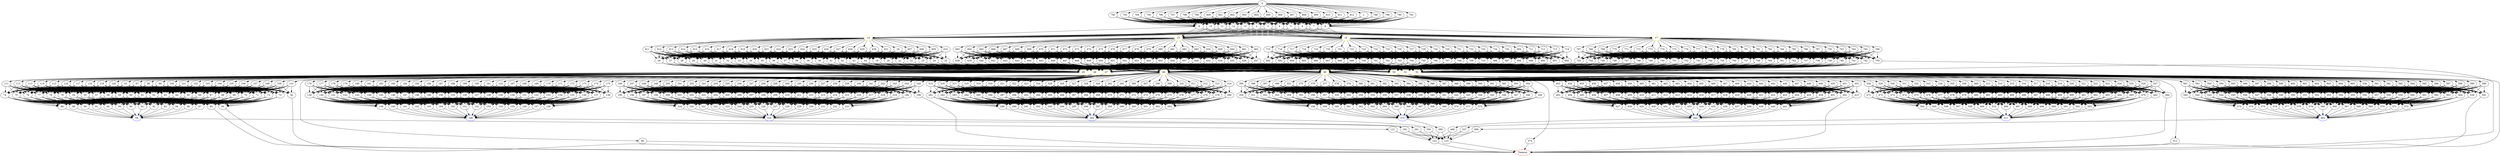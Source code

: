 digraph G {
	0 -> 1;
	0 -> 788;
	0 -> 789;
	0 -> 790;
	0 -> 791;
	0 -> 792;
	0 -> 793;
	0 -> 794;
	0 -> 795;
	0 -> 796;
	0 -> 797;
	0 -> 798;
	0 -> 799;
	0 -> 800;
	0 -> 801;
	0 -> 802;
	0 -> 803;
	0 -> 804;
	0 -> 805;
	0 -> 806;
	0 -> 807;
	0 -> 808;
	0 -> 809;
	0 -> 810;
	0 -> 811;
	0 -> 812;
	1 -> 2;
	1 -> 3;
	1 -> 4;
	1 -> 5;
	1 -> 6;
	1 -> 7;
	1 -> 8;
	1 -> 9;
	1 -> 10;
	1 -> 11;
	1 -> 12;
	1 -> 13;
	2 -> "14";
14 [color=yellow];
	2 -> "15";
15 [color=yellow];
	2 -> "16";
16 [color=yellow];
	2 -> "17";
17 [color=yellow];
	3 -> "14";
14 [color=yellow];
	3 -> "15";
15 [color=yellow];
	3 -> "16";
16 [color=yellow];
	3 -> "17";
17 [color=yellow];
	4 -> "14";
14 [color=yellow];
	4 -> "15";
15 [color=yellow];
	4 -> "16";
16 [color=yellow];
	4 -> "17";
17 [color=yellow];
	5 -> "14";
14 [color=yellow];
	5 -> "15";
15 [color=yellow];
	5 -> "16";
16 [color=yellow];
	5 -> "17";
17 [color=yellow];
	6 -> "14";
14 [color=yellow];
	6 -> "15";
15 [color=yellow];
	6 -> "16";
16 [color=yellow];
	6 -> "17";
17 [color=yellow];
	7 -> "14";
14 [color=yellow];
	7 -> "15";
15 [color=yellow];
	7 -> "16";
16 [color=yellow];
	7 -> "17";
17 [color=yellow];
	8 -> "14";
14 [color=yellow];
	8 -> "15";
15 [color=yellow];
	8 -> "16";
16 [color=yellow];
	8 -> "17";
17 [color=yellow];
	9 -> "14";
14 [color=yellow];
	9 -> "15";
15 [color=yellow];
	9 -> "16";
16 [color=yellow];
	9 -> "17";
17 [color=yellow];
	10 -> "14";
14 [color=yellow];
	10 -> "15";
15 [color=yellow];
	10 -> "16";
16 [color=yellow];
	10 -> "17";
17 [color=yellow];
	11 -> "14";
14 [color=yellow];
	11 -> "15";
15 [color=yellow];
	11 -> "16";
16 [color=yellow];
	11 -> "17";
17 [color=yellow];
	12 -> "14";
14 [color=yellow];
	12 -> "15";
15 [color=yellow];
	12 -> "16";
16 [color=yellow];
	12 -> "17";
17 [color=yellow];
	13 -> "14";
14 [color=yellow];
	13 -> "15";
15 [color=yellow];
	13 -> "16";
16 [color=yellow];
	13 -> "17";
17 [color=yellow];
	14 -> 18;
	14 -> 607;
	14 -> 608;
	14 -> 609;
	14 -> 610;
	14 -> 611;
	14 -> 612;
	14 -> 613;
	14 -> 614;
	14 -> 615;
	14 -> 616;
	14 -> 617;
	14 -> 618;
	14 -> 619;
	14 -> 620;
	14 -> 621;
	14 -> 622;
	14 -> 623;
	14 -> 624;
	14 -> 625;
	14 -> 626;
	14 -> 627;
	14 -> 628;
	14 -> 629;
	14 -> 630;
	14 -> 631;
	15 -> 632;
	15 -> 659;
	15 -> 660;
	15 -> 661;
	15 -> 662;
	15 -> 663;
	15 -> 664;
	15 -> 665;
	15 -> 666;
	15 -> 667;
	15 -> 668;
	15 -> 669;
	15 -> 670;
	15 -> 671;
	15 -> 672;
	15 -> 673;
	15 -> 674;
	15 -> 675;
	15 -> 676;
	15 -> 677;
	15 -> 678;
	15 -> 679;
	15 -> 680;
	15 -> 681;
	15 -> 682;
	15 -> 683;
	16 -> 684;
	16 -> 711;
	16 -> 712;
	16 -> 713;
	16 -> 714;
	16 -> 715;
	16 -> 716;
	16 -> 717;
	16 -> 718;
	16 -> 719;
	16 -> 720;
	16 -> 721;
	16 -> 722;
	16 -> 723;
	16 -> 724;
	16 -> 725;
	16 -> 726;
	16 -> 727;
	16 -> 728;
	16 -> 729;
	16 -> 730;
	16 -> 731;
	16 -> 732;
	16 -> 733;
	16 -> 734;
	16 -> 735;
	17 -> 736;
	17 -> 763;
	17 -> 764;
	17 -> 765;
	17 -> 766;
	17 -> 767;
	17 -> 768;
	17 -> 769;
	17 -> 770;
	17 -> 771;
	17 -> 772;
	17 -> 773;
	17 -> 774;
	17 -> 775;
	17 -> 776;
	17 -> 777;
	17 -> 778;
	17 -> 779;
	17 -> 780;
	17 -> 781;
	17 -> 782;
	17 -> 783;
	17 -> 784;
	17 -> 785;
	17 -> 786;
	17 -> 787;
	18 -> 19;
	18 -> 20;
	18 -> 21;
	18 -> 22;
	18 -> 23;
	18 -> 24;
	18 -> 25;
	18 -> 26;
	18 -> 27;
	18 -> 28;
	18 -> 29;
	18 -> 30;
	18 -> 31;
	18 -> 32;
	18 -> 33;
	18 -> 34;
	18 -> 35;
	18 -> 36;
	18 -> 37;
	18 -> 38;
	18 -> 39;
	18 -> 40;
	18 -> 41;
	18 -> 42;
	18 -> 43;
	18 -> 44;
	19 -> "45";
45 [color=yellow];
	19 -> "46";
46 [color=yellow];
	19 -> "47";
47 [color=yellow];
	19 -> "48";
48 [color=yellow];
	19 -> "49";
49 [color=yellow];
	19 -> "50";
50 [color=yellow];
	19 -> "51";
51 [color=yellow];
	19 -> "52";
52 [color=yellow];
	20 -> "45";
45 [color=yellow];
	20 -> "46";
46 [color=yellow];
	20 -> "47";
47 [color=yellow];
	20 -> "48";
48 [color=yellow];
	20 -> "49";
49 [color=yellow];
	20 -> "50";
50 [color=yellow];
	20 -> "51";
51 [color=yellow];
	20 -> "52";
52 [color=yellow];
	21 -> "45";
45 [color=yellow];
	21 -> "46";
46 [color=yellow];
	21 -> "47";
47 [color=yellow];
	21 -> "48";
48 [color=yellow];
	21 -> "49";
49 [color=yellow];
	21 -> "50";
50 [color=yellow];
	21 -> "51";
51 [color=yellow];
	21 -> "52";
52 [color=yellow];
	22 -> "45";
45 [color=yellow];
	22 -> "46";
46 [color=yellow];
	22 -> "47";
47 [color=yellow];
	22 -> "48";
48 [color=yellow];
	22 -> "49";
49 [color=yellow];
	22 -> "50";
50 [color=yellow];
	22 -> "51";
51 [color=yellow];
	22 -> "52";
52 [color=yellow];
	23 -> "45";
45 [color=yellow];
	23 -> "46";
46 [color=yellow];
	23 -> "47";
47 [color=yellow];
	23 -> "48";
48 [color=yellow];
	23 -> "49";
49 [color=yellow];
	23 -> "50";
50 [color=yellow];
	23 -> "51";
51 [color=yellow];
	23 -> "52";
52 [color=yellow];
	24 -> "45";
45 [color=yellow];
	24 -> "46";
46 [color=yellow];
	24 -> "47";
47 [color=yellow];
	24 -> "48";
48 [color=yellow];
	24 -> "49";
49 [color=yellow];
	24 -> "50";
50 [color=yellow];
	24 -> "51";
51 [color=yellow];
	24 -> "52";
52 [color=yellow];
	25 -> "45";
45 [color=yellow];
	25 -> "46";
46 [color=yellow];
	25 -> "47";
47 [color=yellow];
	25 -> "48";
48 [color=yellow];
	25 -> "49";
49 [color=yellow];
	25 -> "50";
50 [color=yellow];
	25 -> "51";
51 [color=yellow];
	25 -> "52";
52 [color=yellow];
	26 -> "45";
45 [color=yellow];
	26 -> "46";
46 [color=yellow];
	26 -> "47";
47 [color=yellow];
	26 -> "48";
48 [color=yellow];
	26 -> "49";
49 [color=yellow];
	26 -> "50";
50 [color=yellow];
	26 -> "51";
51 [color=yellow];
	26 -> "52";
52 [color=yellow];
	27 -> "45";
45 [color=yellow];
	27 -> "46";
46 [color=yellow];
	27 -> "47";
47 [color=yellow];
	27 -> "48";
48 [color=yellow];
	27 -> "49";
49 [color=yellow];
	27 -> "50";
50 [color=yellow];
	27 -> "51";
51 [color=yellow];
	27 -> "52";
52 [color=yellow];
	28 -> "45";
45 [color=yellow];
	28 -> "46";
46 [color=yellow];
	28 -> "47";
47 [color=yellow];
	28 -> "48";
48 [color=yellow];
	28 -> "49";
49 [color=yellow];
	28 -> "50";
50 [color=yellow];
	28 -> "51";
51 [color=yellow];
	28 -> "52";
52 [color=yellow];
	29 -> "45";
45 [color=yellow];
	29 -> "46";
46 [color=yellow];
	29 -> "47";
47 [color=yellow];
	29 -> "48";
48 [color=yellow];
	29 -> "49";
49 [color=yellow];
	29 -> "50";
50 [color=yellow];
	29 -> "51";
51 [color=yellow];
	29 -> "52";
52 [color=yellow];
	30 -> "45";
45 [color=yellow];
	30 -> "46";
46 [color=yellow];
	30 -> "47";
47 [color=yellow];
	30 -> "48";
48 [color=yellow];
	30 -> "49";
49 [color=yellow];
	30 -> "50";
50 [color=yellow];
	30 -> "51";
51 [color=yellow];
	30 -> "52";
52 [color=yellow];
	31 -> "45";
45 [color=yellow];
	31 -> "46";
46 [color=yellow];
	31 -> "47";
47 [color=yellow];
	31 -> "48";
48 [color=yellow];
	31 -> "49";
49 [color=yellow];
	31 -> "50";
50 [color=yellow];
	31 -> "51";
51 [color=yellow];
	31 -> "52";
52 [color=yellow];
	32 -> "45";
45 [color=yellow];
	32 -> "46";
46 [color=yellow];
	32 -> "47";
47 [color=yellow];
	32 -> "48";
48 [color=yellow];
	32 -> "49";
49 [color=yellow];
	32 -> "50";
50 [color=yellow];
	32 -> "51";
51 [color=yellow];
	32 -> "52";
52 [color=yellow];
	33 -> "45";
45 [color=yellow];
	33 -> "46";
46 [color=yellow];
	33 -> "47";
47 [color=yellow];
	33 -> "48";
48 [color=yellow];
	33 -> "49";
49 [color=yellow];
	33 -> "50";
50 [color=yellow];
	33 -> "51";
51 [color=yellow];
	33 -> "52";
52 [color=yellow];
	34 -> "45";
45 [color=yellow];
	34 -> "46";
46 [color=yellow];
	34 -> "47";
47 [color=yellow];
	34 -> "48";
48 [color=yellow];
	34 -> "49";
49 [color=yellow];
	34 -> "50";
50 [color=yellow];
	34 -> "51";
51 [color=yellow];
	34 -> "52";
52 [color=yellow];
	35 -> "45";
45 [color=yellow];
	35 -> "46";
46 [color=yellow];
	35 -> "47";
47 [color=yellow];
	35 -> "48";
48 [color=yellow];
	35 -> "49";
49 [color=yellow];
	35 -> "50";
50 [color=yellow];
	35 -> "51";
51 [color=yellow];
	35 -> "52";
52 [color=yellow];
	36 -> "45";
45 [color=yellow];
	36 -> "46";
46 [color=yellow];
	36 -> "47";
47 [color=yellow];
	36 -> "48";
48 [color=yellow];
	36 -> "49";
49 [color=yellow];
	36 -> "50";
50 [color=yellow];
	36 -> "51";
51 [color=yellow];
	36 -> "52";
52 [color=yellow];
	37 -> "45";
45 [color=yellow];
	37 -> "46";
46 [color=yellow];
	37 -> "47";
47 [color=yellow];
	37 -> "48";
48 [color=yellow];
	37 -> "49";
49 [color=yellow];
	37 -> "50";
50 [color=yellow];
	37 -> "51";
51 [color=yellow];
	37 -> "52";
52 [color=yellow];
	38 -> "45";
45 [color=yellow];
	38 -> "46";
46 [color=yellow];
	38 -> "47";
47 [color=yellow];
	38 -> "48";
48 [color=yellow];
	38 -> "49";
49 [color=yellow];
	38 -> "50";
50 [color=yellow];
	38 -> "51";
51 [color=yellow];
	38 -> "52";
52 [color=yellow];
	39 -> "45";
45 [color=yellow];
	39 -> "46";
46 [color=yellow];
	39 -> "47";
47 [color=yellow];
	39 -> "48";
48 [color=yellow];
	39 -> "49";
49 [color=yellow];
	39 -> "50";
50 [color=yellow];
	39 -> "51";
51 [color=yellow];
	39 -> "52";
52 [color=yellow];
	40 -> "45";
45 [color=yellow];
	40 -> "46";
46 [color=yellow];
	40 -> "47";
47 [color=yellow];
	40 -> "48";
48 [color=yellow];
	40 -> "49";
49 [color=yellow];
	40 -> "50";
50 [color=yellow];
	40 -> "51";
51 [color=yellow];
	40 -> "52";
52 [color=yellow];
	41 -> "45";
45 [color=yellow];
	41 -> "46";
46 [color=yellow];
	41 -> "47";
47 [color=yellow];
	41 -> "48";
48 [color=yellow];
	41 -> "49";
49 [color=yellow];
	41 -> "50";
50 [color=yellow];
	41 -> "51";
51 [color=yellow];
	41 -> "52";
52 [color=yellow];
	42 -> "45";
45 [color=yellow];
	42 -> "46";
46 [color=yellow];
	42 -> "47";
47 [color=yellow];
	42 -> "48";
48 [color=yellow];
	42 -> "49";
49 [color=yellow];
	42 -> "50";
50 [color=yellow];
	42 -> "51";
51 [color=yellow];
	42 -> "52";
52 [color=yellow];
	43 -> "45";
45 [color=yellow];
	43 -> "46";
46 [color=yellow];
	43 -> "47";
47 [color=yellow];
	43 -> "48";
48 [color=yellow];
	43 -> "49";
49 [color=yellow];
	43 -> "50";
50 [color=yellow];
	43 -> "51";
51 [color=yellow];
	43 -> "52";
52 [color=yellow];
	44 -> "45";
45 [color=yellow];
	44 -> "46";
46 [color=yellow];
	44 -> "47";
47 [color=yellow];
	44 -> "48";
48 [color=yellow];
	44 -> "49";
49 [color=yellow];
	44 -> "50";
50 [color=yellow];
	44 -> "51";
51 [color=yellow];
	44 -> "52";
52 [color=yellow];
	45 -> 53;
	45 -> 96;
	45 -> 97;
	45 -> 98;
	45 -> 99;
	45 -> 100;
	45 -> 101;
	45 -> 102;
	45 -> 103;
	45 -> 104;
	45 -> 105;
	45 -> 106;
	45 -> 107;
	45 -> 108;
	45 -> 109;
	45 -> 110;
	45 -> 111;
	45 -> 112;
	45 -> 113;
	45 -> 114;
	45 -> 115;
	45 -> 116;
	45 -> 117;
	45 -> 118;
	45 -> 119;
	45 -> 120;
	46 -> 124;
	46 -> 167;
	46 -> 168;
	46 -> 169;
	46 -> 170;
	46 -> 171;
	46 -> 172;
	46 -> 173;
	46 -> 174;
	46 -> 175;
	46 -> 176;
	46 -> 177;
	46 -> 178;
	46 -> 179;
	46 -> 180;
	46 -> 181;
	46 -> 182;
	46 -> 183;
	46 -> 184;
	46 -> 185;
	46 -> 186;
	46 -> 187;
	46 -> 188;
	46 -> 189;
	46 -> 190;
	46 -> 191;
	47 -> 193;
	47 -> 236;
	47 -> 237;
	47 -> 238;
	47 -> 239;
	47 -> 240;
	47 -> 241;
	47 -> 242;
	47 -> 243;
	47 -> 244;
	47 -> 245;
	47 -> 246;
	47 -> 247;
	47 -> 248;
	47 -> 249;
	47 -> 250;
	47 -> 251;
	47 -> 252;
	47 -> 253;
	47 -> 254;
	47 -> 255;
	47 -> 256;
	47 -> 257;
	47 -> 258;
	47 -> 259;
	47 -> 260;
	48 -> 262;
	48 -> 305;
	48 -> 306;
	48 -> 307;
	48 -> 308;
	48 -> 309;
	48 -> 310;
	48 -> 311;
	48 -> 312;
	48 -> 313;
	48 -> 314;
	48 -> 315;
	48 -> 316;
	48 -> 317;
	48 -> 318;
	48 -> 319;
	48 -> 320;
	48 -> 321;
	48 -> 322;
	48 -> 323;
	48 -> 324;
	48 -> 325;
	48 -> 326;
	48 -> 327;
	48 -> 328;
	48 -> 329;
	49 -> 331;
	49 -> 374;
	49 -> 375;
	49 -> 376;
	49 -> 377;
	49 -> 378;
	49 -> 379;
	49 -> 380;
	49 -> 381;
	49 -> 382;
	49 -> 383;
	49 -> 384;
	49 -> 385;
	49 -> 386;
	49 -> 387;
	49 -> 388;
	49 -> 389;
	49 -> 390;
	49 -> 391;
	49 -> 392;
	49 -> 393;
	49 -> 394;
	49 -> 395;
	49 -> 396;
	49 -> 397;
	49 -> 398;
	50 -> 400;
	50 -> 443;
	50 -> 444;
	50 -> 445;
	50 -> 446;
	50 -> 447;
	50 -> 448;
	50 -> 449;
	50 -> 450;
	50 -> 451;
	50 -> 452;
	50 -> 453;
	50 -> 454;
	50 -> 455;
	50 -> 456;
	50 -> 457;
	50 -> 458;
	50 -> 459;
	50 -> 460;
	50 -> 461;
	50 -> 462;
	50 -> 463;
	50 -> 464;
	50 -> 465;
	50 -> 466;
	50 -> 467;
	51 -> 469;
	51 -> 512;
	51 -> 513;
	51 -> 514;
	51 -> 515;
	51 -> 516;
	51 -> 517;
	51 -> 518;
	51 -> 519;
	51 -> 520;
	51 -> 521;
	51 -> 522;
	51 -> 523;
	51 -> 524;
	51 -> 525;
	51 -> 526;
	51 -> 527;
	51 -> 528;
	51 -> 529;
	51 -> 530;
	51 -> 531;
	51 -> 532;
	51 -> 533;
	51 -> 534;
	51 -> 535;
	51 -> 536;
	52 -> 538;
	52 -> 581;
	52 -> 582;
	52 -> 583;
	52 -> 584;
	52 -> 585;
	52 -> 586;
	52 -> 587;
	52 -> 588;
	52 -> 589;
	52 -> 590;
	52 -> 591;
	52 -> 592;
	52 -> 593;
	52 -> 594;
	52 -> 595;
	52 -> 596;
	52 -> 597;
	52 -> 598;
	52 -> 599;
	52 -> 600;
	52 -> 601;
	52 -> 602;
	52 -> 603;
	52 -> 604;
	52 -> 605;
	53 -> 54;
	53 -> 55;
	53 -> 56;
	53 -> 57;
	53 -> 58;
	53 -> 59;
	53 -> 60;
	53 -> 61;
	53 -> 62;
	53 -> 63;
	53 -> 64;
	53 -> 65;
	53 -> 66;
	53 -> 67;
	53 -> 68;
	53 -> 69;
	53 -> 70;
	53 -> 71;
	53 -> 72;
	53 -> 73;
	53 -> 74;
	53 -> 75;
	53 -> 76;
	53 -> 77;
	53 -> 78;
	53 -> 79;
	54 -> 80;
	54 -> 81;
	54 -> 82;
	54 -> 83;
	54 -> 84;
	54 -> 85;
	54 -> 86;
	54 -> 87;
	54 -> 88;
	54 -> 89;
	54 -> 90;
	54 -> 91;
	54 -> 92;
	54 -> 93;
	54 -> 94;
	55 -> 80;
	55 -> 81;
	55 -> 82;
	55 -> 83;
	55 -> 84;
	55 -> 85;
	55 -> 86;
	55 -> 87;
	55 -> 88;
	55 -> 89;
	55 -> 90;
	55 -> 91;
	55 -> 92;
	55 -> 93;
	55 -> 94;
	56 -> "Timeout";
Timeout [color=red];
	57 -> 80;
	57 -> 81;
	57 -> 82;
	57 -> 83;
	57 -> 84;
	57 -> 85;
	57 -> 86;
	57 -> 87;
	57 -> 88;
	57 -> 89;
	57 -> 90;
	57 -> 91;
	57 -> 92;
	57 -> 93;
	57 -> 94;
	58 -> 80;
	58 -> 81;
	58 -> 82;
	58 -> 83;
	58 -> 84;
	58 -> 85;
	58 -> 86;
	58 -> 87;
	58 -> 88;
	58 -> 89;
	58 -> 90;
	58 -> 91;
	58 -> 92;
	58 -> 93;
	58 -> 94;
	59 -> 80;
	59 -> 81;
	59 -> 82;
	59 -> 83;
	59 -> 84;
	59 -> 85;
	59 -> 86;
	59 -> 87;
	59 -> 88;
	59 -> 89;
	59 -> 90;
	59 -> 91;
	59 -> 92;
	59 -> 93;
	59 -> 94;
	60 -> 80;
	60 -> 81;
	60 -> 82;
	60 -> 83;
	60 -> 84;
	60 -> 85;
	60 -> 86;
	60 -> 87;
	60 -> 88;
	60 -> 89;
	60 -> 90;
	60 -> 91;
	60 -> 92;
	60 -> 93;
	60 -> 94;
	61 -> 80;
	61 -> 81;
	61 -> 82;
	61 -> 83;
	61 -> 84;
	61 -> 85;
	61 -> 86;
	61 -> 87;
	61 -> 88;
	61 -> 89;
	61 -> 90;
	61 -> 91;
	61 -> 92;
	61 -> 93;
	61 -> 94;
	62 -> 80;
	62 -> 81;
	62 -> 82;
	62 -> 83;
	62 -> 84;
	62 -> 85;
	62 -> 86;
	62 -> 87;
	62 -> 88;
	62 -> 89;
	62 -> 90;
	62 -> 91;
	62 -> 92;
	62 -> 93;
	62 -> 94;
	63 -> 80;
	63 -> 81;
	63 -> 82;
	63 -> 83;
	63 -> 84;
	63 -> 85;
	63 -> 86;
	63 -> 87;
	63 -> 88;
	63 -> 89;
	63 -> 90;
	63 -> 91;
	63 -> 92;
	63 -> 93;
	63 -> 94;
	64 -> 80;
	64 -> 81;
	64 -> 82;
	64 -> 83;
	64 -> 84;
	64 -> 85;
	64 -> 86;
	64 -> 87;
	64 -> 88;
	64 -> 89;
	64 -> 90;
	64 -> 91;
	64 -> 92;
	64 -> 93;
	64 -> 94;
	65 -> 80;
	65 -> 81;
	65 -> 82;
	65 -> 83;
	65 -> 84;
	65 -> 85;
	65 -> 86;
	65 -> 87;
	65 -> 88;
	65 -> 89;
	65 -> 90;
	65 -> 91;
	65 -> 92;
	65 -> 93;
	65 -> 94;
	66 -> 80;
	66 -> 81;
	66 -> 82;
	66 -> 83;
	66 -> 84;
	66 -> 85;
	66 -> 86;
	66 -> 87;
	66 -> 88;
	66 -> 89;
	66 -> 90;
	66 -> 91;
	66 -> 92;
	66 -> 93;
	66 -> 94;
	67 -> 80;
	67 -> 81;
	67 -> 82;
	67 -> 83;
	67 -> 84;
	67 -> 85;
	67 -> 86;
	67 -> 87;
	67 -> 88;
	67 -> 89;
	67 -> 90;
	67 -> 91;
	67 -> 92;
	67 -> 93;
	67 -> 94;
	68 -> 80;
	68 -> 81;
	68 -> 82;
	68 -> 83;
	68 -> 84;
	68 -> 85;
	68 -> 86;
	68 -> 87;
	68 -> 88;
	68 -> 89;
	68 -> 90;
	68 -> 91;
	68 -> 92;
	68 -> 93;
	68 -> 94;
	69 -> 80;
	69 -> 81;
	69 -> 82;
	69 -> 83;
	69 -> 84;
	69 -> 85;
	69 -> 86;
	69 -> 87;
	69 -> 88;
	69 -> 89;
	69 -> 90;
	69 -> 91;
	69 -> 92;
	69 -> 93;
	69 -> 94;
	70 -> 80;
	70 -> 81;
	70 -> 82;
	70 -> 83;
	70 -> 84;
	70 -> 85;
	70 -> 86;
	70 -> 87;
	70 -> 88;
	70 -> 89;
	70 -> 90;
	70 -> 91;
	70 -> 92;
	70 -> 93;
	70 -> 94;
	71 -> 80;
	71 -> 81;
	71 -> 82;
	71 -> 83;
	71 -> 84;
	71 -> 85;
	71 -> 86;
	71 -> 87;
	71 -> 88;
	71 -> 89;
	71 -> 90;
	71 -> 91;
	71 -> 92;
	71 -> 93;
	71 -> 94;
	72 -> 80;
	72 -> 81;
	72 -> 82;
	72 -> 83;
	72 -> 84;
	72 -> 85;
	72 -> 86;
	72 -> 87;
	72 -> 88;
	72 -> 89;
	72 -> 90;
	72 -> 91;
	72 -> 92;
	72 -> 93;
	72 -> 94;
	73 -> 80;
	73 -> 81;
	73 -> 82;
	73 -> 83;
	73 -> 84;
	73 -> 85;
	73 -> 86;
	73 -> 87;
	73 -> 88;
	73 -> 89;
	73 -> 90;
	73 -> 91;
	73 -> 92;
	73 -> 93;
	73 -> 94;
	74 -> 80;
	74 -> 81;
	74 -> 82;
	74 -> 83;
	74 -> 84;
	74 -> 85;
	74 -> 86;
	74 -> 87;
	74 -> 88;
	74 -> 89;
	74 -> 90;
	74 -> 91;
	74 -> 92;
	74 -> 93;
	74 -> 94;
	75 -> 80;
	75 -> 81;
	75 -> 82;
	75 -> 83;
	75 -> 84;
	75 -> 85;
	75 -> 86;
	75 -> 87;
	75 -> 88;
	75 -> 89;
	75 -> 90;
	75 -> 91;
	75 -> 92;
	75 -> 93;
	75 -> 94;
	76 -> 80;
	76 -> 81;
	76 -> 82;
	76 -> 83;
	76 -> 84;
	76 -> 85;
	76 -> 86;
	76 -> 87;
	76 -> 88;
	76 -> 89;
	76 -> 90;
	76 -> 91;
	76 -> 92;
	76 -> 93;
	76 -> 94;
	77 -> 80;
	77 -> 81;
	77 -> 82;
	77 -> 83;
	77 -> 84;
	77 -> 85;
	77 -> 86;
	77 -> 87;
	77 -> 88;
	77 -> 89;
	77 -> 90;
	77 -> 91;
	77 -> 92;
	77 -> 93;
	77 -> 94;
	78 -> 80;
	78 -> 81;
	78 -> 82;
	78 -> 83;
	78 -> 84;
	78 -> 85;
	78 -> 86;
	78 -> 87;
	78 -> 88;
	78 -> 89;
	78 -> 90;
	78 -> 91;
	78 -> 92;
	78 -> 93;
	78 -> 94;
	79 -> 80;
	79 -> 81;
	79 -> 82;
	79 -> 83;
	79 -> 84;
	79 -> 85;
	79 -> 86;
	79 -> 87;
	79 -> 88;
	79 -> 89;
	79 -> 90;
	79 -> 91;
	79 -> 92;
	79 -> 93;
	79 -> 94;
	80 -> "95";
95 [color=blue];
	81 -> "95";
95 [color=blue];
	82 -> "95";
95 [color=blue];
	83 -> "95";
95 [color=blue];
	84 -> "95";
95 [color=blue];
	85 -> "Timeout";
Timeout [color=red];
	86 -> "95";
95 [color=blue];
	87 -> "95";
95 [color=blue];
	88 -> "95";
95 [color=blue];
	89 -> "95";
95 [color=blue];
	90 -> "95";
95 [color=blue];
	91 -> "95";
95 [color=blue];
	92 -> "95";
95 [color=blue];
	93 -> "Timeout";
Timeout [color=red];
	94 -> "95";
95 [color=blue];
	95 -> 121;
	96 -> "Timeout";
Timeout [color=red];
	97 -> 54;
	97 -> 55;
	97 -> 56;
	97 -> 57;
	97 -> 58;
	97 -> 59;
	97 -> 60;
	97 -> 61;
	97 -> 62;
	97 -> 63;
	97 -> 64;
	97 -> 65;
	97 -> 66;
	97 -> 67;
	97 -> 68;
	97 -> 69;
	97 -> 70;
	97 -> 71;
	97 -> 72;
	97 -> 73;
	97 -> 74;
	97 -> 75;
	97 -> 76;
	97 -> 77;
	97 -> 78;
	97 -> 79;
	98 -> 54;
	98 -> 55;
	98 -> 56;
	98 -> 57;
	98 -> 58;
	98 -> 59;
	98 -> 60;
	98 -> 61;
	98 -> 62;
	98 -> 63;
	98 -> 64;
	98 -> 65;
	98 -> 66;
	98 -> 67;
	98 -> 68;
	98 -> 69;
	98 -> 70;
	98 -> 71;
	98 -> 72;
	98 -> 73;
	98 -> 74;
	98 -> 75;
	98 -> 76;
	98 -> 77;
	98 -> 78;
	98 -> 79;
	99 -> 54;
	99 -> 55;
	99 -> 56;
	99 -> 57;
	99 -> 58;
	99 -> 59;
	99 -> 60;
	99 -> 61;
	99 -> 62;
	99 -> 63;
	99 -> 64;
	99 -> 65;
	99 -> 66;
	99 -> 67;
	99 -> 68;
	99 -> 69;
	99 -> 70;
	99 -> 71;
	99 -> 72;
	99 -> 73;
	99 -> 74;
	99 -> 75;
	99 -> 76;
	99 -> 77;
	99 -> 78;
	99 -> 79;
	100 -> 54;
	100 -> 55;
	100 -> 56;
	100 -> 57;
	100 -> 58;
	100 -> 59;
	100 -> 60;
	100 -> 61;
	100 -> 62;
	100 -> 63;
	100 -> 64;
	100 -> 65;
	100 -> 66;
	100 -> 67;
	100 -> 68;
	100 -> 69;
	100 -> 70;
	100 -> 71;
	100 -> 72;
	100 -> 73;
	100 -> 74;
	100 -> 75;
	100 -> 76;
	100 -> 77;
	100 -> 78;
	100 -> 79;
	101 -> 54;
	101 -> 55;
	101 -> 56;
	101 -> 57;
	101 -> 58;
	101 -> 59;
	101 -> 60;
	101 -> 61;
	101 -> 62;
	101 -> 63;
	101 -> 64;
	101 -> 65;
	101 -> 66;
	101 -> 67;
	101 -> 68;
	101 -> 69;
	101 -> 70;
	101 -> 71;
	101 -> 72;
	101 -> 73;
	101 -> 74;
	101 -> 75;
	101 -> 76;
	101 -> 77;
	101 -> 78;
	101 -> 79;
	102 -> 54;
	102 -> 55;
	102 -> 56;
	102 -> 57;
	102 -> 58;
	102 -> 59;
	102 -> 60;
	102 -> 61;
	102 -> 62;
	102 -> 63;
	102 -> 64;
	102 -> 65;
	102 -> 66;
	102 -> 67;
	102 -> 68;
	102 -> 69;
	102 -> 70;
	102 -> 71;
	102 -> 72;
	102 -> 73;
	102 -> 74;
	102 -> 75;
	102 -> 76;
	102 -> 77;
	102 -> 78;
	102 -> 79;
	103 -> 54;
	103 -> 55;
	103 -> 56;
	103 -> 57;
	103 -> 58;
	103 -> 59;
	103 -> 60;
	103 -> 61;
	103 -> 62;
	103 -> 63;
	103 -> 64;
	103 -> 65;
	103 -> 66;
	103 -> 67;
	103 -> 68;
	103 -> 69;
	103 -> 70;
	103 -> 71;
	103 -> 72;
	103 -> 73;
	103 -> 74;
	103 -> 75;
	103 -> 76;
	103 -> 77;
	103 -> 78;
	103 -> 79;
	104 -> 54;
	104 -> 55;
	104 -> 56;
	104 -> 57;
	104 -> 58;
	104 -> 59;
	104 -> 60;
	104 -> 61;
	104 -> 62;
	104 -> 63;
	104 -> 64;
	104 -> 65;
	104 -> 66;
	104 -> 67;
	104 -> 68;
	104 -> 69;
	104 -> 70;
	104 -> 71;
	104 -> 72;
	104 -> 73;
	104 -> 74;
	104 -> 75;
	104 -> 76;
	104 -> 77;
	104 -> 78;
	104 -> 79;
	105 -> 54;
	105 -> 55;
	105 -> 56;
	105 -> 57;
	105 -> 58;
	105 -> 59;
	105 -> 60;
	105 -> 61;
	105 -> 62;
	105 -> 63;
	105 -> 64;
	105 -> 65;
	105 -> 66;
	105 -> 67;
	105 -> 68;
	105 -> 69;
	105 -> 70;
	105 -> 71;
	105 -> 72;
	105 -> 73;
	105 -> 74;
	105 -> 75;
	105 -> 76;
	105 -> 77;
	105 -> 78;
	105 -> 79;
	106 -> 54;
	106 -> 55;
	106 -> 56;
	106 -> 57;
	106 -> 58;
	106 -> 59;
	106 -> 60;
	106 -> 61;
	106 -> 62;
	106 -> 63;
	106 -> 64;
	106 -> 65;
	106 -> 66;
	106 -> 67;
	106 -> 68;
	106 -> 69;
	106 -> 70;
	106 -> 71;
	106 -> 72;
	106 -> 73;
	106 -> 74;
	106 -> 75;
	106 -> 76;
	106 -> 77;
	106 -> 78;
	106 -> 79;
	107 -> 54;
	107 -> 55;
	107 -> 56;
	107 -> 57;
	107 -> 58;
	107 -> 59;
	107 -> 60;
	107 -> 61;
	107 -> 62;
	107 -> 63;
	107 -> 64;
	107 -> 65;
	107 -> 66;
	107 -> 67;
	107 -> 68;
	107 -> 69;
	107 -> 70;
	107 -> 71;
	107 -> 72;
	107 -> 73;
	107 -> 74;
	107 -> 75;
	107 -> 76;
	107 -> 77;
	107 -> 78;
	107 -> 79;
	108 -> 54;
	108 -> 55;
	108 -> 56;
	108 -> 57;
	108 -> 58;
	108 -> 59;
	108 -> 60;
	108 -> 61;
	108 -> 62;
	108 -> 63;
	108 -> 64;
	108 -> 65;
	108 -> 66;
	108 -> 67;
	108 -> 68;
	108 -> 69;
	108 -> 70;
	108 -> 71;
	108 -> 72;
	108 -> 73;
	108 -> 74;
	108 -> 75;
	108 -> 76;
	108 -> 77;
	108 -> 78;
	108 -> 79;
	109 -> 54;
	109 -> 55;
	109 -> 56;
	109 -> 57;
	109 -> 58;
	109 -> 59;
	109 -> 60;
	109 -> 61;
	109 -> 62;
	109 -> 63;
	109 -> 64;
	109 -> 65;
	109 -> 66;
	109 -> 67;
	109 -> 68;
	109 -> 69;
	109 -> 70;
	109 -> 71;
	109 -> 72;
	109 -> 73;
	109 -> 74;
	109 -> 75;
	109 -> 76;
	109 -> 77;
	109 -> 78;
	109 -> 79;
	110 -> 54;
	110 -> 55;
	110 -> 56;
	110 -> 57;
	110 -> 58;
	110 -> 59;
	110 -> 60;
	110 -> 61;
	110 -> 62;
	110 -> 63;
	110 -> 64;
	110 -> 65;
	110 -> 66;
	110 -> 67;
	110 -> 68;
	110 -> 69;
	110 -> 70;
	110 -> 71;
	110 -> 72;
	110 -> 73;
	110 -> 74;
	110 -> 75;
	110 -> 76;
	110 -> 77;
	110 -> 78;
	110 -> 79;
	111 -> 54;
	111 -> 55;
	111 -> 56;
	111 -> 57;
	111 -> 58;
	111 -> 59;
	111 -> 60;
	111 -> 61;
	111 -> 62;
	111 -> 63;
	111 -> 64;
	111 -> 65;
	111 -> 66;
	111 -> 67;
	111 -> 68;
	111 -> 69;
	111 -> 70;
	111 -> 71;
	111 -> 72;
	111 -> 73;
	111 -> 74;
	111 -> 75;
	111 -> 76;
	111 -> 77;
	111 -> 78;
	111 -> 79;
	112 -> 54;
	112 -> 55;
	112 -> 56;
	112 -> 57;
	112 -> 58;
	112 -> 59;
	112 -> 60;
	112 -> 61;
	112 -> 62;
	112 -> 63;
	112 -> 64;
	112 -> 65;
	112 -> 66;
	112 -> 67;
	112 -> 68;
	112 -> 69;
	112 -> 70;
	112 -> 71;
	112 -> 72;
	112 -> 73;
	112 -> 74;
	112 -> 75;
	112 -> 76;
	112 -> 77;
	112 -> 78;
	112 -> 79;
	113 -> 54;
	113 -> 55;
	113 -> 56;
	113 -> 57;
	113 -> 58;
	113 -> 59;
	113 -> 60;
	113 -> 61;
	113 -> 62;
	113 -> 63;
	113 -> 64;
	113 -> 65;
	113 -> 66;
	113 -> 67;
	113 -> 68;
	113 -> 69;
	113 -> 70;
	113 -> 71;
	113 -> 72;
	113 -> 73;
	113 -> 74;
	113 -> 75;
	113 -> 76;
	113 -> 77;
	113 -> 78;
	113 -> 79;
	114 -> 54;
	114 -> 55;
	114 -> 56;
	114 -> 57;
	114 -> 58;
	114 -> 59;
	114 -> 60;
	114 -> 61;
	114 -> 62;
	114 -> 63;
	114 -> 64;
	114 -> 65;
	114 -> 66;
	114 -> 67;
	114 -> 68;
	114 -> 69;
	114 -> 70;
	114 -> 71;
	114 -> 72;
	114 -> 73;
	114 -> 74;
	114 -> 75;
	114 -> 76;
	114 -> 77;
	114 -> 78;
	114 -> 79;
	115 -> 54;
	115 -> 55;
	115 -> 56;
	115 -> 57;
	115 -> 58;
	115 -> 59;
	115 -> 60;
	115 -> 61;
	115 -> 62;
	115 -> 63;
	115 -> 64;
	115 -> 65;
	115 -> 66;
	115 -> 67;
	115 -> 68;
	115 -> 69;
	115 -> 70;
	115 -> 71;
	115 -> 72;
	115 -> 73;
	115 -> 74;
	115 -> 75;
	115 -> 76;
	115 -> 77;
	115 -> 78;
	115 -> 79;
	116 -> 54;
	116 -> 55;
	116 -> 56;
	116 -> 57;
	116 -> 58;
	116 -> 59;
	116 -> 60;
	116 -> 61;
	116 -> 62;
	116 -> 63;
	116 -> 64;
	116 -> 65;
	116 -> 66;
	116 -> 67;
	116 -> 68;
	116 -> 69;
	116 -> 70;
	116 -> 71;
	116 -> 72;
	116 -> 73;
	116 -> 74;
	116 -> 75;
	116 -> 76;
	116 -> 77;
	116 -> 78;
	116 -> 79;
	117 -> 54;
	117 -> 55;
	117 -> 56;
	117 -> 57;
	117 -> 58;
	117 -> 59;
	117 -> 60;
	117 -> 61;
	117 -> 62;
	117 -> 63;
	117 -> 64;
	117 -> 65;
	117 -> 66;
	117 -> 67;
	117 -> 68;
	117 -> 69;
	117 -> 70;
	117 -> 71;
	117 -> 72;
	117 -> 73;
	117 -> 74;
	117 -> 75;
	117 -> 76;
	117 -> 77;
	117 -> 78;
	117 -> 79;
	118 -> 54;
	118 -> 55;
	118 -> 56;
	118 -> 57;
	118 -> 58;
	118 -> 59;
	118 -> 60;
	118 -> 61;
	118 -> 62;
	118 -> 63;
	118 -> 64;
	118 -> 65;
	118 -> 66;
	118 -> 67;
	118 -> 68;
	118 -> 69;
	118 -> 70;
	118 -> 71;
	118 -> 72;
	118 -> 73;
	118 -> 74;
	118 -> 75;
	118 -> 76;
	118 -> 77;
	118 -> 78;
	118 -> 79;
	119 -> 54;
	119 -> 55;
	119 -> 56;
	119 -> 57;
	119 -> 58;
	119 -> 59;
	119 -> 60;
	119 -> 61;
	119 -> 62;
	119 -> 63;
	119 -> 64;
	119 -> 65;
	119 -> 66;
	119 -> 67;
	119 -> 68;
	119 -> 69;
	119 -> 70;
	119 -> 71;
	119 -> 72;
	119 -> 73;
	119 -> 74;
	119 -> 75;
	119 -> 76;
	119 -> 77;
	119 -> 78;
	119 -> 79;
	120 -> 54;
	120 -> 55;
	120 -> 56;
	120 -> 57;
	120 -> 58;
	120 -> 59;
	120 -> 60;
	120 -> 61;
	120 -> 62;
	120 -> 63;
	120 -> 64;
	120 -> 65;
	120 -> 66;
	120 -> 67;
	120 -> 68;
	120 -> 69;
	120 -> 70;
	120 -> 71;
	120 -> 72;
	120 -> 73;
	120 -> 74;
	120 -> 75;
	120 -> 76;
	120 -> 77;
	120 -> 78;
	120 -> 79;
	121 -> 122;
	121 -> 123;
	122 -> "Timeout";
Timeout [color=red];
	123 -> "Timeout";
Timeout [color=red];
	124 -> 125;
	124 -> 126;
	124 -> 127;
	124 -> 128;
	124 -> 129;
	124 -> 130;
	124 -> 131;
	124 -> 132;
	124 -> 133;
	124 -> 134;
	124 -> 135;
	124 -> 136;
	124 -> 137;
	124 -> 138;
	124 -> 139;
	124 -> 140;
	124 -> 141;
	124 -> 142;
	124 -> 143;
	124 -> 144;
	124 -> 145;
	124 -> 146;
	124 -> 147;
	124 -> 148;
	124 -> 149;
	124 -> 150;
	125 -> 151;
	125 -> 152;
	125 -> 153;
	125 -> 154;
	125 -> 155;
	125 -> 156;
	125 -> 157;
	125 -> 158;
	125 -> 159;
	125 -> 160;
	125 -> 161;
	125 -> 162;
	125 -> 163;
	125 -> 164;
	125 -> 165;
	126 -> 151;
	126 -> 152;
	126 -> 153;
	126 -> 154;
	126 -> 155;
	126 -> 156;
	126 -> 157;
	126 -> 158;
	126 -> 159;
	126 -> 160;
	126 -> 161;
	126 -> 162;
	126 -> 163;
	126 -> 164;
	126 -> 165;
	127 -> 151;
	127 -> 152;
	127 -> 153;
	127 -> 154;
	127 -> 155;
	127 -> 156;
	127 -> 157;
	127 -> 158;
	127 -> 159;
	127 -> 160;
	127 -> 161;
	127 -> 162;
	127 -> 163;
	127 -> 164;
	127 -> 165;
	128 -> 151;
	128 -> 152;
	128 -> 153;
	128 -> 154;
	128 -> 155;
	128 -> 156;
	128 -> 157;
	128 -> 158;
	128 -> 159;
	128 -> 160;
	128 -> 161;
	128 -> 162;
	128 -> 163;
	128 -> 164;
	128 -> 165;
	129 -> 151;
	129 -> 152;
	129 -> 153;
	129 -> 154;
	129 -> 155;
	129 -> 156;
	129 -> 157;
	129 -> 158;
	129 -> 159;
	129 -> 160;
	129 -> 161;
	129 -> 162;
	129 -> 163;
	129 -> 164;
	129 -> 165;
	130 -> 151;
	130 -> 152;
	130 -> 153;
	130 -> 154;
	130 -> 155;
	130 -> 156;
	130 -> 157;
	130 -> 158;
	130 -> 159;
	130 -> 160;
	130 -> 161;
	130 -> 162;
	130 -> 163;
	130 -> 164;
	130 -> 165;
	131 -> 151;
	131 -> 152;
	131 -> 153;
	131 -> 154;
	131 -> 155;
	131 -> 156;
	131 -> 157;
	131 -> 158;
	131 -> 159;
	131 -> 160;
	131 -> 161;
	131 -> 162;
	131 -> 163;
	131 -> 164;
	131 -> 165;
	132 -> 151;
	132 -> 152;
	132 -> 153;
	132 -> 154;
	132 -> 155;
	132 -> 156;
	132 -> 157;
	132 -> 158;
	132 -> 159;
	132 -> 160;
	132 -> 161;
	132 -> 162;
	132 -> 163;
	132 -> 164;
	132 -> 165;
	133 -> 151;
	133 -> 152;
	133 -> 153;
	133 -> 154;
	133 -> 155;
	133 -> 156;
	133 -> 157;
	133 -> 158;
	133 -> 159;
	133 -> 160;
	133 -> 161;
	133 -> 162;
	133 -> 163;
	133 -> 164;
	133 -> 165;
	134 -> 151;
	134 -> 152;
	134 -> 153;
	134 -> 154;
	134 -> 155;
	134 -> 156;
	134 -> 157;
	134 -> 158;
	134 -> 159;
	134 -> 160;
	134 -> 161;
	134 -> 162;
	134 -> 163;
	134 -> 164;
	134 -> 165;
	135 -> 151;
	135 -> 152;
	135 -> 153;
	135 -> 154;
	135 -> 155;
	135 -> 156;
	135 -> 157;
	135 -> 158;
	135 -> 159;
	135 -> 160;
	135 -> 161;
	135 -> 162;
	135 -> 163;
	135 -> 164;
	135 -> 165;
	136 -> 151;
	136 -> 152;
	136 -> 153;
	136 -> 154;
	136 -> 155;
	136 -> 156;
	136 -> 157;
	136 -> 158;
	136 -> 159;
	136 -> 160;
	136 -> 161;
	136 -> 162;
	136 -> 163;
	136 -> 164;
	136 -> 165;
	137 -> 151;
	137 -> 152;
	137 -> 153;
	137 -> 154;
	137 -> 155;
	137 -> 156;
	137 -> 157;
	137 -> 158;
	137 -> 159;
	137 -> 160;
	137 -> 161;
	137 -> 162;
	137 -> 163;
	137 -> 164;
	137 -> 165;
	138 -> 151;
	138 -> 152;
	138 -> 153;
	138 -> 154;
	138 -> 155;
	138 -> 156;
	138 -> 157;
	138 -> 158;
	138 -> 159;
	138 -> 160;
	138 -> 161;
	138 -> 162;
	138 -> 163;
	138 -> 164;
	138 -> 165;
	139 -> 151;
	139 -> 152;
	139 -> 153;
	139 -> 154;
	139 -> 155;
	139 -> 156;
	139 -> 157;
	139 -> 158;
	139 -> 159;
	139 -> 160;
	139 -> 161;
	139 -> 162;
	139 -> 163;
	139 -> 164;
	139 -> 165;
	140 -> 151;
	140 -> 152;
	140 -> 153;
	140 -> 154;
	140 -> 155;
	140 -> 156;
	140 -> 157;
	140 -> 158;
	140 -> 159;
	140 -> 160;
	140 -> 161;
	140 -> 162;
	140 -> 163;
	140 -> 164;
	140 -> 165;
	141 -> 151;
	141 -> 152;
	141 -> 153;
	141 -> 154;
	141 -> 155;
	141 -> 156;
	141 -> 157;
	141 -> 158;
	141 -> 159;
	141 -> 160;
	141 -> 161;
	141 -> 162;
	141 -> 163;
	141 -> 164;
	141 -> 165;
	142 -> 151;
	142 -> 152;
	142 -> 153;
	142 -> 154;
	142 -> 155;
	142 -> 156;
	142 -> 157;
	142 -> 158;
	142 -> 159;
	142 -> 160;
	142 -> 161;
	142 -> 162;
	142 -> 163;
	142 -> 164;
	142 -> 165;
	143 -> 151;
	143 -> 152;
	143 -> 153;
	143 -> 154;
	143 -> 155;
	143 -> 156;
	143 -> 157;
	143 -> 158;
	143 -> 159;
	143 -> 160;
	143 -> 161;
	143 -> 162;
	143 -> 163;
	143 -> 164;
	143 -> 165;
	144 -> 151;
	144 -> 152;
	144 -> 153;
	144 -> 154;
	144 -> 155;
	144 -> 156;
	144 -> 157;
	144 -> 158;
	144 -> 159;
	144 -> 160;
	144 -> 161;
	144 -> 162;
	144 -> 163;
	144 -> 164;
	144 -> 165;
	145 -> 151;
	145 -> 152;
	145 -> 153;
	145 -> 154;
	145 -> 155;
	145 -> 156;
	145 -> 157;
	145 -> 158;
	145 -> 159;
	145 -> 160;
	145 -> 161;
	145 -> 162;
	145 -> 163;
	145 -> 164;
	145 -> 165;
	146 -> 151;
	146 -> 152;
	146 -> 153;
	146 -> 154;
	146 -> 155;
	146 -> 156;
	146 -> 157;
	146 -> 158;
	146 -> 159;
	146 -> 160;
	146 -> 161;
	146 -> 162;
	146 -> 163;
	146 -> 164;
	146 -> 165;
	147 -> 151;
	147 -> 152;
	147 -> 153;
	147 -> 154;
	147 -> 155;
	147 -> 156;
	147 -> 157;
	147 -> 158;
	147 -> 159;
	147 -> 160;
	147 -> 161;
	147 -> 162;
	147 -> 163;
	147 -> 164;
	147 -> 165;
	148 -> 151;
	148 -> 152;
	148 -> 153;
	148 -> 154;
	148 -> 155;
	148 -> 156;
	148 -> 157;
	148 -> 158;
	148 -> 159;
	148 -> 160;
	148 -> 161;
	148 -> 162;
	148 -> 163;
	148 -> 164;
	148 -> 165;
	149 -> 151;
	149 -> 152;
	149 -> 153;
	149 -> 154;
	149 -> 155;
	149 -> 156;
	149 -> 157;
	149 -> 158;
	149 -> 159;
	149 -> 160;
	149 -> 161;
	149 -> 162;
	149 -> 163;
	149 -> 164;
	149 -> 165;
	150 -> 151;
	150 -> 152;
	150 -> 153;
	150 -> 154;
	150 -> 155;
	150 -> 156;
	150 -> 157;
	150 -> 158;
	150 -> 159;
	150 -> 160;
	150 -> 161;
	150 -> 162;
	150 -> 163;
	150 -> 164;
	150 -> 165;
	151 -> "166";
166 [color=blue];
	152 -> "166";
166 [color=blue];
	153 -> "166";
166 [color=blue];
	154 -> "166";
166 [color=blue];
	155 -> "166";
166 [color=blue];
	156 -> "166";
166 [color=blue];
	157 -> "166";
166 [color=blue];
	158 -> "166";
166 [color=blue];
	159 -> "166";
166 [color=blue];
	160 -> "166";
166 [color=blue];
	161 -> "166";
166 [color=blue];
	162 -> "166";
166 [color=blue];
	163 -> "166";
166 [color=blue];
	164 -> "166";
166 [color=blue];
	165 -> "166";
166 [color=blue];
	166 -> 192;
	167 -> 125;
	167 -> 126;
	167 -> 127;
	167 -> 128;
	167 -> 129;
	167 -> 130;
	167 -> 131;
	167 -> 132;
	167 -> 133;
	167 -> 134;
	167 -> 135;
	167 -> 136;
	167 -> 137;
	167 -> 138;
	167 -> 139;
	167 -> 140;
	167 -> 141;
	167 -> 142;
	167 -> 143;
	167 -> 144;
	167 -> 145;
	167 -> 146;
	167 -> 147;
	167 -> 148;
	167 -> 149;
	167 -> 150;
	168 -> 125;
	168 -> 126;
	168 -> 127;
	168 -> 128;
	168 -> 129;
	168 -> 130;
	168 -> 131;
	168 -> 132;
	168 -> 133;
	168 -> 134;
	168 -> 135;
	168 -> 136;
	168 -> 137;
	168 -> 138;
	168 -> 139;
	168 -> 140;
	168 -> 141;
	168 -> 142;
	168 -> 143;
	168 -> 144;
	168 -> 145;
	168 -> 146;
	168 -> 147;
	168 -> 148;
	168 -> 149;
	168 -> 150;
	169 -> 125;
	169 -> 126;
	169 -> 127;
	169 -> 128;
	169 -> 129;
	169 -> 130;
	169 -> 131;
	169 -> 132;
	169 -> 133;
	169 -> 134;
	169 -> 135;
	169 -> 136;
	169 -> 137;
	169 -> 138;
	169 -> 139;
	169 -> 140;
	169 -> 141;
	169 -> 142;
	169 -> 143;
	169 -> 144;
	169 -> 145;
	169 -> 146;
	169 -> 147;
	169 -> 148;
	169 -> 149;
	169 -> 150;
	170 -> 125;
	170 -> 126;
	170 -> 127;
	170 -> 128;
	170 -> 129;
	170 -> 130;
	170 -> 131;
	170 -> 132;
	170 -> 133;
	170 -> 134;
	170 -> 135;
	170 -> 136;
	170 -> 137;
	170 -> 138;
	170 -> 139;
	170 -> 140;
	170 -> 141;
	170 -> 142;
	170 -> 143;
	170 -> 144;
	170 -> 145;
	170 -> 146;
	170 -> 147;
	170 -> 148;
	170 -> 149;
	170 -> 150;
	171 -> 125;
	171 -> 126;
	171 -> 127;
	171 -> 128;
	171 -> 129;
	171 -> 130;
	171 -> 131;
	171 -> 132;
	171 -> 133;
	171 -> 134;
	171 -> 135;
	171 -> 136;
	171 -> 137;
	171 -> 138;
	171 -> 139;
	171 -> 140;
	171 -> 141;
	171 -> 142;
	171 -> 143;
	171 -> 144;
	171 -> 145;
	171 -> 146;
	171 -> 147;
	171 -> 148;
	171 -> 149;
	171 -> 150;
	172 -> 125;
	172 -> 126;
	172 -> 127;
	172 -> 128;
	172 -> 129;
	172 -> 130;
	172 -> 131;
	172 -> 132;
	172 -> 133;
	172 -> 134;
	172 -> 135;
	172 -> 136;
	172 -> 137;
	172 -> 138;
	172 -> 139;
	172 -> 140;
	172 -> 141;
	172 -> 142;
	172 -> 143;
	172 -> 144;
	172 -> 145;
	172 -> 146;
	172 -> 147;
	172 -> 148;
	172 -> 149;
	172 -> 150;
	173 -> 125;
	173 -> 126;
	173 -> 127;
	173 -> 128;
	173 -> 129;
	173 -> 130;
	173 -> 131;
	173 -> 132;
	173 -> 133;
	173 -> 134;
	173 -> 135;
	173 -> 136;
	173 -> 137;
	173 -> 138;
	173 -> 139;
	173 -> 140;
	173 -> 141;
	173 -> 142;
	173 -> 143;
	173 -> 144;
	173 -> 145;
	173 -> 146;
	173 -> 147;
	173 -> 148;
	173 -> 149;
	173 -> 150;
	174 -> 125;
	174 -> 126;
	174 -> 127;
	174 -> 128;
	174 -> 129;
	174 -> 130;
	174 -> 131;
	174 -> 132;
	174 -> 133;
	174 -> 134;
	174 -> 135;
	174 -> 136;
	174 -> 137;
	174 -> 138;
	174 -> 139;
	174 -> 140;
	174 -> 141;
	174 -> 142;
	174 -> 143;
	174 -> 144;
	174 -> 145;
	174 -> 146;
	174 -> 147;
	174 -> 148;
	174 -> 149;
	174 -> 150;
	175 -> 125;
	175 -> 126;
	175 -> 127;
	175 -> 128;
	175 -> 129;
	175 -> 130;
	175 -> 131;
	175 -> 132;
	175 -> 133;
	175 -> 134;
	175 -> 135;
	175 -> 136;
	175 -> 137;
	175 -> 138;
	175 -> 139;
	175 -> 140;
	175 -> 141;
	175 -> 142;
	175 -> 143;
	175 -> 144;
	175 -> 145;
	175 -> 146;
	175 -> 147;
	175 -> 148;
	175 -> 149;
	175 -> 150;
	176 -> 125;
	176 -> 126;
	176 -> 127;
	176 -> 128;
	176 -> 129;
	176 -> 130;
	176 -> 131;
	176 -> 132;
	176 -> 133;
	176 -> 134;
	176 -> 135;
	176 -> 136;
	176 -> 137;
	176 -> 138;
	176 -> 139;
	176 -> 140;
	176 -> 141;
	176 -> 142;
	176 -> 143;
	176 -> 144;
	176 -> 145;
	176 -> 146;
	176 -> 147;
	176 -> 148;
	176 -> 149;
	176 -> 150;
	177 -> 125;
	177 -> 126;
	177 -> 127;
	177 -> 128;
	177 -> 129;
	177 -> 130;
	177 -> 131;
	177 -> 132;
	177 -> 133;
	177 -> 134;
	177 -> 135;
	177 -> 136;
	177 -> 137;
	177 -> 138;
	177 -> 139;
	177 -> 140;
	177 -> 141;
	177 -> 142;
	177 -> 143;
	177 -> 144;
	177 -> 145;
	177 -> 146;
	177 -> 147;
	177 -> 148;
	177 -> 149;
	177 -> 150;
	178 -> 125;
	178 -> 126;
	178 -> 127;
	178 -> 128;
	178 -> 129;
	178 -> 130;
	178 -> 131;
	178 -> 132;
	178 -> 133;
	178 -> 134;
	178 -> 135;
	178 -> 136;
	178 -> 137;
	178 -> 138;
	178 -> 139;
	178 -> 140;
	178 -> 141;
	178 -> 142;
	178 -> 143;
	178 -> 144;
	178 -> 145;
	178 -> 146;
	178 -> 147;
	178 -> 148;
	178 -> 149;
	178 -> 150;
	179 -> 125;
	179 -> 126;
	179 -> 127;
	179 -> 128;
	179 -> 129;
	179 -> 130;
	179 -> 131;
	179 -> 132;
	179 -> 133;
	179 -> 134;
	179 -> 135;
	179 -> 136;
	179 -> 137;
	179 -> 138;
	179 -> 139;
	179 -> 140;
	179 -> 141;
	179 -> 142;
	179 -> 143;
	179 -> 144;
	179 -> 145;
	179 -> 146;
	179 -> 147;
	179 -> 148;
	179 -> 149;
	179 -> 150;
	180 -> 125;
	180 -> 126;
	180 -> 127;
	180 -> 128;
	180 -> 129;
	180 -> 130;
	180 -> 131;
	180 -> 132;
	180 -> 133;
	180 -> 134;
	180 -> 135;
	180 -> 136;
	180 -> 137;
	180 -> 138;
	180 -> 139;
	180 -> 140;
	180 -> 141;
	180 -> 142;
	180 -> 143;
	180 -> 144;
	180 -> 145;
	180 -> 146;
	180 -> 147;
	180 -> 148;
	180 -> 149;
	180 -> 150;
	181 -> 125;
	181 -> 126;
	181 -> 127;
	181 -> 128;
	181 -> 129;
	181 -> 130;
	181 -> 131;
	181 -> 132;
	181 -> 133;
	181 -> 134;
	181 -> 135;
	181 -> 136;
	181 -> 137;
	181 -> 138;
	181 -> 139;
	181 -> 140;
	181 -> 141;
	181 -> 142;
	181 -> 143;
	181 -> 144;
	181 -> 145;
	181 -> 146;
	181 -> 147;
	181 -> 148;
	181 -> 149;
	181 -> 150;
	182 -> 125;
	182 -> 126;
	182 -> 127;
	182 -> 128;
	182 -> 129;
	182 -> 130;
	182 -> 131;
	182 -> 132;
	182 -> 133;
	182 -> 134;
	182 -> 135;
	182 -> 136;
	182 -> 137;
	182 -> 138;
	182 -> 139;
	182 -> 140;
	182 -> 141;
	182 -> 142;
	182 -> 143;
	182 -> 144;
	182 -> 145;
	182 -> 146;
	182 -> 147;
	182 -> 148;
	182 -> 149;
	182 -> 150;
	183 -> 125;
	183 -> 126;
	183 -> 127;
	183 -> 128;
	183 -> 129;
	183 -> 130;
	183 -> 131;
	183 -> 132;
	183 -> 133;
	183 -> 134;
	183 -> 135;
	183 -> 136;
	183 -> 137;
	183 -> 138;
	183 -> 139;
	183 -> 140;
	183 -> 141;
	183 -> 142;
	183 -> 143;
	183 -> 144;
	183 -> 145;
	183 -> 146;
	183 -> 147;
	183 -> 148;
	183 -> 149;
	183 -> 150;
	184 -> 125;
	184 -> 126;
	184 -> 127;
	184 -> 128;
	184 -> 129;
	184 -> 130;
	184 -> 131;
	184 -> 132;
	184 -> 133;
	184 -> 134;
	184 -> 135;
	184 -> 136;
	184 -> 137;
	184 -> 138;
	184 -> 139;
	184 -> 140;
	184 -> 141;
	184 -> 142;
	184 -> 143;
	184 -> 144;
	184 -> 145;
	184 -> 146;
	184 -> 147;
	184 -> 148;
	184 -> 149;
	184 -> 150;
	185 -> 125;
	185 -> 126;
	185 -> 127;
	185 -> 128;
	185 -> 129;
	185 -> 130;
	185 -> 131;
	185 -> 132;
	185 -> 133;
	185 -> 134;
	185 -> 135;
	185 -> 136;
	185 -> 137;
	185 -> 138;
	185 -> 139;
	185 -> 140;
	185 -> 141;
	185 -> 142;
	185 -> 143;
	185 -> 144;
	185 -> 145;
	185 -> 146;
	185 -> 147;
	185 -> 148;
	185 -> 149;
	185 -> 150;
	186 -> 125;
	186 -> 126;
	186 -> 127;
	186 -> 128;
	186 -> 129;
	186 -> 130;
	186 -> 131;
	186 -> 132;
	186 -> 133;
	186 -> 134;
	186 -> 135;
	186 -> 136;
	186 -> 137;
	186 -> 138;
	186 -> 139;
	186 -> 140;
	186 -> 141;
	186 -> 142;
	186 -> 143;
	186 -> 144;
	186 -> 145;
	186 -> 146;
	186 -> 147;
	186 -> 148;
	186 -> 149;
	186 -> 150;
	187 -> 125;
	187 -> 126;
	187 -> 127;
	187 -> 128;
	187 -> 129;
	187 -> 130;
	187 -> 131;
	187 -> 132;
	187 -> 133;
	187 -> 134;
	187 -> 135;
	187 -> 136;
	187 -> 137;
	187 -> 138;
	187 -> 139;
	187 -> 140;
	187 -> 141;
	187 -> 142;
	187 -> 143;
	187 -> 144;
	187 -> 145;
	187 -> 146;
	187 -> 147;
	187 -> 148;
	187 -> 149;
	187 -> 150;
	188 -> 125;
	188 -> 126;
	188 -> 127;
	188 -> 128;
	188 -> 129;
	188 -> 130;
	188 -> 131;
	188 -> 132;
	188 -> 133;
	188 -> 134;
	188 -> 135;
	188 -> 136;
	188 -> 137;
	188 -> 138;
	188 -> 139;
	188 -> 140;
	188 -> 141;
	188 -> 142;
	188 -> 143;
	188 -> 144;
	188 -> 145;
	188 -> 146;
	188 -> 147;
	188 -> 148;
	188 -> 149;
	188 -> 150;
	189 -> 125;
	189 -> 126;
	189 -> 127;
	189 -> 128;
	189 -> 129;
	189 -> 130;
	189 -> 131;
	189 -> 132;
	189 -> 133;
	189 -> 134;
	189 -> 135;
	189 -> 136;
	189 -> 137;
	189 -> 138;
	189 -> 139;
	189 -> 140;
	189 -> 141;
	189 -> 142;
	189 -> 143;
	189 -> 144;
	189 -> 145;
	189 -> 146;
	189 -> 147;
	189 -> 148;
	189 -> 149;
	189 -> 150;
	190 -> 125;
	190 -> 126;
	190 -> 127;
	190 -> 128;
	190 -> 129;
	190 -> 130;
	190 -> 131;
	190 -> 132;
	190 -> 133;
	190 -> 134;
	190 -> 135;
	190 -> 136;
	190 -> 137;
	190 -> 138;
	190 -> 139;
	190 -> 140;
	190 -> 141;
	190 -> 142;
	190 -> 143;
	190 -> 144;
	190 -> 145;
	190 -> 146;
	190 -> 147;
	190 -> 148;
	190 -> 149;
	190 -> 150;
	191 -> 125;
	191 -> 126;
	191 -> 127;
	191 -> 128;
	191 -> 129;
	191 -> 130;
	191 -> 131;
	191 -> 132;
	191 -> 133;
	191 -> 134;
	191 -> 135;
	191 -> 136;
	191 -> 137;
	191 -> 138;
	191 -> 139;
	191 -> 140;
	191 -> 141;
	191 -> 142;
	191 -> 143;
	191 -> 144;
	191 -> 145;
	191 -> 146;
	191 -> 147;
	191 -> 148;
	191 -> 149;
	191 -> 150;
	192 -> 122;
	192 -> 123;
	193 -> 194;
	193 -> 195;
	193 -> 196;
	193 -> 197;
	193 -> 198;
	193 -> 199;
	193 -> 200;
	193 -> 201;
	193 -> 202;
	193 -> 203;
	193 -> 204;
	193 -> 205;
	193 -> 206;
	193 -> 207;
	193 -> 208;
	193 -> 209;
	193 -> 210;
	193 -> 211;
	193 -> 212;
	193 -> 213;
	193 -> 214;
	193 -> 215;
	193 -> 216;
	193 -> 217;
	193 -> 218;
	193 -> 219;
	194 -> 220;
	194 -> 221;
	194 -> 222;
	194 -> 223;
	194 -> 224;
	194 -> 225;
	194 -> 226;
	194 -> 227;
	194 -> 228;
	194 -> 229;
	194 -> 230;
	194 -> 231;
	194 -> 232;
	194 -> 233;
	194 -> 234;
	195 -> 220;
	195 -> 221;
	195 -> 222;
	195 -> 223;
	195 -> 224;
	195 -> 225;
	195 -> 226;
	195 -> 227;
	195 -> 228;
	195 -> 229;
	195 -> 230;
	195 -> 231;
	195 -> 232;
	195 -> 233;
	195 -> 234;
	196 -> 220;
	196 -> 221;
	196 -> 222;
	196 -> 223;
	196 -> 224;
	196 -> 225;
	196 -> 226;
	196 -> 227;
	196 -> 228;
	196 -> 229;
	196 -> 230;
	196 -> 231;
	196 -> 232;
	196 -> 233;
	196 -> 234;
	197 -> 220;
	197 -> 221;
	197 -> 222;
	197 -> 223;
	197 -> 224;
	197 -> 225;
	197 -> 226;
	197 -> 227;
	197 -> 228;
	197 -> 229;
	197 -> 230;
	197 -> 231;
	197 -> 232;
	197 -> 233;
	197 -> 234;
	198 -> "Timeout";
Timeout [color=red];
	199 -> 220;
	199 -> 221;
	199 -> 222;
	199 -> 223;
	199 -> 224;
	199 -> 225;
	199 -> 226;
	199 -> 227;
	199 -> 228;
	199 -> 229;
	199 -> 230;
	199 -> 231;
	199 -> 232;
	199 -> 233;
	199 -> 234;
	200 -> 220;
	200 -> 221;
	200 -> 222;
	200 -> 223;
	200 -> 224;
	200 -> 225;
	200 -> 226;
	200 -> 227;
	200 -> 228;
	200 -> 229;
	200 -> 230;
	200 -> 231;
	200 -> 232;
	200 -> 233;
	200 -> 234;
	201 -> 220;
	201 -> 221;
	201 -> 222;
	201 -> 223;
	201 -> 224;
	201 -> 225;
	201 -> 226;
	201 -> 227;
	201 -> 228;
	201 -> 229;
	201 -> 230;
	201 -> 231;
	201 -> 232;
	201 -> 233;
	201 -> 234;
	202 -> 220;
	202 -> 221;
	202 -> 222;
	202 -> 223;
	202 -> 224;
	202 -> 225;
	202 -> 226;
	202 -> 227;
	202 -> 228;
	202 -> 229;
	202 -> 230;
	202 -> 231;
	202 -> 232;
	202 -> 233;
	202 -> 234;
	203 -> 220;
	203 -> 221;
	203 -> 222;
	203 -> 223;
	203 -> 224;
	203 -> 225;
	203 -> 226;
	203 -> 227;
	203 -> 228;
	203 -> 229;
	203 -> 230;
	203 -> 231;
	203 -> 232;
	203 -> 233;
	203 -> 234;
	204 -> 220;
	204 -> 221;
	204 -> 222;
	204 -> 223;
	204 -> 224;
	204 -> 225;
	204 -> 226;
	204 -> 227;
	204 -> 228;
	204 -> 229;
	204 -> 230;
	204 -> 231;
	204 -> 232;
	204 -> 233;
	204 -> 234;
	205 -> 220;
	205 -> 221;
	205 -> 222;
	205 -> 223;
	205 -> 224;
	205 -> 225;
	205 -> 226;
	205 -> 227;
	205 -> 228;
	205 -> 229;
	205 -> 230;
	205 -> 231;
	205 -> 232;
	205 -> 233;
	205 -> 234;
	206 -> 220;
	206 -> 221;
	206 -> 222;
	206 -> 223;
	206 -> 224;
	206 -> 225;
	206 -> 226;
	206 -> 227;
	206 -> 228;
	206 -> 229;
	206 -> 230;
	206 -> 231;
	206 -> 232;
	206 -> 233;
	206 -> 234;
	207 -> 220;
	207 -> 221;
	207 -> 222;
	207 -> 223;
	207 -> 224;
	207 -> 225;
	207 -> 226;
	207 -> 227;
	207 -> 228;
	207 -> 229;
	207 -> 230;
	207 -> 231;
	207 -> 232;
	207 -> 233;
	207 -> 234;
	208 -> 220;
	208 -> 221;
	208 -> 222;
	208 -> 223;
	208 -> 224;
	208 -> 225;
	208 -> 226;
	208 -> 227;
	208 -> 228;
	208 -> 229;
	208 -> 230;
	208 -> 231;
	208 -> 232;
	208 -> 233;
	208 -> 234;
	209 -> 220;
	209 -> 221;
	209 -> 222;
	209 -> 223;
	209 -> 224;
	209 -> 225;
	209 -> 226;
	209 -> 227;
	209 -> 228;
	209 -> 229;
	209 -> 230;
	209 -> 231;
	209 -> 232;
	209 -> 233;
	209 -> 234;
	210 -> 220;
	210 -> 221;
	210 -> 222;
	210 -> 223;
	210 -> 224;
	210 -> 225;
	210 -> 226;
	210 -> 227;
	210 -> 228;
	210 -> 229;
	210 -> 230;
	210 -> 231;
	210 -> 232;
	210 -> 233;
	210 -> 234;
	211 -> 220;
	211 -> 221;
	211 -> 222;
	211 -> 223;
	211 -> 224;
	211 -> 225;
	211 -> 226;
	211 -> 227;
	211 -> 228;
	211 -> 229;
	211 -> 230;
	211 -> 231;
	211 -> 232;
	211 -> 233;
	211 -> 234;
	212 -> 220;
	212 -> 221;
	212 -> 222;
	212 -> 223;
	212 -> 224;
	212 -> 225;
	212 -> 226;
	212 -> 227;
	212 -> 228;
	212 -> 229;
	212 -> 230;
	212 -> 231;
	212 -> 232;
	212 -> 233;
	212 -> 234;
	213 -> 220;
	213 -> 221;
	213 -> 222;
	213 -> 223;
	213 -> 224;
	213 -> 225;
	213 -> 226;
	213 -> 227;
	213 -> 228;
	213 -> 229;
	213 -> 230;
	213 -> 231;
	213 -> 232;
	213 -> 233;
	213 -> 234;
	214 -> 220;
	214 -> 221;
	214 -> 222;
	214 -> 223;
	214 -> 224;
	214 -> 225;
	214 -> 226;
	214 -> 227;
	214 -> 228;
	214 -> 229;
	214 -> 230;
	214 -> 231;
	214 -> 232;
	214 -> 233;
	214 -> 234;
	215 -> 220;
	215 -> 221;
	215 -> 222;
	215 -> 223;
	215 -> 224;
	215 -> 225;
	215 -> 226;
	215 -> 227;
	215 -> 228;
	215 -> 229;
	215 -> 230;
	215 -> 231;
	215 -> 232;
	215 -> 233;
	215 -> 234;
	216 -> 220;
	216 -> 221;
	216 -> 222;
	216 -> 223;
	216 -> 224;
	216 -> 225;
	216 -> 226;
	216 -> 227;
	216 -> 228;
	216 -> 229;
	216 -> 230;
	216 -> 231;
	216 -> 232;
	216 -> 233;
	216 -> 234;
	217 -> 220;
	217 -> 221;
	217 -> 222;
	217 -> 223;
	217 -> 224;
	217 -> 225;
	217 -> 226;
	217 -> 227;
	217 -> 228;
	217 -> 229;
	217 -> 230;
	217 -> 231;
	217 -> 232;
	217 -> 233;
	217 -> 234;
	218 -> 220;
	218 -> 221;
	218 -> 222;
	218 -> 223;
	218 -> 224;
	218 -> 225;
	218 -> 226;
	218 -> 227;
	218 -> 228;
	218 -> 229;
	218 -> 230;
	218 -> 231;
	218 -> 232;
	218 -> 233;
	218 -> 234;
	219 -> 220;
	219 -> 221;
	219 -> 222;
	219 -> 223;
	219 -> 224;
	219 -> 225;
	219 -> 226;
	219 -> 227;
	219 -> 228;
	219 -> 229;
	219 -> 230;
	219 -> 231;
	219 -> 232;
	219 -> 233;
	219 -> 234;
	220 -> "235";
235 [color=blue];
	221 -> "235";
235 [color=blue];
	222 -> "235";
235 [color=blue];
	223 -> "235";
235 [color=blue];
	224 -> "235";
235 [color=blue];
	225 -> "235";
235 [color=blue];
	226 -> "235";
235 [color=blue];
	227 -> "235";
235 [color=blue];
	228 -> "235";
235 [color=blue];
	229 -> "235";
235 [color=blue];
	230 -> "235";
235 [color=blue];
	231 -> "235";
235 [color=blue];
	232 -> "235";
235 [color=blue];
	233 -> "235";
235 [color=blue];
	234 -> "235";
235 [color=blue];
	235 -> 261;
	236 -> 194;
	236 -> 195;
	236 -> 196;
	236 -> 197;
	236 -> 198;
	236 -> 199;
	236 -> 200;
	236 -> 201;
	236 -> 202;
	236 -> 203;
	236 -> 204;
	236 -> 205;
	236 -> 206;
	236 -> 207;
	236 -> 208;
	236 -> 209;
	236 -> 210;
	236 -> 211;
	236 -> 212;
	236 -> 213;
	236 -> 214;
	236 -> 215;
	236 -> 216;
	236 -> 217;
	236 -> 218;
	236 -> 219;
	237 -> 194;
	237 -> 195;
	237 -> 196;
	237 -> 197;
	237 -> 198;
	237 -> 199;
	237 -> 200;
	237 -> 201;
	237 -> 202;
	237 -> 203;
	237 -> 204;
	237 -> 205;
	237 -> 206;
	237 -> 207;
	237 -> 208;
	237 -> 209;
	237 -> 210;
	237 -> 211;
	237 -> 212;
	237 -> 213;
	237 -> 214;
	237 -> 215;
	237 -> 216;
	237 -> 217;
	237 -> 218;
	237 -> 219;
	238 -> 194;
	238 -> 195;
	238 -> 196;
	238 -> 197;
	238 -> 198;
	238 -> 199;
	238 -> 200;
	238 -> 201;
	238 -> 202;
	238 -> 203;
	238 -> 204;
	238 -> 205;
	238 -> 206;
	238 -> 207;
	238 -> 208;
	238 -> 209;
	238 -> 210;
	238 -> 211;
	238 -> 212;
	238 -> 213;
	238 -> 214;
	238 -> 215;
	238 -> 216;
	238 -> 217;
	238 -> 218;
	238 -> 219;
	239 -> 194;
	239 -> 195;
	239 -> 196;
	239 -> 197;
	239 -> 198;
	239 -> 199;
	239 -> 200;
	239 -> 201;
	239 -> 202;
	239 -> 203;
	239 -> 204;
	239 -> 205;
	239 -> 206;
	239 -> 207;
	239 -> 208;
	239 -> 209;
	239 -> 210;
	239 -> 211;
	239 -> 212;
	239 -> 213;
	239 -> 214;
	239 -> 215;
	239 -> 216;
	239 -> 217;
	239 -> 218;
	239 -> 219;
	240 -> 194;
	240 -> 195;
	240 -> 196;
	240 -> 197;
	240 -> 198;
	240 -> 199;
	240 -> 200;
	240 -> 201;
	240 -> 202;
	240 -> 203;
	240 -> 204;
	240 -> 205;
	240 -> 206;
	240 -> 207;
	240 -> 208;
	240 -> 209;
	240 -> 210;
	240 -> 211;
	240 -> 212;
	240 -> 213;
	240 -> 214;
	240 -> 215;
	240 -> 216;
	240 -> 217;
	240 -> 218;
	240 -> 219;
	241 -> 194;
	241 -> 195;
	241 -> 196;
	241 -> 197;
	241 -> 198;
	241 -> 199;
	241 -> 200;
	241 -> 201;
	241 -> 202;
	241 -> 203;
	241 -> 204;
	241 -> 205;
	241 -> 206;
	241 -> 207;
	241 -> 208;
	241 -> 209;
	241 -> 210;
	241 -> 211;
	241 -> 212;
	241 -> 213;
	241 -> 214;
	241 -> 215;
	241 -> 216;
	241 -> 217;
	241 -> 218;
	241 -> 219;
	242 -> 194;
	242 -> 195;
	242 -> 196;
	242 -> 197;
	242 -> 198;
	242 -> 199;
	242 -> 200;
	242 -> 201;
	242 -> 202;
	242 -> 203;
	242 -> 204;
	242 -> 205;
	242 -> 206;
	242 -> 207;
	242 -> 208;
	242 -> 209;
	242 -> 210;
	242 -> 211;
	242 -> 212;
	242 -> 213;
	242 -> 214;
	242 -> 215;
	242 -> 216;
	242 -> 217;
	242 -> 218;
	242 -> 219;
	243 -> 194;
	243 -> 195;
	243 -> 196;
	243 -> 197;
	243 -> 198;
	243 -> 199;
	243 -> 200;
	243 -> 201;
	243 -> 202;
	243 -> 203;
	243 -> 204;
	243 -> 205;
	243 -> 206;
	243 -> 207;
	243 -> 208;
	243 -> 209;
	243 -> 210;
	243 -> 211;
	243 -> 212;
	243 -> 213;
	243 -> 214;
	243 -> 215;
	243 -> 216;
	243 -> 217;
	243 -> 218;
	243 -> 219;
	244 -> 194;
	244 -> 195;
	244 -> 196;
	244 -> 197;
	244 -> 198;
	244 -> 199;
	244 -> 200;
	244 -> 201;
	244 -> 202;
	244 -> 203;
	244 -> 204;
	244 -> 205;
	244 -> 206;
	244 -> 207;
	244 -> 208;
	244 -> 209;
	244 -> 210;
	244 -> 211;
	244 -> 212;
	244 -> 213;
	244 -> 214;
	244 -> 215;
	244 -> 216;
	244 -> 217;
	244 -> 218;
	244 -> 219;
	245 -> 194;
	245 -> 195;
	245 -> 196;
	245 -> 197;
	245 -> 198;
	245 -> 199;
	245 -> 200;
	245 -> 201;
	245 -> 202;
	245 -> 203;
	245 -> 204;
	245 -> 205;
	245 -> 206;
	245 -> 207;
	245 -> 208;
	245 -> 209;
	245 -> 210;
	245 -> 211;
	245 -> 212;
	245 -> 213;
	245 -> 214;
	245 -> 215;
	245 -> 216;
	245 -> 217;
	245 -> 218;
	245 -> 219;
	246 -> 194;
	246 -> 195;
	246 -> 196;
	246 -> 197;
	246 -> 198;
	246 -> 199;
	246 -> 200;
	246 -> 201;
	246 -> 202;
	246 -> 203;
	246 -> 204;
	246 -> 205;
	246 -> 206;
	246 -> 207;
	246 -> 208;
	246 -> 209;
	246 -> 210;
	246 -> 211;
	246 -> 212;
	246 -> 213;
	246 -> 214;
	246 -> 215;
	246 -> 216;
	246 -> 217;
	246 -> 218;
	246 -> 219;
	247 -> 194;
	247 -> 195;
	247 -> 196;
	247 -> 197;
	247 -> 198;
	247 -> 199;
	247 -> 200;
	247 -> 201;
	247 -> 202;
	247 -> 203;
	247 -> 204;
	247 -> 205;
	247 -> 206;
	247 -> 207;
	247 -> 208;
	247 -> 209;
	247 -> 210;
	247 -> 211;
	247 -> 212;
	247 -> 213;
	247 -> 214;
	247 -> 215;
	247 -> 216;
	247 -> 217;
	247 -> 218;
	247 -> 219;
	248 -> 194;
	248 -> 195;
	248 -> 196;
	248 -> 197;
	248 -> 198;
	248 -> 199;
	248 -> 200;
	248 -> 201;
	248 -> 202;
	248 -> 203;
	248 -> 204;
	248 -> 205;
	248 -> 206;
	248 -> 207;
	248 -> 208;
	248 -> 209;
	248 -> 210;
	248 -> 211;
	248 -> 212;
	248 -> 213;
	248 -> 214;
	248 -> 215;
	248 -> 216;
	248 -> 217;
	248 -> 218;
	248 -> 219;
	249 -> 194;
	249 -> 195;
	249 -> 196;
	249 -> 197;
	249 -> 198;
	249 -> 199;
	249 -> 200;
	249 -> 201;
	249 -> 202;
	249 -> 203;
	249 -> 204;
	249 -> 205;
	249 -> 206;
	249 -> 207;
	249 -> 208;
	249 -> 209;
	249 -> 210;
	249 -> 211;
	249 -> 212;
	249 -> 213;
	249 -> 214;
	249 -> 215;
	249 -> 216;
	249 -> 217;
	249 -> 218;
	249 -> 219;
	250 -> 194;
	250 -> 195;
	250 -> 196;
	250 -> 197;
	250 -> 198;
	250 -> 199;
	250 -> 200;
	250 -> 201;
	250 -> 202;
	250 -> 203;
	250 -> 204;
	250 -> 205;
	250 -> 206;
	250 -> 207;
	250 -> 208;
	250 -> 209;
	250 -> 210;
	250 -> 211;
	250 -> 212;
	250 -> 213;
	250 -> 214;
	250 -> 215;
	250 -> 216;
	250 -> 217;
	250 -> 218;
	250 -> 219;
	251 -> 194;
	251 -> 195;
	251 -> 196;
	251 -> 197;
	251 -> 198;
	251 -> 199;
	251 -> 200;
	251 -> 201;
	251 -> 202;
	251 -> 203;
	251 -> 204;
	251 -> 205;
	251 -> 206;
	251 -> 207;
	251 -> 208;
	251 -> 209;
	251 -> 210;
	251 -> 211;
	251 -> 212;
	251 -> 213;
	251 -> 214;
	251 -> 215;
	251 -> 216;
	251 -> 217;
	251 -> 218;
	251 -> 219;
	252 -> 194;
	252 -> 195;
	252 -> 196;
	252 -> 197;
	252 -> 198;
	252 -> 199;
	252 -> 200;
	252 -> 201;
	252 -> 202;
	252 -> 203;
	252 -> 204;
	252 -> 205;
	252 -> 206;
	252 -> 207;
	252 -> 208;
	252 -> 209;
	252 -> 210;
	252 -> 211;
	252 -> 212;
	252 -> 213;
	252 -> 214;
	252 -> 215;
	252 -> 216;
	252 -> 217;
	252 -> 218;
	252 -> 219;
	253 -> 194;
	253 -> 195;
	253 -> 196;
	253 -> 197;
	253 -> 198;
	253 -> 199;
	253 -> 200;
	253 -> 201;
	253 -> 202;
	253 -> 203;
	253 -> 204;
	253 -> 205;
	253 -> 206;
	253 -> 207;
	253 -> 208;
	253 -> 209;
	253 -> 210;
	253 -> 211;
	253 -> 212;
	253 -> 213;
	253 -> 214;
	253 -> 215;
	253 -> 216;
	253 -> 217;
	253 -> 218;
	253 -> 219;
	254 -> 194;
	254 -> 195;
	254 -> 196;
	254 -> 197;
	254 -> 198;
	254 -> 199;
	254 -> 200;
	254 -> 201;
	254 -> 202;
	254 -> 203;
	254 -> 204;
	254 -> 205;
	254 -> 206;
	254 -> 207;
	254 -> 208;
	254 -> 209;
	254 -> 210;
	254 -> 211;
	254 -> 212;
	254 -> 213;
	254 -> 214;
	254 -> 215;
	254 -> 216;
	254 -> 217;
	254 -> 218;
	254 -> 219;
	255 -> 194;
	255 -> 195;
	255 -> 196;
	255 -> 197;
	255 -> 198;
	255 -> 199;
	255 -> 200;
	255 -> 201;
	255 -> 202;
	255 -> 203;
	255 -> 204;
	255 -> 205;
	255 -> 206;
	255 -> 207;
	255 -> 208;
	255 -> 209;
	255 -> 210;
	255 -> 211;
	255 -> 212;
	255 -> 213;
	255 -> 214;
	255 -> 215;
	255 -> 216;
	255 -> 217;
	255 -> 218;
	255 -> 219;
	256 -> 194;
	256 -> 195;
	256 -> 196;
	256 -> 197;
	256 -> 198;
	256 -> 199;
	256 -> 200;
	256 -> 201;
	256 -> 202;
	256 -> 203;
	256 -> 204;
	256 -> 205;
	256 -> 206;
	256 -> 207;
	256 -> 208;
	256 -> 209;
	256 -> 210;
	256 -> 211;
	256 -> 212;
	256 -> 213;
	256 -> 214;
	256 -> 215;
	256 -> 216;
	256 -> 217;
	256 -> 218;
	256 -> 219;
	257 -> 194;
	257 -> 195;
	257 -> 196;
	257 -> 197;
	257 -> 198;
	257 -> 199;
	257 -> 200;
	257 -> 201;
	257 -> 202;
	257 -> 203;
	257 -> 204;
	257 -> 205;
	257 -> 206;
	257 -> 207;
	257 -> 208;
	257 -> 209;
	257 -> 210;
	257 -> 211;
	257 -> 212;
	257 -> 213;
	257 -> 214;
	257 -> 215;
	257 -> 216;
	257 -> 217;
	257 -> 218;
	257 -> 219;
	258 -> 194;
	258 -> 195;
	258 -> 196;
	258 -> 197;
	258 -> 198;
	258 -> 199;
	258 -> 200;
	258 -> 201;
	258 -> 202;
	258 -> 203;
	258 -> 204;
	258 -> 205;
	258 -> 206;
	258 -> 207;
	258 -> 208;
	258 -> 209;
	258 -> 210;
	258 -> 211;
	258 -> 212;
	258 -> 213;
	258 -> 214;
	258 -> 215;
	258 -> 216;
	258 -> 217;
	258 -> 218;
	258 -> 219;
	259 -> 194;
	259 -> 195;
	259 -> 196;
	259 -> 197;
	259 -> 198;
	259 -> 199;
	259 -> 200;
	259 -> 201;
	259 -> 202;
	259 -> 203;
	259 -> 204;
	259 -> 205;
	259 -> 206;
	259 -> 207;
	259 -> 208;
	259 -> 209;
	259 -> 210;
	259 -> 211;
	259 -> 212;
	259 -> 213;
	259 -> 214;
	259 -> 215;
	259 -> 216;
	259 -> 217;
	259 -> 218;
	259 -> 219;
	260 -> 194;
	260 -> 195;
	260 -> 196;
	260 -> 197;
	260 -> 198;
	260 -> 199;
	260 -> 200;
	260 -> 201;
	260 -> 202;
	260 -> 203;
	260 -> 204;
	260 -> 205;
	260 -> 206;
	260 -> 207;
	260 -> 208;
	260 -> 209;
	260 -> 210;
	260 -> 211;
	260 -> 212;
	260 -> 213;
	260 -> 214;
	260 -> 215;
	260 -> 216;
	260 -> 217;
	260 -> 218;
	260 -> 219;
	261 -> 122;
	261 -> 123;
	262 -> 263;
	262 -> 264;
	262 -> 265;
	262 -> 266;
	262 -> 267;
	262 -> 268;
	262 -> 269;
	262 -> 270;
	262 -> 271;
	262 -> 272;
	262 -> 273;
	262 -> 274;
	262 -> 275;
	262 -> 276;
	262 -> 277;
	262 -> 278;
	262 -> 279;
	262 -> 280;
	262 -> 281;
	262 -> 282;
	262 -> 283;
	262 -> 284;
	262 -> 285;
	262 -> 286;
	262 -> 287;
	262 -> 288;
	263 -> 289;
	263 -> 290;
	263 -> 291;
	263 -> 292;
	263 -> 293;
	263 -> 294;
	263 -> 295;
	263 -> 296;
	263 -> 297;
	263 -> 298;
	263 -> 299;
	263 -> 300;
	263 -> 301;
	263 -> 302;
	263 -> 303;
	264 -> 289;
	264 -> 290;
	264 -> 291;
	264 -> 292;
	264 -> 293;
	264 -> 294;
	264 -> 295;
	264 -> 296;
	264 -> 297;
	264 -> 298;
	264 -> 299;
	264 -> 300;
	264 -> 301;
	264 -> 302;
	264 -> 303;
	265 -> 289;
	265 -> 290;
	265 -> 291;
	265 -> 292;
	265 -> 293;
	265 -> 294;
	265 -> 295;
	265 -> 296;
	265 -> 297;
	265 -> 298;
	265 -> 299;
	265 -> 300;
	265 -> 301;
	265 -> 302;
	265 -> 303;
	266 -> 289;
	266 -> 290;
	266 -> 291;
	266 -> 292;
	266 -> 293;
	266 -> 294;
	266 -> 295;
	266 -> 296;
	266 -> 297;
	266 -> 298;
	266 -> 299;
	266 -> 300;
	266 -> 301;
	266 -> 302;
	266 -> 303;
	267 -> 289;
	267 -> 290;
	267 -> 291;
	267 -> 292;
	267 -> 293;
	267 -> 294;
	267 -> 295;
	267 -> 296;
	267 -> 297;
	267 -> 298;
	267 -> 299;
	267 -> 300;
	267 -> 301;
	267 -> 302;
	267 -> 303;
	268 -> 289;
	268 -> 290;
	268 -> 291;
	268 -> 292;
	268 -> 293;
	268 -> 294;
	268 -> 295;
	268 -> 296;
	268 -> 297;
	268 -> 298;
	268 -> 299;
	268 -> 300;
	268 -> 301;
	268 -> 302;
	268 -> 303;
	269 -> 289;
	269 -> 290;
	269 -> 291;
	269 -> 292;
	269 -> 293;
	269 -> 294;
	269 -> 295;
	269 -> 296;
	269 -> 297;
	269 -> 298;
	269 -> 299;
	269 -> 300;
	269 -> 301;
	269 -> 302;
	269 -> 303;
	270 -> 289;
	270 -> 290;
	270 -> 291;
	270 -> 292;
	270 -> 293;
	270 -> 294;
	270 -> 295;
	270 -> 296;
	270 -> 297;
	270 -> 298;
	270 -> 299;
	270 -> 300;
	270 -> 301;
	270 -> 302;
	270 -> 303;
	271 -> 289;
	271 -> 290;
	271 -> 291;
	271 -> 292;
	271 -> 293;
	271 -> 294;
	271 -> 295;
	271 -> 296;
	271 -> 297;
	271 -> 298;
	271 -> 299;
	271 -> 300;
	271 -> 301;
	271 -> 302;
	271 -> 303;
	272 -> 289;
	272 -> 290;
	272 -> 291;
	272 -> 292;
	272 -> 293;
	272 -> 294;
	272 -> 295;
	272 -> 296;
	272 -> 297;
	272 -> 298;
	272 -> 299;
	272 -> 300;
	272 -> 301;
	272 -> 302;
	272 -> 303;
	273 -> 289;
	273 -> 290;
	273 -> 291;
	273 -> 292;
	273 -> 293;
	273 -> 294;
	273 -> 295;
	273 -> 296;
	273 -> 297;
	273 -> 298;
	273 -> 299;
	273 -> 300;
	273 -> 301;
	273 -> 302;
	273 -> 303;
	274 -> 289;
	274 -> 290;
	274 -> 291;
	274 -> 292;
	274 -> 293;
	274 -> 294;
	274 -> 295;
	274 -> 296;
	274 -> 297;
	274 -> 298;
	274 -> 299;
	274 -> 300;
	274 -> 301;
	274 -> 302;
	274 -> 303;
	275 -> 289;
	275 -> 290;
	275 -> 291;
	275 -> 292;
	275 -> 293;
	275 -> 294;
	275 -> 295;
	275 -> 296;
	275 -> 297;
	275 -> 298;
	275 -> 299;
	275 -> 300;
	275 -> 301;
	275 -> 302;
	275 -> 303;
	276 -> 289;
	276 -> 290;
	276 -> 291;
	276 -> 292;
	276 -> 293;
	276 -> 294;
	276 -> 295;
	276 -> 296;
	276 -> 297;
	276 -> 298;
	276 -> 299;
	276 -> 300;
	276 -> 301;
	276 -> 302;
	276 -> 303;
	277 -> 289;
	277 -> 290;
	277 -> 291;
	277 -> 292;
	277 -> 293;
	277 -> 294;
	277 -> 295;
	277 -> 296;
	277 -> 297;
	277 -> 298;
	277 -> 299;
	277 -> 300;
	277 -> 301;
	277 -> 302;
	277 -> 303;
	278 -> 289;
	278 -> 290;
	278 -> 291;
	278 -> 292;
	278 -> 293;
	278 -> 294;
	278 -> 295;
	278 -> 296;
	278 -> 297;
	278 -> 298;
	278 -> 299;
	278 -> 300;
	278 -> 301;
	278 -> 302;
	278 -> 303;
	279 -> 289;
	279 -> 290;
	279 -> 291;
	279 -> 292;
	279 -> 293;
	279 -> 294;
	279 -> 295;
	279 -> 296;
	279 -> 297;
	279 -> 298;
	279 -> 299;
	279 -> 300;
	279 -> 301;
	279 -> 302;
	279 -> 303;
	280 -> 289;
	280 -> 290;
	280 -> 291;
	280 -> 292;
	280 -> 293;
	280 -> 294;
	280 -> 295;
	280 -> 296;
	280 -> 297;
	280 -> 298;
	280 -> 299;
	280 -> 300;
	280 -> 301;
	280 -> 302;
	280 -> 303;
	281 -> 289;
	281 -> 290;
	281 -> 291;
	281 -> 292;
	281 -> 293;
	281 -> 294;
	281 -> 295;
	281 -> 296;
	281 -> 297;
	281 -> 298;
	281 -> 299;
	281 -> 300;
	281 -> 301;
	281 -> 302;
	281 -> 303;
	282 -> 289;
	282 -> 290;
	282 -> 291;
	282 -> 292;
	282 -> 293;
	282 -> 294;
	282 -> 295;
	282 -> 296;
	282 -> 297;
	282 -> 298;
	282 -> 299;
	282 -> 300;
	282 -> 301;
	282 -> 302;
	282 -> 303;
	283 -> 289;
	283 -> 290;
	283 -> 291;
	283 -> 292;
	283 -> 293;
	283 -> 294;
	283 -> 295;
	283 -> 296;
	283 -> 297;
	283 -> 298;
	283 -> 299;
	283 -> 300;
	283 -> 301;
	283 -> 302;
	283 -> 303;
	284 -> 289;
	284 -> 290;
	284 -> 291;
	284 -> 292;
	284 -> 293;
	284 -> 294;
	284 -> 295;
	284 -> 296;
	284 -> 297;
	284 -> 298;
	284 -> 299;
	284 -> 300;
	284 -> 301;
	284 -> 302;
	284 -> 303;
	285 -> 289;
	285 -> 290;
	285 -> 291;
	285 -> 292;
	285 -> 293;
	285 -> 294;
	285 -> 295;
	285 -> 296;
	285 -> 297;
	285 -> 298;
	285 -> 299;
	285 -> 300;
	285 -> 301;
	285 -> 302;
	285 -> 303;
	286 -> 289;
	286 -> 290;
	286 -> 291;
	286 -> 292;
	286 -> 293;
	286 -> 294;
	286 -> 295;
	286 -> 296;
	286 -> 297;
	286 -> 298;
	286 -> 299;
	286 -> 300;
	286 -> 301;
	286 -> 302;
	286 -> 303;
	287 -> 289;
	287 -> 290;
	287 -> 291;
	287 -> 292;
	287 -> 293;
	287 -> 294;
	287 -> 295;
	287 -> 296;
	287 -> 297;
	287 -> 298;
	287 -> 299;
	287 -> 300;
	287 -> 301;
	287 -> 302;
	287 -> 303;
	288 -> 289;
	288 -> 290;
	288 -> 291;
	288 -> 292;
	288 -> 293;
	288 -> 294;
	288 -> 295;
	288 -> 296;
	288 -> 297;
	288 -> 298;
	288 -> 299;
	288 -> 300;
	288 -> 301;
	288 -> 302;
	288 -> 303;
	289 -> "304";
304 [color=blue];
	290 -> "304";
304 [color=blue];
	291 -> "304";
304 [color=blue];
	292 -> "304";
304 [color=blue];
	293 -> "304";
304 [color=blue];
	294 -> "304";
304 [color=blue];
	295 -> "304";
304 [color=blue];
	296 -> "304";
304 [color=blue];
	297 -> "304";
304 [color=blue];
	298 -> "304";
304 [color=blue];
	299 -> "304";
304 [color=blue];
	300 -> "304";
304 [color=blue];
	301 -> "304";
304 [color=blue];
	302 -> "304";
304 [color=blue];
	303 -> "304";
304 [color=blue];
	304 -> 330;
	305 -> 263;
	305 -> 264;
	305 -> 265;
	305 -> 266;
	305 -> 267;
	305 -> 268;
	305 -> 269;
	305 -> 270;
	305 -> 271;
	305 -> 272;
	305 -> 273;
	305 -> 274;
	305 -> 275;
	305 -> 276;
	305 -> 277;
	305 -> 278;
	305 -> 279;
	305 -> 280;
	305 -> 281;
	305 -> 282;
	305 -> 283;
	305 -> 284;
	305 -> 285;
	305 -> 286;
	305 -> 287;
	305 -> 288;
	306 -> 263;
	306 -> 264;
	306 -> 265;
	306 -> 266;
	306 -> 267;
	306 -> 268;
	306 -> 269;
	306 -> 270;
	306 -> 271;
	306 -> 272;
	306 -> 273;
	306 -> 274;
	306 -> 275;
	306 -> 276;
	306 -> 277;
	306 -> 278;
	306 -> 279;
	306 -> 280;
	306 -> 281;
	306 -> 282;
	306 -> 283;
	306 -> 284;
	306 -> 285;
	306 -> 286;
	306 -> 287;
	306 -> 288;
	307 -> 263;
	307 -> 264;
	307 -> 265;
	307 -> 266;
	307 -> 267;
	307 -> 268;
	307 -> 269;
	307 -> 270;
	307 -> 271;
	307 -> 272;
	307 -> 273;
	307 -> 274;
	307 -> 275;
	307 -> 276;
	307 -> 277;
	307 -> 278;
	307 -> 279;
	307 -> 280;
	307 -> 281;
	307 -> 282;
	307 -> 283;
	307 -> 284;
	307 -> 285;
	307 -> 286;
	307 -> 287;
	307 -> 288;
	308 -> 263;
	308 -> 264;
	308 -> 265;
	308 -> 266;
	308 -> 267;
	308 -> 268;
	308 -> 269;
	308 -> 270;
	308 -> 271;
	308 -> 272;
	308 -> 273;
	308 -> 274;
	308 -> 275;
	308 -> 276;
	308 -> 277;
	308 -> 278;
	308 -> 279;
	308 -> 280;
	308 -> 281;
	308 -> 282;
	308 -> 283;
	308 -> 284;
	308 -> 285;
	308 -> 286;
	308 -> 287;
	308 -> 288;
	309 -> 263;
	309 -> 264;
	309 -> 265;
	309 -> 266;
	309 -> 267;
	309 -> 268;
	309 -> 269;
	309 -> 270;
	309 -> 271;
	309 -> 272;
	309 -> 273;
	309 -> 274;
	309 -> 275;
	309 -> 276;
	309 -> 277;
	309 -> 278;
	309 -> 279;
	309 -> 280;
	309 -> 281;
	309 -> 282;
	309 -> 283;
	309 -> 284;
	309 -> 285;
	309 -> 286;
	309 -> 287;
	309 -> 288;
	310 -> 263;
	310 -> 264;
	310 -> 265;
	310 -> 266;
	310 -> 267;
	310 -> 268;
	310 -> 269;
	310 -> 270;
	310 -> 271;
	310 -> 272;
	310 -> 273;
	310 -> 274;
	310 -> 275;
	310 -> 276;
	310 -> 277;
	310 -> 278;
	310 -> 279;
	310 -> 280;
	310 -> 281;
	310 -> 282;
	310 -> 283;
	310 -> 284;
	310 -> 285;
	310 -> 286;
	310 -> 287;
	310 -> 288;
	311 -> 263;
	311 -> 264;
	311 -> 265;
	311 -> 266;
	311 -> 267;
	311 -> 268;
	311 -> 269;
	311 -> 270;
	311 -> 271;
	311 -> 272;
	311 -> 273;
	311 -> 274;
	311 -> 275;
	311 -> 276;
	311 -> 277;
	311 -> 278;
	311 -> 279;
	311 -> 280;
	311 -> 281;
	311 -> 282;
	311 -> 283;
	311 -> 284;
	311 -> 285;
	311 -> 286;
	311 -> 287;
	311 -> 288;
	312 -> 263;
	312 -> 264;
	312 -> 265;
	312 -> 266;
	312 -> 267;
	312 -> 268;
	312 -> 269;
	312 -> 270;
	312 -> 271;
	312 -> 272;
	312 -> 273;
	312 -> 274;
	312 -> 275;
	312 -> 276;
	312 -> 277;
	312 -> 278;
	312 -> 279;
	312 -> 280;
	312 -> 281;
	312 -> 282;
	312 -> 283;
	312 -> 284;
	312 -> 285;
	312 -> 286;
	312 -> 287;
	312 -> 288;
	313 -> 263;
	313 -> 264;
	313 -> 265;
	313 -> 266;
	313 -> 267;
	313 -> 268;
	313 -> 269;
	313 -> 270;
	313 -> 271;
	313 -> 272;
	313 -> 273;
	313 -> 274;
	313 -> 275;
	313 -> 276;
	313 -> 277;
	313 -> 278;
	313 -> 279;
	313 -> 280;
	313 -> 281;
	313 -> 282;
	313 -> 283;
	313 -> 284;
	313 -> 285;
	313 -> 286;
	313 -> 287;
	313 -> 288;
	314 -> 263;
	314 -> 264;
	314 -> 265;
	314 -> 266;
	314 -> 267;
	314 -> 268;
	314 -> 269;
	314 -> 270;
	314 -> 271;
	314 -> 272;
	314 -> 273;
	314 -> 274;
	314 -> 275;
	314 -> 276;
	314 -> 277;
	314 -> 278;
	314 -> 279;
	314 -> 280;
	314 -> 281;
	314 -> 282;
	314 -> 283;
	314 -> 284;
	314 -> 285;
	314 -> 286;
	314 -> 287;
	314 -> 288;
	315 -> 263;
	315 -> 264;
	315 -> 265;
	315 -> 266;
	315 -> 267;
	315 -> 268;
	315 -> 269;
	315 -> 270;
	315 -> 271;
	315 -> 272;
	315 -> 273;
	315 -> 274;
	315 -> 275;
	315 -> 276;
	315 -> 277;
	315 -> 278;
	315 -> 279;
	315 -> 280;
	315 -> 281;
	315 -> 282;
	315 -> 283;
	315 -> 284;
	315 -> 285;
	315 -> 286;
	315 -> 287;
	315 -> 288;
	316 -> 263;
	316 -> 264;
	316 -> 265;
	316 -> 266;
	316 -> 267;
	316 -> 268;
	316 -> 269;
	316 -> 270;
	316 -> 271;
	316 -> 272;
	316 -> 273;
	316 -> 274;
	316 -> 275;
	316 -> 276;
	316 -> 277;
	316 -> 278;
	316 -> 279;
	316 -> 280;
	316 -> 281;
	316 -> 282;
	316 -> 283;
	316 -> 284;
	316 -> 285;
	316 -> 286;
	316 -> 287;
	316 -> 288;
	317 -> 263;
	317 -> 264;
	317 -> 265;
	317 -> 266;
	317 -> 267;
	317 -> 268;
	317 -> 269;
	317 -> 270;
	317 -> 271;
	317 -> 272;
	317 -> 273;
	317 -> 274;
	317 -> 275;
	317 -> 276;
	317 -> 277;
	317 -> 278;
	317 -> 279;
	317 -> 280;
	317 -> 281;
	317 -> 282;
	317 -> 283;
	317 -> 284;
	317 -> 285;
	317 -> 286;
	317 -> 287;
	317 -> 288;
	318 -> 263;
	318 -> 264;
	318 -> 265;
	318 -> 266;
	318 -> 267;
	318 -> 268;
	318 -> 269;
	318 -> 270;
	318 -> 271;
	318 -> 272;
	318 -> 273;
	318 -> 274;
	318 -> 275;
	318 -> 276;
	318 -> 277;
	318 -> 278;
	318 -> 279;
	318 -> 280;
	318 -> 281;
	318 -> 282;
	318 -> 283;
	318 -> 284;
	318 -> 285;
	318 -> 286;
	318 -> 287;
	318 -> 288;
	319 -> 263;
	319 -> 264;
	319 -> 265;
	319 -> 266;
	319 -> 267;
	319 -> 268;
	319 -> 269;
	319 -> 270;
	319 -> 271;
	319 -> 272;
	319 -> 273;
	319 -> 274;
	319 -> 275;
	319 -> 276;
	319 -> 277;
	319 -> 278;
	319 -> 279;
	319 -> 280;
	319 -> 281;
	319 -> 282;
	319 -> 283;
	319 -> 284;
	319 -> 285;
	319 -> 286;
	319 -> 287;
	319 -> 288;
	320 -> 263;
	320 -> 264;
	320 -> 265;
	320 -> 266;
	320 -> 267;
	320 -> 268;
	320 -> 269;
	320 -> 270;
	320 -> 271;
	320 -> 272;
	320 -> 273;
	320 -> 274;
	320 -> 275;
	320 -> 276;
	320 -> 277;
	320 -> 278;
	320 -> 279;
	320 -> 280;
	320 -> 281;
	320 -> 282;
	320 -> 283;
	320 -> 284;
	320 -> 285;
	320 -> 286;
	320 -> 287;
	320 -> 288;
	321 -> 263;
	321 -> 264;
	321 -> 265;
	321 -> 266;
	321 -> 267;
	321 -> 268;
	321 -> 269;
	321 -> 270;
	321 -> 271;
	321 -> 272;
	321 -> 273;
	321 -> 274;
	321 -> 275;
	321 -> 276;
	321 -> 277;
	321 -> 278;
	321 -> 279;
	321 -> 280;
	321 -> 281;
	321 -> 282;
	321 -> 283;
	321 -> 284;
	321 -> 285;
	321 -> 286;
	321 -> 287;
	321 -> 288;
	322 -> 263;
	322 -> 264;
	322 -> 265;
	322 -> 266;
	322 -> 267;
	322 -> 268;
	322 -> 269;
	322 -> 270;
	322 -> 271;
	322 -> 272;
	322 -> 273;
	322 -> 274;
	322 -> 275;
	322 -> 276;
	322 -> 277;
	322 -> 278;
	322 -> 279;
	322 -> 280;
	322 -> 281;
	322 -> 282;
	322 -> 283;
	322 -> 284;
	322 -> 285;
	322 -> 286;
	322 -> 287;
	322 -> 288;
	323 -> 263;
	323 -> 264;
	323 -> 265;
	323 -> 266;
	323 -> 267;
	323 -> 268;
	323 -> 269;
	323 -> 270;
	323 -> 271;
	323 -> 272;
	323 -> 273;
	323 -> 274;
	323 -> 275;
	323 -> 276;
	323 -> 277;
	323 -> 278;
	323 -> 279;
	323 -> 280;
	323 -> 281;
	323 -> 282;
	323 -> 283;
	323 -> 284;
	323 -> 285;
	323 -> 286;
	323 -> 287;
	323 -> 288;
	324 -> 263;
	324 -> 264;
	324 -> 265;
	324 -> 266;
	324 -> 267;
	324 -> 268;
	324 -> 269;
	324 -> 270;
	324 -> 271;
	324 -> 272;
	324 -> 273;
	324 -> 274;
	324 -> 275;
	324 -> 276;
	324 -> 277;
	324 -> 278;
	324 -> 279;
	324 -> 280;
	324 -> 281;
	324 -> 282;
	324 -> 283;
	324 -> 284;
	324 -> 285;
	324 -> 286;
	324 -> 287;
	324 -> 288;
	325 -> 263;
	325 -> 264;
	325 -> 265;
	325 -> 266;
	325 -> 267;
	325 -> 268;
	325 -> 269;
	325 -> 270;
	325 -> 271;
	325 -> 272;
	325 -> 273;
	325 -> 274;
	325 -> 275;
	325 -> 276;
	325 -> 277;
	325 -> 278;
	325 -> 279;
	325 -> 280;
	325 -> 281;
	325 -> 282;
	325 -> 283;
	325 -> 284;
	325 -> 285;
	325 -> 286;
	325 -> 287;
	325 -> 288;
	326 -> 263;
	326 -> 264;
	326 -> 265;
	326 -> 266;
	326 -> 267;
	326 -> 268;
	326 -> 269;
	326 -> 270;
	326 -> 271;
	326 -> 272;
	326 -> 273;
	326 -> 274;
	326 -> 275;
	326 -> 276;
	326 -> 277;
	326 -> 278;
	326 -> 279;
	326 -> 280;
	326 -> 281;
	326 -> 282;
	326 -> 283;
	326 -> 284;
	326 -> 285;
	326 -> 286;
	326 -> 287;
	326 -> 288;
	327 -> 263;
	327 -> 264;
	327 -> 265;
	327 -> 266;
	327 -> 267;
	327 -> 268;
	327 -> 269;
	327 -> 270;
	327 -> 271;
	327 -> 272;
	327 -> 273;
	327 -> 274;
	327 -> 275;
	327 -> 276;
	327 -> 277;
	327 -> 278;
	327 -> 279;
	327 -> 280;
	327 -> 281;
	327 -> 282;
	327 -> 283;
	327 -> 284;
	327 -> 285;
	327 -> 286;
	327 -> 287;
	327 -> 288;
	328 -> 263;
	328 -> 264;
	328 -> 265;
	328 -> 266;
	328 -> 267;
	328 -> 268;
	328 -> 269;
	328 -> 270;
	328 -> 271;
	328 -> 272;
	328 -> 273;
	328 -> 274;
	328 -> 275;
	328 -> 276;
	328 -> 277;
	328 -> 278;
	328 -> 279;
	328 -> 280;
	328 -> 281;
	328 -> 282;
	328 -> 283;
	328 -> 284;
	328 -> 285;
	328 -> 286;
	328 -> 287;
	328 -> 288;
	329 -> 263;
	329 -> 264;
	329 -> 265;
	329 -> 266;
	329 -> 267;
	329 -> 268;
	329 -> 269;
	329 -> 270;
	329 -> 271;
	329 -> 272;
	329 -> 273;
	329 -> 274;
	329 -> 275;
	329 -> 276;
	329 -> 277;
	329 -> 278;
	329 -> 279;
	329 -> 280;
	329 -> 281;
	329 -> 282;
	329 -> 283;
	329 -> 284;
	329 -> 285;
	329 -> 286;
	329 -> 287;
	329 -> 288;
	330 -> 122;
	330 -> 123;
	331 -> 332;
	331 -> 333;
	331 -> 334;
	331 -> 335;
	331 -> 336;
	331 -> 337;
	331 -> 338;
	331 -> 339;
	331 -> 340;
	331 -> 341;
	331 -> 342;
	331 -> 343;
	331 -> 344;
	331 -> 345;
	331 -> 346;
	331 -> 347;
	331 -> 348;
	331 -> 349;
	331 -> 350;
	331 -> 351;
	331 -> 352;
	331 -> 353;
	331 -> 354;
	331 -> 355;
	331 -> 356;
	331 -> 357;
	332 -> 358;
	332 -> 359;
	332 -> 360;
	332 -> 361;
	332 -> 362;
	332 -> 363;
	332 -> 364;
	332 -> 365;
	332 -> 366;
	332 -> 367;
	332 -> 368;
	332 -> 369;
	332 -> 370;
	332 -> 371;
	332 -> 372;
	333 -> 358;
	333 -> 359;
	333 -> 360;
	333 -> 361;
	333 -> 362;
	333 -> 363;
	333 -> 364;
	333 -> 365;
	333 -> 366;
	333 -> 367;
	333 -> 368;
	333 -> 369;
	333 -> 370;
	333 -> 371;
	333 -> 372;
	334 -> 358;
	334 -> 359;
	334 -> 360;
	334 -> 361;
	334 -> 362;
	334 -> 363;
	334 -> 364;
	334 -> 365;
	334 -> 366;
	334 -> 367;
	334 -> 368;
	334 -> 369;
	334 -> 370;
	334 -> 371;
	334 -> 372;
	335 -> 358;
	335 -> 359;
	335 -> 360;
	335 -> 361;
	335 -> 362;
	335 -> 363;
	335 -> 364;
	335 -> 365;
	335 -> 366;
	335 -> 367;
	335 -> 368;
	335 -> 369;
	335 -> 370;
	335 -> 371;
	335 -> 372;
	336 -> 358;
	336 -> 359;
	336 -> 360;
	336 -> 361;
	336 -> 362;
	336 -> 363;
	336 -> 364;
	336 -> 365;
	336 -> 366;
	336 -> 367;
	336 -> 368;
	336 -> 369;
	336 -> 370;
	336 -> 371;
	336 -> 372;
	337 -> 358;
	337 -> 359;
	337 -> 360;
	337 -> 361;
	337 -> 362;
	337 -> 363;
	337 -> 364;
	337 -> 365;
	337 -> 366;
	337 -> 367;
	337 -> 368;
	337 -> 369;
	337 -> 370;
	337 -> 371;
	337 -> 372;
	338 -> 358;
	338 -> 359;
	338 -> 360;
	338 -> 361;
	338 -> 362;
	338 -> 363;
	338 -> 364;
	338 -> 365;
	338 -> 366;
	338 -> 367;
	338 -> 368;
	338 -> 369;
	338 -> 370;
	338 -> 371;
	338 -> 372;
	339 -> 358;
	339 -> 359;
	339 -> 360;
	339 -> 361;
	339 -> 362;
	339 -> 363;
	339 -> 364;
	339 -> 365;
	339 -> 366;
	339 -> 367;
	339 -> 368;
	339 -> 369;
	339 -> 370;
	339 -> 371;
	339 -> 372;
	340 -> 358;
	340 -> 359;
	340 -> 360;
	340 -> 361;
	340 -> 362;
	340 -> 363;
	340 -> 364;
	340 -> 365;
	340 -> 366;
	340 -> 367;
	340 -> 368;
	340 -> 369;
	340 -> 370;
	340 -> 371;
	340 -> 372;
	341 -> 358;
	341 -> 359;
	341 -> 360;
	341 -> 361;
	341 -> 362;
	341 -> 363;
	341 -> 364;
	341 -> 365;
	341 -> 366;
	341 -> 367;
	341 -> 368;
	341 -> 369;
	341 -> 370;
	341 -> 371;
	341 -> 372;
	342 -> 358;
	342 -> 359;
	342 -> 360;
	342 -> 361;
	342 -> 362;
	342 -> 363;
	342 -> 364;
	342 -> 365;
	342 -> 366;
	342 -> 367;
	342 -> 368;
	342 -> 369;
	342 -> 370;
	342 -> 371;
	342 -> 372;
	343 -> 358;
	343 -> 359;
	343 -> 360;
	343 -> 361;
	343 -> 362;
	343 -> 363;
	343 -> 364;
	343 -> 365;
	343 -> 366;
	343 -> 367;
	343 -> 368;
	343 -> 369;
	343 -> 370;
	343 -> 371;
	343 -> 372;
	344 -> 358;
	344 -> 359;
	344 -> 360;
	344 -> 361;
	344 -> 362;
	344 -> 363;
	344 -> 364;
	344 -> 365;
	344 -> 366;
	344 -> 367;
	344 -> 368;
	344 -> 369;
	344 -> 370;
	344 -> 371;
	344 -> 372;
	345 -> 358;
	345 -> 359;
	345 -> 360;
	345 -> 361;
	345 -> 362;
	345 -> 363;
	345 -> 364;
	345 -> 365;
	345 -> 366;
	345 -> 367;
	345 -> 368;
	345 -> 369;
	345 -> 370;
	345 -> 371;
	345 -> 372;
	346 -> 358;
	346 -> 359;
	346 -> 360;
	346 -> 361;
	346 -> 362;
	346 -> 363;
	346 -> 364;
	346 -> 365;
	346 -> 366;
	346 -> 367;
	346 -> 368;
	346 -> 369;
	346 -> 370;
	346 -> 371;
	346 -> 372;
	347 -> 358;
	347 -> 359;
	347 -> 360;
	347 -> 361;
	347 -> 362;
	347 -> 363;
	347 -> 364;
	347 -> 365;
	347 -> 366;
	347 -> 367;
	347 -> 368;
	347 -> 369;
	347 -> 370;
	347 -> 371;
	347 -> 372;
	348 -> 358;
	348 -> 359;
	348 -> 360;
	348 -> 361;
	348 -> 362;
	348 -> 363;
	348 -> 364;
	348 -> 365;
	348 -> 366;
	348 -> 367;
	348 -> 368;
	348 -> 369;
	348 -> 370;
	348 -> 371;
	348 -> 372;
	349 -> 358;
	349 -> 359;
	349 -> 360;
	349 -> 361;
	349 -> 362;
	349 -> 363;
	349 -> 364;
	349 -> 365;
	349 -> 366;
	349 -> 367;
	349 -> 368;
	349 -> 369;
	349 -> 370;
	349 -> 371;
	349 -> 372;
	350 -> 358;
	350 -> 359;
	350 -> 360;
	350 -> 361;
	350 -> 362;
	350 -> 363;
	350 -> 364;
	350 -> 365;
	350 -> 366;
	350 -> 367;
	350 -> 368;
	350 -> 369;
	350 -> 370;
	350 -> 371;
	350 -> 372;
	351 -> 358;
	351 -> 359;
	351 -> 360;
	351 -> 361;
	351 -> 362;
	351 -> 363;
	351 -> 364;
	351 -> 365;
	351 -> 366;
	351 -> 367;
	351 -> 368;
	351 -> 369;
	351 -> 370;
	351 -> 371;
	351 -> 372;
	352 -> 358;
	352 -> 359;
	352 -> 360;
	352 -> 361;
	352 -> 362;
	352 -> 363;
	352 -> 364;
	352 -> 365;
	352 -> 366;
	352 -> 367;
	352 -> 368;
	352 -> 369;
	352 -> 370;
	352 -> 371;
	352 -> 372;
	353 -> 358;
	353 -> 359;
	353 -> 360;
	353 -> 361;
	353 -> 362;
	353 -> 363;
	353 -> 364;
	353 -> 365;
	353 -> 366;
	353 -> 367;
	353 -> 368;
	353 -> 369;
	353 -> 370;
	353 -> 371;
	353 -> 372;
	354 -> 358;
	354 -> 359;
	354 -> 360;
	354 -> 361;
	354 -> 362;
	354 -> 363;
	354 -> 364;
	354 -> 365;
	354 -> 366;
	354 -> 367;
	354 -> 368;
	354 -> 369;
	354 -> 370;
	354 -> 371;
	354 -> 372;
	355 -> 358;
	355 -> 359;
	355 -> 360;
	355 -> 361;
	355 -> 362;
	355 -> 363;
	355 -> 364;
	355 -> 365;
	355 -> 366;
	355 -> 367;
	355 -> 368;
	355 -> 369;
	355 -> 370;
	355 -> 371;
	355 -> 372;
	356 -> 358;
	356 -> 359;
	356 -> 360;
	356 -> 361;
	356 -> 362;
	356 -> 363;
	356 -> 364;
	356 -> 365;
	356 -> 366;
	356 -> 367;
	356 -> 368;
	356 -> 369;
	356 -> 370;
	356 -> 371;
	356 -> 372;
	357 -> 358;
	357 -> 359;
	357 -> 360;
	357 -> 361;
	357 -> 362;
	357 -> 363;
	357 -> 364;
	357 -> 365;
	357 -> 366;
	357 -> 367;
	357 -> 368;
	357 -> 369;
	357 -> 370;
	357 -> 371;
	357 -> 372;
	358 -> "373";
373 [color=blue];
	359 -> "373";
373 [color=blue];
	360 -> "373";
373 [color=blue];
	361 -> "373";
373 [color=blue];
	362 -> "373";
373 [color=blue];
	363 -> "373";
373 [color=blue];
	364 -> "373";
373 [color=blue];
	365 -> "373";
373 [color=blue];
	366 -> "373";
373 [color=blue];
	367 -> "373";
373 [color=blue];
	368 -> "373";
373 [color=blue];
	369 -> "373";
373 [color=blue];
	370 -> "373";
373 [color=blue];
	371 -> "373";
373 [color=blue];
	372 -> "373";
373 [color=blue];
	373 -> 399;
	374 -> "Timeout";
Timeout [color=red];
	375 -> 332;
	375 -> 333;
	375 -> 334;
	375 -> 335;
	375 -> 336;
	375 -> 337;
	375 -> 338;
	375 -> 339;
	375 -> 340;
	375 -> 341;
	375 -> 342;
	375 -> 343;
	375 -> 344;
	375 -> 345;
	375 -> 346;
	375 -> 347;
	375 -> 348;
	375 -> 349;
	375 -> 350;
	375 -> 351;
	375 -> 352;
	375 -> 353;
	375 -> 354;
	375 -> 355;
	375 -> 356;
	375 -> 357;
	376 -> 332;
	376 -> 333;
	376 -> 334;
	376 -> 335;
	376 -> 336;
	376 -> 337;
	376 -> 338;
	376 -> 339;
	376 -> 340;
	376 -> 341;
	376 -> 342;
	376 -> 343;
	376 -> 344;
	376 -> 345;
	376 -> 346;
	376 -> 347;
	376 -> 348;
	376 -> 349;
	376 -> 350;
	376 -> 351;
	376 -> 352;
	376 -> 353;
	376 -> 354;
	376 -> 355;
	376 -> 356;
	376 -> 357;
	377 -> 332;
	377 -> 333;
	377 -> 334;
	377 -> 335;
	377 -> 336;
	377 -> 337;
	377 -> 338;
	377 -> 339;
	377 -> 340;
	377 -> 341;
	377 -> 342;
	377 -> 343;
	377 -> 344;
	377 -> 345;
	377 -> 346;
	377 -> 347;
	377 -> 348;
	377 -> 349;
	377 -> 350;
	377 -> 351;
	377 -> 352;
	377 -> 353;
	377 -> 354;
	377 -> 355;
	377 -> 356;
	377 -> 357;
	378 -> 332;
	378 -> 333;
	378 -> 334;
	378 -> 335;
	378 -> 336;
	378 -> 337;
	378 -> 338;
	378 -> 339;
	378 -> 340;
	378 -> 341;
	378 -> 342;
	378 -> 343;
	378 -> 344;
	378 -> 345;
	378 -> 346;
	378 -> 347;
	378 -> 348;
	378 -> 349;
	378 -> 350;
	378 -> 351;
	378 -> 352;
	378 -> 353;
	378 -> 354;
	378 -> 355;
	378 -> 356;
	378 -> 357;
	379 -> 332;
	379 -> 333;
	379 -> 334;
	379 -> 335;
	379 -> 336;
	379 -> 337;
	379 -> 338;
	379 -> 339;
	379 -> 340;
	379 -> 341;
	379 -> 342;
	379 -> 343;
	379 -> 344;
	379 -> 345;
	379 -> 346;
	379 -> 347;
	379 -> 348;
	379 -> 349;
	379 -> 350;
	379 -> 351;
	379 -> 352;
	379 -> 353;
	379 -> 354;
	379 -> 355;
	379 -> 356;
	379 -> 357;
	380 -> 332;
	380 -> 333;
	380 -> 334;
	380 -> 335;
	380 -> 336;
	380 -> 337;
	380 -> 338;
	380 -> 339;
	380 -> 340;
	380 -> 341;
	380 -> 342;
	380 -> 343;
	380 -> 344;
	380 -> 345;
	380 -> 346;
	380 -> 347;
	380 -> 348;
	380 -> 349;
	380 -> 350;
	380 -> 351;
	380 -> 352;
	380 -> 353;
	380 -> 354;
	380 -> 355;
	380 -> 356;
	380 -> 357;
	381 -> 332;
	381 -> 333;
	381 -> 334;
	381 -> 335;
	381 -> 336;
	381 -> 337;
	381 -> 338;
	381 -> 339;
	381 -> 340;
	381 -> 341;
	381 -> 342;
	381 -> 343;
	381 -> 344;
	381 -> 345;
	381 -> 346;
	381 -> 347;
	381 -> 348;
	381 -> 349;
	381 -> 350;
	381 -> 351;
	381 -> 352;
	381 -> 353;
	381 -> 354;
	381 -> 355;
	381 -> 356;
	381 -> 357;
	382 -> 332;
	382 -> 333;
	382 -> 334;
	382 -> 335;
	382 -> 336;
	382 -> 337;
	382 -> 338;
	382 -> 339;
	382 -> 340;
	382 -> 341;
	382 -> 342;
	382 -> 343;
	382 -> 344;
	382 -> 345;
	382 -> 346;
	382 -> 347;
	382 -> 348;
	382 -> 349;
	382 -> 350;
	382 -> 351;
	382 -> 352;
	382 -> 353;
	382 -> 354;
	382 -> 355;
	382 -> 356;
	382 -> 357;
	383 -> 332;
	383 -> 333;
	383 -> 334;
	383 -> 335;
	383 -> 336;
	383 -> 337;
	383 -> 338;
	383 -> 339;
	383 -> 340;
	383 -> 341;
	383 -> 342;
	383 -> 343;
	383 -> 344;
	383 -> 345;
	383 -> 346;
	383 -> 347;
	383 -> 348;
	383 -> 349;
	383 -> 350;
	383 -> 351;
	383 -> 352;
	383 -> 353;
	383 -> 354;
	383 -> 355;
	383 -> 356;
	383 -> 357;
	384 -> 332;
	384 -> 333;
	384 -> 334;
	384 -> 335;
	384 -> 336;
	384 -> 337;
	384 -> 338;
	384 -> 339;
	384 -> 340;
	384 -> 341;
	384 -> 342;
	384 -> 343;
	384 -> 344;
	384 -> 345;
	384 -> 346;
	384 -> 347;
	384 -> 348;
	384 -> 349;
	384 -> 350;
	384 -> 351;
	384 -> 352;
	384 -> 353;
	384 -> 354;
	384 -> 355;
	384 -> 356;
	384 -> 357;
	385 -> 332;
	385 -> 333;
	385 -> 334;
	385 -> 335;
	385 -> 336;
	385 -> 337;
	385 -> 338;
	385 -> 339;
	385 -> 340;
	385 -> 341;
	385 -> 342;
	385 -> 343;
	385 -> 344;
	385 -> 345;
	385 -> 346;
	385 -> 347;
	385 -> 348;
	385 -> 349;
	385 -> 350;
	385 -> 351;
	385 -> 352;
	385 -> 353;
	385 -> 354;
	385 -> 355;
	385 -> 356;
	385 -> 357;
	386 -> 332;
	386 -> 333;
	386 -> 334;
	386 -> 335;
	386 -> 336;
	386 -> 337;
	386 -> 338;
	386 -> 339;
	386 -> 340;
	386 -> 341;
	386 -> 342;
	386 -> 343;
	386 -> 344;
	386 -> 345;
	386 -> 346;
	386 -> 347;
	386 -> 348;
	386 -> 349;
	386 -> 350;
	386 -> 351;
	386 -> 352;
	386 -> 353;
	386 -> 354;
	386 -> 355;
	386 -> 356;
	386 -> 357;
	387 -> 332;
	387 -> 333;
	387 -> 334;
	387 -> 335;
	387 -> 336;
	387 -> 337;
	387 -> 338;
	387 -> 339;
	387 -> 340;
	387 -> 341;
	387 -> 342;
	387 -> 343;
	387 -> 344;
	387 -> 345;
	387 -> 346;
	387 -> 347;
	387 -> 348;
	387 -> 349;
	387 -> 350;
	387 -> 351;
	387 -> 352;
	387 -> 353;
	387 -> 354;
	387 -> 355;
	387 -> 356;
	387 -> 357;
	388 -> 332;
	388 -> 333;
	388 -> 334;
	388 -> 335;
	388 -> 336;
	388 -> 337;
	388 -> 338;
	388 -> 339;
	388 -> 340;
	388 -> 341;
	388 -> 342;
	388 -> 343;
	388 -> 344;
	388 -> 345;
	388 -> 346;
	388 -> 347;
	388 -> 348;
	388 -> 349;
	388 -> 350;
	388 -> 351;
	388 -> 352;
	388 -> 353;
	388 -> 354;
	388 -> 355;
	388 -> 356;
	388 -> 357;
	389 -> 332;
	389 -> 333;
	389 -> 334;
	389 -> 335;
	389 -> 336;
	389 -> 337;
	389 -> 338;
	389 -> 339;
	389 -> 340;
	389 -> 341;
	389 -> 342;
	389 -> 343;
	389 -> 344;
	389 -> 345;
	389 -> 346;
	389 -> 347;
	389 -> 348;
	389 -> 349;
	389 -> 350;
	389 -> 351;
	389 -> 352;
	389 -> 353;
	389 -> 354;
	389 -> 355;
	389 -> 356;
	389 -> 357;
	390 -> 332;
	390 -> 333;
	390 -> 334;
	390 -> 335;
	390 -> 336;
	390 -> 337;
	390 -> 338;
	390 -> 339;
	390 -> 340;
	390 -> 341;
	390 -> 342;
	390 -> 343;
	390 -> 344;
	390 -> 345;
	390 -> 346;
	390 -> 347;
	390 -> 348;
	390 -> 349;
	390 -> 350;
	390 -> 351;
	390 -> 352;
	390 -> 353;
	390 -> 354;
	390 -> 355;
	390 -> 356;
	390 -> 357;
	391 -> 332;
	391 -> 333;
	391 -> 334;
	391 -> 335;
	391 -> 336;
	391 -> 337;
	391 -> 338;
	391 -> 339;
	391 -> 340;
	391 -> 341;
	391 -> 342;
	391 -> 343;
	391 -> 344;
	391 -> 345;
	391 -> 346;
	391 -> 347;
	391 -> 348;
	391 -> 349;
	391 -> 350;
	391 -> 351;
	391 -> 352;
	391 -> 353;
	391 -> 354;
	391 -> 355;
	391 -> 356;
	391 -> 357;
	392 -> 332;
	392 -> 333;
	392 -> 334;
	392 -> 335;
	392 -> 336;
	392 -> 337;
	392 -> 338;
	392 -> 339;
	392 -> 340;
	392 -> 341;
	392 -> 342;
	392 -> 343;
	392 -> 344;
	392 -> 345;
	392 -> 346;
	392 -> 347;
	392 -> 348;
	392 -> 349;
	392 -> 350;
	392 -> 351;
	392 -> 352;
	392 -> 353;
	392 -> 354;
	392 -> 355;
	392 -> 356;
	392 -> 357;
	393 -> 332;
	393 -> 333;
	393 -> 334;
	393 -> 335;
	393 -> 336;
	393 -> 337;
	393 -> 338;
	393 -> 339;
	393 -> 340;
	393 -> 341;
	393 -> 342;
	393 -> 343;
	393 -> 344;
	393 -> 345;
	393 -> 346;
	393 -> 347;
	393 -> 348;
	393 -> 349;
	393 -> 350;
	393 -> 351;
	393 -> 352;
	393 -> 353;
	393 -> 354;
	393 -> 355;
	393 -> 356;
	393 -> 357;
	394 -> 332;
	394 -> 333;
	394 -> 334;
	394 -> 335;
	394 -> 336;
	394 -> 337;
	394 -> 338;
	394 -> 339;
	394 -> 340;
	394 -> 341;
	394 -> 342;
	394 -> 343;
	394 -> 344;
	394 -> 345;
	394 -> 346;
	394 -> 347;
	394 -> 348;
	394 -> 349;
	394 -> 350;
	394 -> 351;
	394 -> 352;
	394 -> 353;
	394 -> 354;
	394 -> 355;
	394 -> 356;
	394 -> 357;
	395 -> 332;
	395 -> 333;
	395 -> 334;
	395 -> 335;
	395 -> 336;
	395 -> 337;
	395 -> 338;
	395 -> 339;
	395 -> 340;
	395 -> 341;
	395 -> 342;
	395 -> 343;
	395 -> 344;
	395 -> 345;
	395 -> 346;
	395 -> 347;
	395 -> 348;
	395 -> 349;
	395 -> 350;
	395 -> 351;
	395 -> 352;
	395 -> 353;
	395 -> 354;
	395 -> 355;
	395 -> 356;
	395 -> 357;
	396 -> 332;
	396 -> 333;
	396 -> 334;
	396 -> 335;
	396 -> 336;
	396 -> 337;
	396 -> 338;
	396 -> 339;
	396 -> 340;
	396 -> 341;
	396 -> 342;
	396 -> 343;
	396 -> 344;
	396 -> 345;
	396 -> 346;
	396 -> 347;
	396 -> 348;
	396 -> 349;
	396 -> 350;
	396 -> 351;
	396 -> 352;
	396 -> 353;
	396 -> 354;
	396 -> 355;
	396 -> 356;
	396 -> 357;
	397 -> 332;
	397 -> 333;
	397 -> 334;
	397 -> 335;
	397 -> 336;
	397 -> 337;
	397 -> 338;
	397 -> 339;
	397 -> 340;
	397 -> 341;
	397 -> 342;
	397 -> 343;
	397 -> 344;
	397 -> 345;
	397 -> 346;
	397 -> 347;
	397 -> 348;
	397 -> 349;
	397 -> 350;
	397 -> 351;
	397 -> 352;
	397 -> 353;
	397 -> 354;
	397 -> 355;
	397 -> 356;
	397 -> 357;
	398 -> 332;
	398 -> 333;
	398 -> 334;
	398 -> 335;
	398 -> 336;
	398 -> 337;
	398 -> 338;
	398 -> 339;
	398 -> 340;
	398 -> 341;
	398 -> 342;
	398 -> 343;
	398 -> 344;
	398 -> 345;
	398 -> 346;
	398 -> 347;
	398 -> 348;
	398 -> 349;
	398 -> 350;
	398 -> 351;
	398 -> 352;
	398 -> 353;
	398 -> 354;
	398 -> 355;
	398 -> 356;
	398 -> 357;
	399 -> 122;
	399 -> 123;
	400 -> 401;
	400 -> 402;
	400 -> 403;
	400 -> 404;
	400 -> 405;
	400 -> 406;
	400 -> 407;
	400 -> 408;
	400 -> 409;
	400 -> 410;
	400 -> 411;
	400 -> 412;
	400 -> 413;
	400 -> 414;
	400 -> 415;
	400 -> 416;
	400 -> 417;
	400 -> 418;
	400 -> 419;
	400 -> 420;
	400 -> 421;
	400 -> 422;
	400 -> 423;
	400 -> 424;
	400 -> 425;
	400 -> 426;
	401 -> 427;
	401 -> 428;
	401 -> 429;
	401 -> 430;
	401 -> 431;
	401 -> 432;
	401 -> 433;
	401 -> 434;
	401 -> 435;
	401 -> 436;
	401 -> 437;
	401 -> 438;
	401 -> 439;
	401 -> 440;
	401 -> 441;
	402 -> 427;
	402 -> 428;
	402 -> 429;
	402 -> 430;
	402 -> 431;
	402 -> 432;
	402 -> 433;
	402 -> 434;
	402 -> 435;
	402 -> 436;
	402 -> 437;
	402 -> 438;
	402 -> 439;
	402 -> 440;
	402 -> 441;
	403 -> 427;
	403 -> 428;
	403 -> 429;
	403 -> 430;
	403 -> 431;
	403 -> 432;
	403 -> 433;
	403 -> 434;
	403 -> 435;
	403 -> 436;
	403 -> 437;
	403 -> 438;
	403 -> 439;
	403 -> 440;
	403 -> 441;
	404 -> 427;
	404 -> 428;
	404 -> 429;
	404 -> 430;
	404 -> 431;
	404 -> 432;
	404 -> 433;
	404 -> 434;
	404 -> 435;
	404 -> 436;
	404 -> 437;
	404 -> 438;
	404 -> 439;
	404 -> 440;
	404 -> 441;
	405 -> 427;
	405 -> 428;
	405 -> 429;
	405 -> 430;
	405 -> 431;
	405 -> 432;
	405 -> 433;
	405 -> 434;
	405 -> 435;
	405 -> 436;
	405 -> 437;
	405 -> 438;
	405 -> 439;
	405 -> 440;
	405 -> 441;
	406 -> 427;
	406 -> 428;
	406 -> 429;
	406 -> 430;
	406 -> 431;
	406 -> 432;
	406 -> 433;
	406 -> 434;
	406 -> 435;
	406 -> 436;
	406 -> 437;
	406 -> 438;
	406 -> 439;
	406 -> 440;
	406 -> 441;
	407 -> 427;
	407 -> 428;
	407 -> 429;
	407 -> 430;
	407 -> 431;
	407 -> 432;
	407 -> 433;
	407 -> 434;
	407 -> 435;
	407 -> 436;
	407 -> 437;
	407 -> 438;
	407 -> 439;
	407 -> 440;
	407 -> 441;
	408 -> 427;
	408 -> 428;
	408 -> 429;
	408 -> 430;
	408 -> 431;
	408 -> 432;
	408 -> 433;
	408 -> 434;
	408 -> 435;
	408 -> 436;
	408 -> 437;
	408 -> 438;
	408 -> 439;
	408 -> 440;
	408 -> 441;
	409 -> 427;
	409 -> 428;
	409 -> 429;
	409 -> 430;
	409 -> 431;
	409 -> 432;
	409 -> 433;
	409 -> 434;
	409 -> 435;
	409 -> 436;
	409 -> 437;
	409 -> 438;
	409 -> 439;
	409 -> 440;
	409 -> 441;
	410 -> 427;
	410 -> 428;
	410 -> 429;
	410 -> 430;
	410 -> 431;
	410 -> 432;
	410 -> 433;
	410 -> 434;
	410 -> 435;
	410 -> 436;
	410 -> 437;
	410 -> 438;
	410 -> 439;
	410 -> 440;
	410 -> 441;
	411 -> 427;
	411 -> 428;
	411 -> 429;
	411 -> 430;
	411 -> 431;
	411 -> 432;
	411 -> 433;
	411 -> 434;
	411 -> 435;
	411 -> 436;
	411 -> 437;
	411 -> 438;
	411 -> 439;
	411 -> 440;
	411 -> 441;
	412 -> 427;
	412 -> 428;
	412 -> 429;
	412 -> 430;
	412 -> 431;
	412 -> 432;
	412 -> 433;
	412 -> 434;
	412 -> 435;
	412 -> 436;
	412 -> 437;
	412 -> 438;
	412 -> 439;
	412 -> 440;
	412 -> 441;
	413 -> 427;
	413 -> 428;
	413 -> 429;
	413 -> 430;
	413 -> 431;
	413 -> 432;
	413 -> 433;
	413 -> 434;
	413 -> 435;
	413 -> 436;
	413 -> 437;
	413 -> 438;
	413 -> 439;
	413 -> 440;
	413 -> 441;
	414 -> 427;
	414 -> 428;
	414 -> 429;
	414 -> 430;
	414 -> 431;
	414 -> 432;
	414 -> 433;
	414 -> 434;
	414 -> 435;
	414 -> 436;
	414 -> 437;
	414 -> 438;
	414 -> 439;
	414 -> 440;
	414 -> 441;
	415 -> "Timeout";
Timeout [color=red];
	416 -> 427;
	416 -> 428;
	416 -> 429;
	416 -> 430;
	416 -> 431;
	416 -> 432;
	416 -> 433;
	416 -> 434;
	416 -> 435;
	416 -> 436;
	416 -> 437;
	416 -> 438;
	416 -> 439;
	416 -> 440;
	416 -> 441;
	417 -> 427;
	417 -> 428;
	417 -> 429;
	417 -> 430;
	417 -> 431;
	417 -> 432;
	417 -> 433;
	417 -> 434;
	417 -> 435;
	417 -> 436;
	417 -> 437;
	417 -> 438;
	417 -> 439;
	417 -> 440;
	417 -> 441;
	418 -> 427;
	418 -> 428;
	418 -> 429;
	418 -> 430;
	418 -> 431;
	418 -> 432;
	418 -> 433;
	418 -> 434;
	418 -> 435;
	418 -> 436;
	418 -> 437;
	418 -> 438;
	418 -> 439;
	418 -> 440;
	418 -> 441;
	419 -> 427;
	419 -> 428;
	419 -> 429;
	419 -> 430;
	419 -> 431;
	419 -> 432;
	419 -> 433;
	419 -> 434;
	419 -> 435;
	419 -> 436;
	419 -> 437;
	419 -> 438;
	419 -> 439;
	419 -> 440;
	419 -> 441;
	420 -> 427;
	420 -> 428;
	420 -> 429;
	420 -> 430;
	420 -> 431;
	420 -> 432;
	420 -> 433;
	420 -> 434;
	420 -> 435;
	420 -> 436;
	420 -> 437;
	420 -> 438;
	420 -> 439;
	420 -> 440;
	420 -> 441;
	421 -> 427;
	421 -> 428;
	421 -> 429;
	421 -> 430;
	421 -> 431;
	421 -> 432;
	421 -> 433;
	421 -> 434;
	421 -> 435;
	421 -> 436;
	421 -> 437;
	421 -> 438;
	421 -> 439;
	421 -> 440;
	421 -> 441;
	422 -> 427;
	422 -> 428;
	422 -> 429;
	422 -> 430;
	422 -> 431;
	422 -> 432;
	422 -> 433;
	422 -> 434;
	422 -> 435;
	422 -> 436;
	422 -> 437;
	422 -> 438;
	422 -> 439;
	422 -> 440;
	422 -> 441;
	423 -> 427;
	423 -> 428;
	423 -> 429;
	423 -> 430;
	423 -> 431;
	423 -> 432;
	423 -> 433;
	423 -> 434;
	423 -> 435;
	423 -> 436;
	423 -> 437;
	423 -> 438;
	423 -> 439;
	423 -> 440;
	423 -> 441;
	424 -> 427;
	424 -> 428;
	424 -> 429;
	424 -> 430;
	424 -> 431;
	424 -> 432;
	424 -> 433;
	424 -> 434;
	424 -> 435;
	424 -> 436;
	424 -> 437;
	424 -> 438;
	424 -> 439;
	424 -> 440;
	424 -> 441;
	425 -> 427;
	425 -> 428;
	425 -> 429;
	425 -> 430;
	425 -> 431;
	425 -> 432;
	425 -> 433;
	425 -> 434;
	425 -> 435;
	425 -> 436;
	425 -> 437;
	425 -> 438;
	425 -> 439;
	425 -> 440;
	425 -> 441;
	426 -> 427;
	426 -> 428;
	426 -> 429;
	426 -> 430;
	426 -> 431;
	426 -> 432;
	426 -> 433;
	426 -> 434;
	426 -> 435;
	426 -> 436;
	426 -> 437;
	426 -> 438;
	426 -> 439;
	426 -> 440;
	426 -> 441;
	427 -> "442";
442 [color=blue];
	428 -> "442";
442 [color=blue];
	429 -> "442";
442 [color=blue];
	430 -> "442";
442 [color=blue];
	431 -> "442";
442 [color=blue];
	432 -> "442";
442 [color=blue];
	433 -> "442";
442 [color=blue];
	434 -> "442";
442 [color=blue];
	435 -> "442";
442 [color=blue];
	436 -> "442";
442 [color=blue];
	437 -> "442";
442 [color=blue];
	438 -> "442";
442 [color=blue];
	439 -> "442";
442 [color=blue];
	440 -> "442";
442 [color=blue];
	441 -> "442";
442 [color=blue];
	442 -> 468;
	443 -> 401;
	443 -> 402;
	443 -> 403;
	443 -> 404;
	443 -> 405;
	443 -> 406;
	443 -> 407;
	443 -> 408;
	443 -> 409;
	443 -> 410;
	443 -> 411;
	443 -> 412;
	443 -> 413;
	443 -> 414;
	443 -> 415;
	443 -> 416;
	443 -> 417;
	443 -> 418;
	443 -> 419;
	443 -> 420;
	443 -> 421;
	443 -> 422;
	443 -> 423;
	443 -> 424;
	443 -> 425;
	443 -> 426;
	444 -> 401;
	444 -> 402;
	444 -> 403;
	444 -> 404;
	444 -> 405;
	444 -> 406;
	444 -> 407;
	444 -> 408;
	444 -> 409;
	444 -> 410;
	444 -> 411;
	444 -> 412;
	444 -> 413;
	444 -> 414;
	444 -> 415;
	444 -> 416;
	444 -> 417;
	444 -> 418;
	444 -> 419;
	444 -> 420;
	444 -> 421;
	444 -> 422;
	444 -> 423;
	444 -> 424;
	444 -> 425;
	444 -> 426;
	445 -> 401;
	445 -> 402;
	445 -> 403;
	445 -> 404;
	445 -> 405;
	445 -> 406;
	445 -> 407;
	445 -> 408;
	445 -> 409;
	445 -> 410;
	445 -> 411;
	445 -> 412;
	445 -> 413;
	445 -> 414;
	445 -> 415;
	445 -> 416;
	445 -> 417;
	445 -> 418;
	445 -> 419;
	445 -> 420;
	445 -> 421;
	445 -> 422;
	445 -> 423;
	445 -> 424;
	445 -> 425;
	445 -> 426;
	446 -> 401;
	446 -> 402;
	446 -> 403;
	446 -> 404;
	446 -> 405;
	446 -> 406;
	446 -> 407;
	446 -> 408;
	446 -> 409;
	446 -> 410;
	446 -> 411;
	446 -> 412;
	446 -> 413;
	446 -> 414;
	446 -> 415;
	446 -> 416;
	446 -> 417;
	446 -> 418;
	446 -> 419;
	446 -> 420;
	446 -> 421;
	446 -> 422;
	446 -> 423;
	446 -> 424;
	446 -> 425;
	446 -> 426;
	447 -> 401;
	447 -> 402;
	447 -> 403;
	447 -> 404;
	447 -> 405;
	447 -> 406;
	447 -> 407;
	447 -> 408;
	447 -> 409;
	447 -> 410;
	447 -> 411;
	447 -> 412;
	447 -> 413;
	447 -> 414;
	447 -> 415;
	447 -> 416;
	447 -> 417;
	447 -> 418;
	447 -> 419;
	447 -> 420;
	447 -> 421;
	447 -> 422;
	447 -> 423;
	447 -> 424;
	447 -> 425;
	447 -> 426;
	448 -> 401;
	448 -> 402;
	448 -> 403;
	448 -> 404;
	448 -> 405;
	448 -> 406;
	448 -> 407;
	448 -> 408;
	448 -> 409;
	448 -> 410;
	448 -> 411;
	448 -> 412;
	448 -> 413;
	448 -> 414;
	448 -> 415;
	448 -> 416;
	448 -> 417;
	448 -> 418;
	448 -> 419;
	448 -> 420;
	448 -> 421;
	448 -> 422;
	448 -> 423;
	448 -> 424;
	448 -> 425;
	448 -> 426;
	449 -> 401;
	449 -> 402;
	449 -> 403;
	449 -> 404;
	449 -> 405;
	449 -> 406;
	449 -> 407;
	449 -> 408;
	449 -> 409;
	449 -> 410;
	449 -> 411;
	449 -> 412;
	449 -> 413;
	449 -> 414;
	449 -> 415;
	449 -> 416;
	449 -> 417;
	449 -> 418;
	449 -> 419;
	449 -> 420;
	449 -> 421;
	449 -> 422;
	449 -> 423;
	449 -> 424;
	449 -> 425;
	449 -> 426;
	450 -> 401;
	450 -> 402;
	450 -> 403;
	450 -> 404;
	450 -> 405;
	450 -> 406;
	450 -> 407;
	450 -> 408;
	450 -> 409;
	450 -> 410;
	450 -> 411;
	450 -> 412;
	450 -> 413;
	450 -> 414;
	450 -> 415;
	450 -> 416;
	450 -> 417;
	450 -> 418;
	450 -> 419;
	450 -> 420;
	450 -> 421;
	450 -> 422;
	450 -> 423;
	450 -> 424;
	450 -> 425;
	450 -> 426;
	451 -> 401;
	451 -> 402;
	451 -> 403;
	451 -> 404;
	451 -> 405;
	451 -> 406;
	451 -> 407;
	451 -> 408;
	451 -> 409;
	451 -> 410;
	451 -> 411;
	451 -> 412;
	451 -> 413;
	451 -> 414;
	451 -> 415;
	451 -> 416;
	451 -> 417;
	451 -> 418;
	451 -> 419;
	451 -> 420;
	451 -> 421;
	451 -> 422;
	451 -> 423;
	451 -> 424;
	451 -> 425;
	451 -> 426;
	452 -> 401;
	452 -> 402;
	452 -> 403;
	452 -> 404;
	452 -> 405;
	452 -> 406;
	452 -> 407;
	452 -> 408;
	452 -> 409;
	452 -> 410;
	452 -> 411;
	452 -> 412;
	452 -> 413;
	452 -> 414;
	452 -> 415;
	452 -> 416;
	452 -> 417;
	452 -> 418;
	452 -> 419;
	452 -> 420;
	452 -> 421;
	452 -> 422;
	452 -> 423;
	452 -> 424;
	452 -> 425;
	452 -> 426;
	453 -> 401;
	453 -> 402;
	453 -> 403;
	453 -> 404;
	453 -> 405;
	453 -> 406;
	453 -> 407;
	453 -> 408;
	453 -> 409;
	453 -> 410;
	453 -> 411;
	453 -> 412;
	453 -> 413;
	453 -> 414;
	453 -> 415;
	453 -> 416;
	453 -> 417;
	453 -> 418;
	453 -> 419;
	453 -> 420;
	453 -> 421;
	453 -> 422;
	453 -> 423;
	453 -> 424;
	453 -> 425;
	453 -> 426;
	454 -> 401;
	454 -> 402;
	454 -> 403;
	454 -> 404;
	454 -> 405;
	454 -> 406;
	454 -> 407;
	454 -> 408;
	454 -> 409;
	454 -> 410;
	454 -> 411;
	454 -> 412;
	454 -> 413;
	454 -> 414;
	454 -> 415;
	454 -> 416;
	454 -> 417;
	454 -> 418;
	454 -> 419;
	454 -> 420;
	454 -> 421;
	454 -> 422;
	454 -> 423;
	454 -> 424;
	454 -> 425;
	454 -> 426;
	455 -> 401;
	455 -> 402;
	455 -> 403;
	455 -> 404;
	455 -> 405;
	455 -> 406;
	455 -> 407;
	455 -> 408;
	455 -> 409;
	455 -> 410;
	455 -> 411;
	455 -> 412;
	455 -> 413;
	455 -> 414;
	455 -> 415;
	455 -> 416;
	455 -> 417;
	455 -> 418;
	455 -> 419;
	455 -> 420;
	455 -> 421;
	455 -> 422;
	455 -> 423;
	455 -> 424;
	455 -> 425;
	455 -> 426;
	456 -> 401;
	456 -> 402;
	456 -> 403;
	456 -> 404;
	456 -> 405;
	456 -> 406;
	456 -> 407;
	456 -> 408;
	456 -> 409;
	456 -> 410;
	456 -> 411;
	456 -> 412;
	456 -> 413;
	456 -> 414;
	456 -> 415;
	456 -> 416;
	456 -> 417;
	456 -> 418;
	456 -> 419;
	456 -> 420;
	456 -> 421;
	456 -> 422;
	456 -> 423;
	456 -> 424;
	456 -> 425;
	456 -> 426;
	457 -> 401;
	457 -> 402;
	457 -> 403;
	457 -> 404;
	457 -> 405;
	457 -> 406;
	457 -> 407;
	457 -> 408;
	457 -> 409;
	457 -> 410;
	457 -> 411;
	457 -> 412;
	457 -> 413;
	457 -> 414;
	457 -> 415;
	457 -> 416;
	457 -> 417;
	457 -> 418;
	457 -> 419;
	457 -> 420;
	457 -> 421;
	457 -> 422;
	457 -> 423;
	457 -> 424;
	457 -> 425;
	457 -> 426;
	458 -> 401;
	458 -> 402;
	458 -> 403;
	458 -> 404;
	458 -> 405;
	458 -> 406;
	458 -> 407;
	458 -> 408;
	458 -> 409;
	458 -> 410;
	458 -> 411;
	458 -> 412;
	458 -> 413;
	458 -> 414;
	458 -> 415;
	458 -> 416;
	458 -> 417;
	458 -> 418;
	458 -> 419;
	458 -> 420;
	458 -> 421;
	458 -> 422;
	458 -> 423;
	458 -> 424;
	458 -> 425;
	458 -> 426;
	459 -> 401;
	459 -> 402;
	459 -> 403;
	459 -> 404;
	459 -> 405;
	459 -> 406;
	459 -> 407;
	459 -> 408;
	459 -> 409;
	459 -> 410;
	459 -> 411;
	459 -> 412;
	459 -> 413;
	459 -> 414;
	459 -> 415;
	459 -> 416;
	459 -> 417;
	459 -> 418;
	459 -> 419;
	459 -> 420;
	459 -> 421;
	459 -> 422;
	459 -> 423;
	459 -> 424;
	459 -> 425;
	459 -> 426;
	460 -> 401;
	460 -> 402;
	460 -> 403;
	460 -> 404;
	460 -> 405;
	460 -> 406;
	460 -> 407;
	460 -> 408;
	460 -> 409;
	460 -> 410;
	460 -> 411;
	460 -> 412;
	460 -> 413;
	460 -> 414;
	460 -> 415;
	460 -> 416;
	460 -> 417;
	460 -> 418;
	460 -> 419;
	460 -> 420;
	460 -> 421;
	460 -> 422;
	460 -> 423;
	460 -> 424;
	460 -> 425;
	460 -> 426;
	461 -> 401;
	461 -> 402;
	461 -> 403;
	461 -> 404;
	461 -> 405;
	461 -> 406;
	461 -> 407;
	461 -> 408;
	461 -> 409;
	461 -> 410;
	461 -> 411;
	461 -> 412;
	461 -> 413;
	461 -> 414;
	461 -> 415;
	461 -> 416;
	461 -> 417;
	461 -> 418;
	461 -> 419;
	461 -> 420;
	461 -> 421;
	461 -> 422;
	461 -> 423;
	461 -> 424;
	461 -> 425;
	461 -> 426;
	462 -> 401;
	462 -> 402;
	462 -> 403;
	462 -> 404;
	462 -> 405;
	462 -> 406;
	462 -> 407;
	462 -> 408;
	462 -> 409;
	462 -> 410;
	462 -> 411;
	462 -> 412;
	462 -> 413;
	462 -> 414;
	462 -> 415;
	462 -> 416;
	462 -> 417;
	462 -> 418;
	462 -> 419;
	462 -> 420;
	462 -> 421;
	462 -> 422;
	462 -> 423;
	462 -> 424;
	462 -> 425;
	462 -> 426;
	463 -> 401;
	463 -> 402;
	463 -> 403;
	463 -> 404;
	463 -> 405;
	463 -> 406;
	463 -> 407;
	463 -> 408;
	463 -> 409;
	463 -> 410;
	463 -> 411;
	463 -> 412;
	463 -> 413;
	463 -> 414;
	463 -> 415;
	463 -> 416;
	463 -> 417;
	463 -> 418;
	463 -> 419;
	463 -> 420;
	463 -> 421;
	463 -> 422;
	463 -> 423;
	463 -> 424;
	463 -> 425;
	463 -> 426;
	464 -> 401;
	464 -> 402;
	464 -> 403;
	464 -> 404;
	464 -> 405;
	464 -> 406;
	464 -> 407;
	464 -> 408;
	464 -> 409;
	464 -> 410;
	464 -> 411;
	464 -> 412;
	464 -> 413;
	464 -> 414;
	464 -> 415;
	464 -> 416;
	464 -> 417;
	464 -> 418;
	464 -> 419;
	464 -> 420;
	464 -> 421;
	464 -> 422;
	464 -> 423;
	464 -> 424;
	464 -> 425;
	464 -> 426;
	465 -> 401;
	465 -> 402;
	465 -> 403;
	465 -> 404;
	465 -> 405;
	465 -> 406;
	465 -> 407;
	465 -> 408;
	465 -> 409;
	465 -> 410;
	465 -> 411;
	465 -> 412;
	465 -> 413;
	465 -> 414;
	465 -> 415;
	465 -> 416;
	465 -> 417;
	465 -> 418;
	465 -> 419;
	465 -> 420;
	465 -> 421;
	465 -> 422;
	465 -> 423;
	465 -> 424;
	465 -> 425;
	465 -> 426;
	466 -> 401;
	466 -> 402;
	466 -> 403;
	466 -> 404;
	466 -> 405;
	466 -> 406;
	466 -> 407;
	466 -> 408;
	466 -> 409;
	466 -> 410;
	466 -> 411;
	466 -> 412;
	466 -> 413;
	466 -> 414;
	466 -> 415;
	466 -> 416;
	466 -> 417;
	466 -> 418;
	466 -> 419;
	466 -> 420;
	466 -> 421;
	466 -> 422;
	466 -> 423;
	466 -> 424;
	466 -> 425;
	466 -> 426;
	467 -> 401;
	467 -> 402;
	467 -> 403;
	467 -> 404;
	467 -> 405;
	467 -> 406;
	467 -> 407;
	467 -> 408;
	467 -> 409;
	467 -> 410;
	467 -> 411;
	467 -> 412;
	467 -> 413;
	467 -> 414;
	467 -> 415;
	467 -> 416;
	467 -> 417;
	467 -> 418;
	467 -> 419;
	467 -> 420;
	467 -> 421;
	467 -> 422;
	467 -> 423;
	467 -> 424;
	467 -> 425;
	467 -> 426;
	468 -> 122;
	468 -> 123;
	469 -> 470;
	469 -> 471;
	469 -> 472;
	469 -> 473;
	469 -> 474;
	469 -> 475;
	469 -> 476;
	469 -> 477;
	469 -> 478;
	469 -> 479;
	469 -> 480;
	469 -> 481;
	469 -> 482;
	469 -> 483;
	469 -> 484;
	469 -> 485;
	469 -> 486;
	469 -> 487;
	469 -> 488;
	469 -> 489;
	469 -> 490;
	469 -> 491;
	469 -> 492;
	469 -> 493;
	469 -> 494;
	469 -> 495;
	470 -> 496;
	470 -> 497;
	470 -> 498;
	470 -> 499;
	470 -> 500;
	470 -> 501;
	470 -> 502;
	470 -> 503;
	470 -> 504;
	470 -> 505;
	470 -> 506;
	470 -> 507;
	470 -> 508;
	470 -> 509;
	470 -> 510;
	471 -> 496;
	471 -> 497;
	471 -> 498;
	471 -> 499;
	471 -> 500;
	471 -> 501;
	471 -> 502;
	471 -> 503;
	471 -> 504;
	471 -> 505;
	471 -> 506;
	471 -> 507;
	471 -> 508;
	471 -> 509;
	471 -> 510;
	472 -> 496;
	472 -> 497;
	472 -> 498;
	472 -> 499;
	472 -> 500;
	472 -> 501;
	472 -> 502;
	472 -> 503;
	472 -> 504;
	472 -> 505;
	472 -> 506;
	472 -> 507;
	472 -> 508;
	472 -> 509;
	472 -> 510;
	473 -> 496;
	473 -> 497;
	473 -> 498;
	473 -> 499;
	473 -> 500;
	473 -> 501;
	473 -> 502;
	473 -> 503;
	473 -> 504;
	473 -> 505;
	473 -> 506;
	473 -> 507;
	473 -> 508;
	473 -> 509;
	473 -> 510;
	474 -> 496;
	474 -> 497;
	474 -> 498;
	474 -> 499;
	474 -> 500;
	474 -> 501;
	474 -> 502;
	474 -> 503;
	474 -> 504;
	474 -> 505;
	474 -> 506;
	474 -> 507;
	474 -> 508;
	474 -> 509;
	474 -> 510;
	475 -> 496;
	475 -> 497;
	475 -> 498;
	475 -> 499;
	475 -> 500;
	475 -> 501;
	475 -> 502;
	475 -> 503;
	475 -> 504;
	475 -> 505;
	475 -> 506;
	475 -> 507;
	475 -> 508;
	475 -> 509;
	475 -> 510;
	476 -> 496;
	476 -> 497;
	476 -> 498;
	476 -> 499;
	476 -> 500;
	476 -> 501;
	476 -> 502;
	476 -> 503;
	476 -> 504;
	476 -> 505;
	476 -> 506;
	476 -> 507;
	476 -> 508;
	476 -> 509;
	476 -> 510;
	477 -> 496;
	477 -> 497;
	477 -> 498;
	477 -> 499;
	477 -> 500;
	477 -> 501;
	477 -> 502;
	477 -> 503;
	477 -> 504;
	477 -> 505;
	477 -> 506;
	477 -> 507;
	477 -> 508;
	477 -> 509;
	477 -> 510;
	478 -> 496;
	478 -> 497;
	478 -> 498;
	478 -> 499;
	478 -> 500;
	478 -> 501;
	478 -> 502;
	478 -> 503;
	478 -> 504;
	478 -> 505;
	478 -> 506;
	478 -> 507;
	478 -> 508;
	478 -> 509;
	478 -> 510;
	479 -> 496;
	479 -> 497;
	479 -> 498;
	479 -> 499;
	479 -> 500;
	479 -> 501;
	479 -> 502;
	479 -> 503;
	479 -> 504;
	479 -> 505;
	479 -> 506;
	479 -> 507;
	479 -> 508;
	479 -> 509;
	479 -> 510;
	480 -> 496;
	480 -> 497;
	480 -> 498;
	480 -> 499;
	480 -> 500;
	480 -> 501;
	480 -> 502;
	480 -> 503;
	480 -> 504;
	480 -> 505;
	480 -> 506;
	480 -> 507;
	480 -> 508;
	480 -> 509;
	480 -> 510;
	481 -> 496;
	481 -> 497;
	481 -> 498;
	481 -> 499;
	481 -> 500;
	481 -> 501;
	481 -> 502;
	481 -> 503;
	481 -> 504;
	481 -> 505;
	481 -> 506;
	481 -> 507;
	481 -> 508;
	481 -> 509;
	481 -> 510;
	482 -> "511";
511 [color=blue];
	483 -> 496;
	483 -> 497;
	483 -> 498;
	483 -> 499;
	483 -> 500;
	483 -> 501;
	483 -> 502;
	483 -> 503;
	483 -> 504;
	483 -> 505;
	483 -> 506;
	483 -> 507;
	483 -> 508;
	483 -> 509;
	483 -> 510;
	484 -> "Timeout";
Timeout [color=red];
	485 -> 496;
	485 -> 497;
	485 -> 498;
	485 -> 499;
	485 -> 500;
	485 -> 501;
	485 -> 502;
	485 -> 503;
	485 -> 504;
	485 -> 505;
	485 -> 506;
	485 -> 507;
	485 -> 508;
	485 -> 509;
	485 -> 510;
	486 -> 496;
	486 -> 497;
	486 -> 498;
	486 -> 499;
	486 -> 500;
	486 -> 501;
	486 -> 502;
	486 -> 503;
	486 -> 504;
	486 -> 505;
	486 -> 506;
	486 -> 507;
	486 -> 508;
	486 -> 509;
	486 -> 510;
	487 -> 496;
	487 -> 497;
	487 -> 498;
	487 -> 499;
	487 -> 500;
	487 -> 501;
	487 -> 502;
	487 -> 503;
	487 -> 504;
	487 -> 505;
	487 -> 506;
	487 -> 507;
	487 -> 508;
	487 -> 509;
	487 -> 510;
	488 -> 496;
	488 -> 497;
	488 -> 498;
	488 -> 499;
	488 -> 500;
	488 -> 501;
	488 -> 502;
	488 -> 503;
	488 -> 504;
	488 -> 505;
	488 -> 506;
	488 -> 507;
	488 -> 508;
	488 -> 509;
	488 -> 510;
	489 -> 496;
	489 -> 497;
	489 -> 498;
	489 -> 499;
	489 -> 500;
	489 -> 501;
	489 -> 502;
	489 -> 503;
	489 -> 504;
	489 -> 505;
	489 -> 506;
	489 -> 507;
	489 -> 508;
	489 -> 509;
	489 -> 510;
	490 -> 496;
	490 -> 497;
	490 -> 498;
	490 -> 499;
	490 -> 500;
	490 -> 501;
	490 -> 502;
	490 -> 503;
	490 -> 504;
	490 -> 505;
	490 -> 506;
	490 -> 507;
	490 -> 508;
	490 -> 509;
	490 -> 510;
	491 -> 496;
	491 -> 497;
	491 -> 498;
	491 -> 499;
	491 -> 500;
	491 -> 501;
	491 -> 502;
	491 -> 503;
	491 -> 504;
	491 -> 505;
	491 -> 506;
	491 -> 507;
	491 -> 508;
	491 -> 509;
	491 -> 510;
	492 -> 496;
	492 -> 497;
	492 -> 498;
	492 -> 499;
	492 -> 500;
	492 -> 501;
	492 -> 502;
	492 -> 503;
	492 -> 504;
	492 -> 505;
	492 -> 506;
	492 -> 507;
	492 -> 508;
	492 -> 509;
	492 -> 510;
	493 -> 496;
	493 -> 497;
	493 -> 498;
	493 -> 499;
	493 -> 500;
	493 -> 501;
	493 -> 502;
	493 -> 503;
	493 -> 504;
	493 -> 505;
	493 -> 506;
	493 -> 507;
	493 -> 508;
	493 -> 509;
	493 -> 510;
	494 -> 496;
	494 -> 497;
	494 -> 498;
	494 -> 499;
	494 -> 500;
	494 -> 501;
	494 -> 502;
	494 -> 503;
	494 -> 504;
	494 -> 505;
	494 -> 506;
	494 -> 507;
	494 -> 508;
	494 -> 509;
	494 -> 510;
	495 -> 496;
	495 -> 497;
	495 -> 498;
	495 -> 499;
	495 -> 500;
	495 -> 501;
	495 -> 502;
	495 -> 503;
	495 -> 504;
	495 -> 505;
	495 -> 506;
	495 -> 507;
	495 -> 508;
	495 -> 509;
	495 -> 510;
	496 -> "511";
511 [color=blue];
	497 -> "511";
511 [color=blue];
	498 -> "511";
511 [color=blue];
	499 -> "511";
511 [color=blue];
	500 -> "511";
511 [color=blue];
	501 -> "511";
511 [color=blue];
	502 -> "511";
511 [color=blue];
	503 -> "511";
511 [color=blue];
	504 -> "511";
511 [color=blue];
	505 -> "511";
511 [color=blue];
	506 -> "511";
511 [color=blue];
	507 -> "511";
511 [color=blue];
	508 -> "511";
511 [color=blue];
	509 -> "511";
511 [color=blue];
	510 -> "511";
511 [color=blue];
	511 -> 537;
	512 -> "Timeout";
Timeout [color=red];
	513 -> 470;
	513 -> 471;
	513 -> 472;
	513 -> 473;
	513 -> 474;
	513 -> 475;
	513 -> 476;
	513 -> 477;
	513 -> 478;
	513 -> 479;
	513 -> 480;
	513 -> 481;
	513 -> 482;
	513 -> 483;
	513 -> 484;
	513 -> 485;
	513 -> 486;
	513 -> 487;
	513 -> 488;
	513 -> 489;
	513 -> 490;
	513 -> 491;
	513 -> 492;
	513 -> 493;
	513 -> 494;
	513 -> 495;
	514 -> 470;
	514 -> 471;
	514 -> 472;
	514 -> 473;
	514 -> 474;
	514 -> 475;
	514 -> 476;
	514 -> 477;
	514 -> 478;
	514 -> 479;
	514 -> 480;
	514 -> 481;
	514 -> 482;
	514 -> 483;
	514 -> 484;
	514 -> 485;
	514 -> 486;
	514 -> 487;
	514 -> 488;
	514 -> 489;
	514 -> 490;
	514 -> 491;
	514 -> 492;
	514 -> 493;
	514 -> 494;
	514 -> 495;
	515 -> 470;
	515 -> 471;
	515 -> 472;
	515 -> 473;
	515 -> 474;
	515 -> 475;
	515 -> 476;
	515 -> 477;
	515 -> 478;
	515 -> 479;
	515 -> 480;
	515 -> 481;
	515 -> 482;
	515 -> 483;
	515 -> 484;
	515 -> 485;
	515 -> 486;
	515 -> 487;
	515 -> 488;
	515 -> 489;
	515 -> 490;
	515 -> 491;
	515 -> 492;
	515 -> 493;
	515 -> 494;
	515 -> 495;
	516 -> 470;
	516 -> 471;
	516 -> 472;
	516 -> 473;
	516 -> 474;
	516 -> 475;
	516 -> 476;
	516 -> 477;
	516 -> 478;
	516 -> 479;
	516 -> 480;
	516 -> 481;
	516 -> 482;
	516 -> 483;
	516 -> 484;
	516 -> 485;
	516 -> 486;
	516 -> 487;
	516 -> 488;
	516 -> 489;
	516 -> 490;
	516 -> 491;
	516 -> 492;
	516 -> 493;
	516 -> 494;
	516 -> 495;
	517 -> 470;
	517 -> 471;
	517 -> 472;
	517 -> 473;
	517 -> 474;
	517 -> 475;
	517 -> 476;
	517 -> 477;
	517 -> 478;
	517 -> 479;
	517 -> 480;
	517 -> 481;
	517 -> 482;
	517 -> 483;
	517 -> 484;
	517 -> 485;
	517 -> 486;
	517 -> 487;
	517 -> 488;
	517 -> 489;
	517 -> 490;
	517 -> 491;
	517 -> 492;
	517 -> 493;
	517 -> 494;
	517 -> 495;
	518 -> 470;
	518 -> 471;
	518 -> 472;
	518 -> 473;
	518 -> 474;
	518 -> 475;
	518 -> 476;
	518 -> 477;
	518 -> 478;
	518 -> 479;
	518 -> 480;
	518 -> 481;
	518 -> 482;
	518 -> 483;
	518 -> 484;
	518 -> 485;
	518 -> 486;
	518 -> 487;
	518 -> 488;
	518 -> 489;
	518 -> 490;
	518 -> 491;
	518 -> 492;
	518 -> 493;
	518 -> 494;
	518 -> 495;
	519 -> 470;
	519 -> 471;
	519 -> 472;
	519 -> 473;
	519 -> 474;
	519 -> 475;
	519 -> 476;
	519 -> 477;
	519 -> 478;
	519 -> 479;
	519 -> 480;
	519 -> 481;
	519 -> 482;
	519 -> 483;
	519 -> 484;
	519 -> 485;
	519 -> 486;
	519 -> 487;
	519 -> 488;
	519 -> 489;
	519 -> 490;
	519 -> 491;
	519 -> 492;
	519 -> 493;
	519 -> 494;
	519 -> 495;
	520 -> 470;
	520 -> 471;
	520 -> 472;
	520 -> 473;
	520 -> 474;
	520 -> 475;
	520 -> 476;
	520 -> 477;
	520 -> 478;
	520 -> 479;
	520 -> 480;
	520 -> 481;
	520 -> 482;
	520 -> 483;
	520 -> 484;
	520 -> 485;
	520 -> 486;
	520 -> 487;
	520 -> 488;
	520 -> 489;
	520 -> 490;
	520 -> 491;
	520 -> 492;
	520 -> 493;
	520 -> 494;
	520 -> 495;
	521 -> 470;
	521 -> 471;
	521 -> 472;
	521 -> 473;
	521 -> 474;
	521 -> 475;
	521 -> 476;
	521 -> 477;
	521 -> 478;
	521 -> 479;
	521 -> 480;
	521 -> 481;
	521 -> 482;
	521 -> 483;
	521 -> 484;
	521 -> 485;
	521 -> 486;
	521 -> 487;
	521 -> 488;
	521 -> 489;
	521 -> 490;
	521 -> 491;
	521 -> 492;
	521 -> 493;
	521 -> 494;
	521 -> 495;
	522 -> 470;
	522 -> 471;
	522 -> 472;
	522 -> 473;
	522 -> 474;
	522 -> 475;
	522 -> 476;
	522 -> 477;
	522 -> 478;
	522 -> 479;
	522 -> 480;
	522 -> 481;
	522 -> 482;
	522 -> 483;
	522 -> 484;
	522 -> 485;
	522 -> 486;
	522 -> 487;
	522 -> 488;
	522 -> 489;
	522 -> 490;
	522 -> 491;
	522 -> 492;
	522 -> 493;
	522 -> 494;
	522 -> 495;
	523 -> 470;
	523 -> 471;
	523 -> 472;
	523 -> 473;
	523 -> 474;
	523 -> 475;
	523 -> 476;
	523 -> 477;
	523 -> 478;
	523 -> 479;
	523 -> 480;
	523 -> 481;
	523 -> 482;
	523 -> 483;
	523 -> 484;
	523 -> 485;
	523 -> 486;
	523 -> 487;
	523 -> 488;
	523 -> 489;
	523 -> 490;
	523 -> 491;
	523 -> 492;
	523 -> 493;
	523 -> 494;
	523 -> 495;
	524 -> 470;
	524 -> 471;
	524 -> 472;
	524 -> 473;
	524 -> 474;
	524 -> 475;
	524 -> 476;
	524 -> 477;
	524 -> 478;
	524 -> 479;
	524 -> 480;
	524 -> 481;
	524 -> 482;
	524 -> 483;
	524 -> 484;
	524 -> 485;
	524 -> 486;
	524 -> 487;
	524 -> 488;
	524 -> 489;
	524 -> 490;
	524 -> 491;
	524 -> 492;
	524 -> 493;
	524 -> 494;
	524 -> 495;
	525 -> 470;
	525 -> 471;
	525 -> 472;
	525 -> 473;
	525 -> 474;
	525 -> 475;
	525 -> 476;
	525 -> 477;
	525 -> 478;
	525 -> 479;
	525 -> 480;
	525 -> 481;
	525 -> 482;
	525 -> 483;
	525 -> 484;
	525 -> 485;
	525 -> 486;
	525 -> 487;
	525 -> 488;
	525 -> 489;
	525 -> 490;
	525 -> 491;
	525 -> 492;
	525 -> 493;
	525 -> 494;
	525 -> 495;
	526 -> 470;
	526 -> 471;
	526 -> 472;
	526 -> 473;
	526 -> 474;
	526 -> 475;
	526 -> 476;
	526 -> 477;
	526 -> 478;
	526 -> 479;
	526 -> 480;
	526 -> 481;
	526 -> 482;
	526 -> 483;
	526 -> 484;
	526 -> 485;
	526 -> 486;
	526 -> 487;
	526 -> 488;
	526 -> 489;
	526 -> 490;
	526 -> 491;
	526 -> 492;
	526 -> 493;
	526 -> 494;
	526 -> 495;
	527 -> 470;
	527 -> 471;
	527 -> 472;
	527 -> 473;
	527 -> 474;
	527 -> 475;
	527 -> 476;
	527 -> 477;
	527 -> 478;
	527 -> 479;
	527 -> 480;
	527 -> 481;
	527 -> 482;
	527 -> 483;
	527 -> 484;
	527 -> 485;
	527 -> 486;
	527 -> 487;
	527 -> 488;
	527 -> 489;
	527 -> 490;
	527 -> 491;
	527 -> 492;
	527 -> 493;
	527 -> 494;
	527 -> 495;
	528 -> 470;
	528 -> 471;
	528 -> 472;
	528 -> 473;
	528 -> 474;
	528 -> 475;
	528 -> 476;
	528 -> 477;
	528 -> 478;
	528 -> 479;
	528 -> 480;
	528 -> 481;
	528 -> 482;
	528 -> 483;
	528 -> 484;
	528 -> 485;
	528 -> 486;
	528 -> 487;
	528 -> 488;
	528 -> 489;
	528 -> 490;
	528 -> 491;
	528 -> 492;
	528 -> 493;
	528 -> 494;
	528 -> 495;
	529 -> 470;
	529 -> 471;
	529 -> 472;
	529 -> 473;
	529 -> 474;
	529 -> 475;
	529 -> 476;
	529 -> 477;
	529 -> 478;
	529 -> 479;
	529 -> 480;
	529 -> 481;
	529 -> 482;
	529 -> 483;
	529 -> 484;
	529 -> 485;
	529 -> 486;
	529 -> 487;
	529 -> 488;
	529 -> 489;
	529 -> 490;
	529 -> 491;
	529 -> 492;
	529 -> 493;
	529 -> 494;
	529 -> 495;
	530 -> 470;
	530 -> 471;
	530 -> 472;
	530 -> 473;
	530 -> 474;
	530 -> 475;
	530 -> 476;
	530 -> 477;
	530 -> 478;
	530 -> 479;
	530 -> 480;
	530 -> 481;
	530 -> 482;
	530 -> 483;
	530 -> 484;
	530 -> 485;
	530 -> 486;
	530 -> 487;
	530 -> 488;
	530 -> 489;
	530 -> 490;
	530 -> 491;
	530 -> 492;
	530 -> 493;
	530 -> 494;
	530 -> 495;
	531 -> 470;
	531 -> 471;
	531 -> 472;
	531 -> 473;
	531 -> 474;
	531 -> 475;
	531 -> 476;
	531 -> 477;
	531 -> 478;
	531 -> 479;
	531 -> 480;
	531 -> 481;
	531 -> 482;
	531 -> 483;
	531 -> 484;
	531 -> 485;
	531 -> 486;
	531 -> 487;
	531 -> 488;
	531 -> 489;
	531 -> 490;
	531 -> 491;
	531 -> 492;
	531 -> 493;
	531 -> 494;
	531 -> 495;
	532 -> 470;
	532 -> 471;
	532 -> 472;
	532 -> 473;
	532 -> 474;
	532 -> 475;
	532 -> 476;
	532 -> 477;
	532 -> 478;
	532 -> 479;
	532 -> 480;
	532 -> 481;
	532 -> 482;
	532 -> 483;
	532 -> 484;
	532 -> 485;
	532 -> 486;
	532 -> 487;
	532 -> 488;
	532 -> 489;
	532 -> 490;
	532 -> 491;
	532 -> 492;
	532 -> 493;
	532 -> 494;
	532 -> 495;
	533 -> 470;
	533 -> 471;
	533 -> 472;
	533 -> 473;
	533 -> 474;
	533 -> 475;
	533 -> 476;
	533 -> 477;
	533 -> 478;
	533 -> 479;
	533 -> 480;
	533 -> 481;
	533 -> 482;
	533 -> 483;
	533 -> 484;
	533 -> 485;
	533 -> 486;
	533 -> 487;
	533 -> 488;
	533 -> 489;
	533 -> 490;
	533 -> 491;
	533 -> 492;
	533 -> 493;
	533 -> 494;
	533 -> 495;
	534 -> 470;
	534 -> 471;
	534 -> 472;
	534 -> 473;
	534 -> 474;
	534 -> 475;
	534 -> 476;
	534 -> 477;
	534 -> 478;
	534 -> 479;
	534 -> 480;
	534 -> 481;
	534 -> 482;
	534 -> 483;
	534 -> 484;
	534 -> 485;
	534 -> 486;
	534 -> 487;
	534 -> 488;
	534 -> 489;
	534 -> 490;
	534 -> 491;
	534 -> 492;
	534 -> 493;
	534 -> 494;
	534 -> 495;
	535 -> 470;
	535 -> 471;
	535 -> 472;
	535 -> 473;
	535 -> 474;
	535 -> 475;
	535 -> 476;
	535 -> 477;
	535 -> 478;
	535 -> 479;
	535 -> 480;
	535 -> 481;
	535 -> 482;
	535 -> 483;
	535 -> 484;
	535 -> 485;
	535 -> 486;
	535 -> 487;
	535 -> 488;
	535 -> 489;
	535 -> 490;
	535 -> 491;
	535 -> 492;
	535 -> 493;
	535 -> 494;
	535 -> 495;
	536 -> 470;
	536 -> 471;
	536 -> 472;
	536 -> 473;
	536 -> 474;
	536 -> 475;
	536 -> 476;
	536 -> 477;
	536 -> 478;
	536 -> 479;
	536 -> 480;
	536 -> 481;
	536 -> 482;
	536 -> 483;
	536 -> 484;
	536 -> 485;
	536 -> 486;
	536 -> 487;
	536 -> 488;
	536 -> 489;
	536 -> 490;
	536 -> 491;
	536 -> 492;
	536 -> 493;
	536 -> 494;
	536 -> 495;
	537 -> 122;
	537 -> 123;
	538 -> 539;
	538 -> 540;
	538 -> 541;
	538 -> 542;
	538 -> 543;
	538 -> 544;
	538 -> 545;
	538 -> 546;
	538 -> 547;
	538 -> 548;
	538 -> 549;
	538 -> 550;
	538 -> 551;
	538 -> 552;
	538 -> 553;
	538 -> 554;
	538 -> 555;
	538 -> 556;
	538 -> 557;
	538 -> 558;
	538 -> 559;
	538 -> 560;
	538 -> 561;
	538 -> 562;
	538 -> 563;
	538 -> 564;
	539 -> "565";
565 [color=blue];
	540 -> 566;
	540 -> 567;
	540 -> 568;
	540 -> 569;
	540 -> 570;
	540 -> 571;
	540 -> 572;
	540 -> 573;
	540 -> 574;
	540 -> 575;
	540 -> 576;
	540 -> 577;
	540 -> 578;
	540 -> 579;
	540 -> 580;
	541 -> "Timeout";
Timeout [color=red];
	542 -> 566;
	542 -> 567;
	542 -> 568;
	542 -> 569;
	542 -> 570;
	542 -> 571;
	542 -> 572;
	542 -> 573;
	542 -> 574;
	542 -> 575;
	542 -> 576;
	542 -> 577;
	542 -> 578;
	542 -> 579;
	542 -> 580;
	543 -> 566;
	543 -> 567;
	543 -> 568;
	543 -> 569;
	543 -> 570;
	543 -> 571;
	543 -> 572;
	543 -> 573;
	543 -> 574;
	543 -> 575;
	543 -> 576;
	543 -> 577;
	543 -> 578;
	543 -> 579;
	543 -> 580;
	544 -> 566;
	544 -> 567;
	544 -> 568;
	544 -> 569;
	544 -> 570;
	544 -> 571;
	544 -> 572;
	544 -> 573;
	544 -> 574;
	544 -> 575;
	544 -> 576;
	544 -> 577;
	544 -> 578;
	544 -> 579;
	544 -> 580;
	545 -> 566;
	545 -> 567;
	545 -> 568;
	545 -> 569;
	545 -> 570;
	545 -> 571;
	545 -> 572;
	545 -> 573;
	545 -> 574;
	545 -> 575;
	545 -> 576;
	545 -> 577;
	545 -> 578;
	545 -> 579;
	545 -> 580;
	546 -> 566;
	546 -> 567;
	546 -> 568;
	546 -> 569;
	546 -> 570;
	546 -> 571;
	546 -> 572;
	546 -> 573;
	546 -> 574;
	546 -> 575;
	546 -> 576;
	546 -> 577;
	546 -> 578;
	546 -> 579;
	546 -> 580;
	547 -> 566;
	547 -> 567;
	547 -> 568;
	547 -> 569;
	547 -> 570;
	547 -> 571;
	547 -> 572;
	547 -> 573;
	547 -> 574;
	547 -> 575;
	547 -> 576;
	547 -> 577;
	547 -> 578;
	547 -> 579;
	547 -> 580;
	548 -> 566;
	548 -> 567;
	548 -> 568;
	548 -> 569;
	548 -> 570;
	548 -> 571;
	548 -> 572;
	548 -> 573;
	548 -> 574;
	548 -> 575;
	548 -> 576;
	548 -> 577;
	548 -> 578;
	548 -> 579;
	548 -> 580;
	549 -> 566;
	549 -> 567;
	549 -> 568;
	549 -> 569;
	549 -> 570;
	549 -> 571;
	549 -> 572;
	549 -> 573;
	549 -> 574;
	549 -> 575;
	549 -> 576;
	549 -> 577;
	549 -> 578;
	549 -> 579;
	549 -> 580;
	550 -> 566;
	550 -> 567;
	550 -> 568;
	550 -> 569;
	550 -> 570;
	550 -> 571;
	550 -> 572;
	550 -> 573;
	550 -> 574;
	550 -> 575;
	550 -> 576;
	550 -> 577;
	550 -> 578;
	550 -> 579;
	550 -> 580;
	551 -> 566;
	551 -> 567;
	551 -> 568;
	551 -> 569;
	551 -> 570;
	551 -> 571;
	551 -> 572;
	551 -> 573;
	551 -> 574;
	551 -> 575;
	551 -> 576;
	551 -> 577;
	551 -> 578;
	551 -> 579;
	551 -> 580;
	552 -> 566;
	552 -> 567;
	552 -> 568;
	552 -> 569;
	552 -> 570;
	552 -> 571;
	552 -> 572;
	552 -> 573;
	552 -> 574;
	552 -> 575;
	552 -> 576;
	552 -> 577;
	552 -> 578;
	552 -> 579;
	552 -> 580;
	553 -> 566;
	553 -> 567;
	553 -> 568;
	553 -> 569;
	553 -> 570;
	553 -> 571;
	553 -> 572;
	553 -> 573;
	553 -> 574;
	553 -> 575;
	553 -> 576;
	553 -> 577;
	553 -> 578;
	553 -> 579;
	553 -> 580;
	554 -> 566;
	554 -> 567;
	554 -> 568;
	554 -> 569;
	554 -> 570;
	554 -> 571;
	554 -> 572;
	554 -> 573;
	554 -> 574;
	554 -> 575;
	554 -> 576;
	554 -> 577;
	554 -> 578;
	554 -> 579;
	554 -> 580;
	555 -> 566;
	555 -> 567;
	555 -> 568;
	555 -> 569;
	555 -> 570;
	555 -> 571;
	555 -> 572;
	555 -> 573;
	555 -> 574;
	555 -> 575;
	555 -> 576;
	555 -> 577;
	555 -> 578;
	555 -> 579;
	555 -> 580;
	556 -> 566;
	556 -> 567;
	556 -> 568;
	556 -> 569;
	556 -> 570;
	556 -> 571;
	556 -> 572;
	556 -> 573;
	556 -> 574;
	556 -> 575;
	556 -> 576;
	556 -> 577;
	556 -> 578;
	556 -> 579;
	556 -> 580;
	557 -> 566;
	557 -> 567;
	557 -> 568;
	557 -> 569;
	557 -> 570;
	557 -> 571;
	557 -> 572;
	557 -> 573;
	557 -> 574;
	557 -> 575;
	557 -> 576;
	557 -> 577;
	557 -> 578;
	557 -> 579;
	557 -> 580;
	558 -> 566;
	558 -> 567;
	558 -> 568;
	558 -> 569;
	558 -> 570;
	558 -> 571;
	558 -> 572;
	558 -> 573;
	558 -> 574;
	558 -> 575;
	558 -> 576;
	558 -> 577;
	558 -> 578;
	558 -> 579;
	558 -> 580;
	559 -> 566;
	559 -> 567;
	559 -> 568;
	559 -> 569;
	559 -> 570;
	559 -> 571;
	559 -> 572;
	559 -> 573;
	559 -> 574;
	559 -> 575;
	559 -> 576;
	559 -> 577;
	559 -> 578;
	559 -> 579;
	559 -> 580;
	560 -> 566;
	560 -> 567;
	560 -> 568;
	560 -> 569;
	560 -> 570;
	560 -> 571;
	560 -> 572;
	560 -> 573;
	560 -> 574;
	560 -> 575;
	560 -> 576;
	560 -> 577;
	560 -> 578;
	560 -> 579;
	560 -> 580;
	561 -> 566;
	561 -> 567;
	561 -> 568;
	561 -> 569;
	561 -> 570;
	561 -> 571;
	561 -> 572;
	561 -> 573;
	561 -> 574;
	561 -> 575;
	561 -> 576;
	561 -> 577;
	561 -> 578;
	561 -> 579;
	561 -> 580;
	562 -> 566;
	562 -> 567;
	562 -> 568;
	562 -> 569;
	562 -> 570;
	562 -> 571;
	562 -> 572;
	562 -> 573;
	562 -> 574;
	562 -> 575;
	562 -> 576;
	562 -> 577;
	562 -> 578;
	562 -> 579;
	562 -> 580;
	563 -> 566;
	563 -> 567;
	563 -> 568;
	563 -> 569;
	563 -> 570;
	563 -> 571;
	563 -> 572;
	563 -> 573;
	563 -> 574;
	563 -> 575;
	563 -> 576;
	563 -> 577;
	563 -> 578;
	563 -> 579;
	563 -> 580;
	564 -> 566;
	564 -> 567;
	564 -> 568;
	564 -> 569;
	564 -> 570;
	564 -> 571;
	564 -> 572;
	564 -> 573;
	564 -> 574;
	564 -> 575;
	564 -> 576;
	564 -> 577;
	564 -> 578;
	564 -> 579;
	564 -> 580;
	565 -> 606;
	566 -> "565";
565 [color=blue];
	567 -> "565";
565 [color=blue];
	568 -> "565";
565 [color=blue];
	569 -> "565";
565 [color=blue];
	570 -> "565";
565 [color=blue];
	571 -> "565";
565 [color=blue];
	572 -> "565";
565 [color=blue];
	573 -> "565";
565 [color=blue];
	574 -> "565";
565 [color=blue];
	575 -> "565";
565 [color=blue];
	576 -> "565";
565 [color=blue];
	577 -> "565";
565 [color=blue];
	578 -> "565";
565 [color=blue];
	579 -> "565";
565 [color=blue];
	580 -> "565";
565 [color=blue];
	581 -> 539;
	581 -> 540;
	581 -> 541;
	581 -> 542;
	581 -> 543;
	581 -> 544;
	581 -> 545;
	581 -> 546;
	581 -> 547;
	581 -> 548;
	581 -> 549;
	581 -> 550;
	581 -> 551;
	581 -> 552;
	581 -> 553;
	581 -> 554;
	581 -> 555;
	581 -> 556;
	581 -> 557;
	581 -> 558;
	581 -> 559;
	581 -> 560;
	581 -> 561;
	581 -> 562;
	581 -> 563;
	581 -> 564;
	582 -> 539;
	582 -> 540;
	582 -> 541;
	582 -> 542;
	582 -> 543;
	582 -> 544;
	582 -> 545;
	582 -> 546;
	582 -> 547;
	582 -> 548;
	582 -> 549;
	582 -> 550;
	582 -> 551;
	582 -> 552;
	582 -> 553;
	582 -> 554;
	582 -> 555;
	582 -> 556;
	582 -> 557;
	582 -> 558;
	582 -> 559;
	582 -> 560;
	582 -> 561;
	582 -> 562;
	582 -> 563;
	582 -> 564;
	583 -> 539;
	583 -> 540;
	583 -> 541;
	583 -> 542;
	583 -> 543;
	583 -> 544;
	583 -> 545;
	583 -> 546;
	583 -> 547;
	583 -> 548;
	583 -> 549;
	583 -> 550;
	583 -> 551;
	583 -> 552;
	583 -> 553;
	583 -> 554;
	583 -> 555;
	583 -> 556;
	583 -> 557;
	583 -> 558;
	583 -> 559;
	583 -> 560;
	583 -> 561;
	583 -> 562;
	583 -> 563;
	583 -> 564;
	584 -> 539;
	584 -> 540;
	584 -> 541;
	584 -> 542;
	584 -> 543;
	584 -> 544;
	584 -> 545;
	584 -> 546;
	584 -> 547;
	584 -> 548;
	584 -> 549;
	584 -> 550;
	584 -> 551;
	584 -> 552;
	584 -> 553;
	584 -> 554;
	584 -> 555;
	584 -> 556;
	584 -> 557;
	584 -> 558;
	584 -> 559;
	584 -> 560;
	584 -> 561;
	584 -> 562;
	584 -> 563;
	584 -> 564;
	585 -> 539;
	585 -> 540;
	585 -> 541;
	585 -> 542;
	585 -> 543;
	585 -> 544;
	585 -> 545;
	585 -> 546;
	585 -> 547;
	585 -> 548;
	585 -> 549;
	585 -> 550;
	585 -> 551;
	585 -> 552;
	585 -> 553;
	585 -> 554;
	585 -> 555;
	585 -> 556;
	585 -> 557;
	585 -> 558;
	585 -> 559;
	585 -> 560;
	585 -> 561;
	585 -> 562;
	585 -> 563;
	585 -> 564;
	586 -> 539;
	586 -> 540;
	586 -> 541;
	586 -> 542;
	586 -> 543;
	586 -> 544;
	586 -> 545;
	586 -> 546;
	586 -> 547;
	586 -> 548;
	586 -> 549;
	586 -> 550;
	586 -> 551;
	586 -> 552;
	586 -> 553;
	586 -> 554;
	586 -> 555;
	586 -> 556;
	586 -> 557;
	586 -> 558;
	586 -> 559;
	586 -> 560;
	586 -> 561;
	586 -> 562;
	586 -> 563;
	586 -> 564;
	587 -> 539;
	587 -> 540;
	587 -> 541;
	587 -> 542;
	587 -> 543;
	587 -> 544;
	587 -> 545;
	587 -> 546;
	587 -> 547;
	587 -> 548;
	587 -> 549;
	587 -> 550;
	587 -> 551;
	587 -> 552;
	587 -> 553;
	587 -> 554;
	587 -> 555;
	587 -> 556;
	587 -> 557;
	587 -> 558;
	587 -> 559;
	587 -> 560;
	587 -> 561;
	587 -> 562;
	587 -> 563;
	587 -> 564;
	588 -> 539;
	588 -> 540;
	588 -> 541;
	588 -> 542;
	588 -> 543;
	588 -> 544;
	588 -> 545;
	588 -> 546;
	588 -> 547;
	588 -> 548;
	588 -> 549;
	588 -> 550;
	588 -> 551;
	588 -> 552;
	588 -> 553;
	588 -> 554;
	588 -> 555;
	588 -> 556;
	588 -> 557;
	588 -> 558;
	588 -> 559;
	588 -> 560;
	588 -> 561;
	588 -> 562;
	588 -> 563;
	588 -> 564;
	589 -> 539;
	589 -> 540;
	589 -> 541;
	589 -> 542;
	589 -> 543;
	589 -> 544;
	589 -> 545;
	589 -> 546;
	589 -> 547;
	589 -> 548;
	589 -> 549;
	589 -> 550;
	589 -> 551;
	589 -> 552;
	589 -> 553;
	589 -> 554;
	589 -> 555;
	589 -> 556;
	589 -> 557;
	589 -> 558;
	589 -> 559;
	589 -> 560;
	589 -> 561;
	589 -> 562;
	589 -> 563;
	589 -> 564;
	590 -> 539;
	590 -> 540;
	590 -> 541;
	590 -> 542;
	590 -> 543;
	590 -> 544;
	590 -> 545;
	590 -> 546;
	590 -> 547;
	590 -> 548;
	590 -> 549;
	590 -> 550;
	590 -> 551;
	590 -> 552;
	590 -> 553;
	590 -> 554;
	590 -> 555;
	590 -> 556;
	590 -> 557;
	590 -> 558;
	590 -> 559;
	590 -> 560;
	590 -> 561;
	590 -> 562;
	590 -> 563;
	590 -> 564;
	591 -> 539;
	591 -> 540;
	591 -> 541;
	591 -> 542;
	591 -> 543;
	591 -> 544;
	591 -> 545;
	591 -> 546;
	591 -> 547;
	591 -> 548;
	591 -> 549;
	591 -> 550;
	591 -> 551;
	591 -> 552;
	591 -> 553;
	591 -> 554;
	591 -> 555;
	591 -> 556;
	591 -> 557;
	591 -> 558;
	591 -> 559;
	591 -> 560;
	591 -> 561;
	591 -> 562;
	591 -> 563;
	591 -> 564;
	592 -> 539;
	592 -> 540;
	592 -> 541;
	592 -> 542;
	592 -> 543;
	592 -> 544;
	592 -> 545;
	592 -> 546;
	592 -> 547;
	592 -> 548;
	592 -> 549;
	592 -> 550;
	592 -> 551;
	592 -> 552;
	592 -> 553;
	592 -> 554;
	592 -> 555;
	592 -> 556;
	592 -> 557;
	592 -> 558;
	592 -> 559;
	592 -> 560;
	592 -> 561;
	592 -> 562;
	592 -> 563;
	592 -> 564;
	593 -> 539;
	593 -> 540;
	593 -> 541;
	593 -> 542;
	593 -> 543;
	593 -> 544;
	593 -> 545;
	593 -> 546;
	593 -> 547;
	593 -> 548;
	593 -> 549;
	593 -> 550;
	593 -> 551;
	593 -> 552;
	593 -> 553;
	593 -> 554;
	593 -> 555;
	593 -> 556;
	593 -> 557;
	593 -> 558;
	593 -> 559;
	593 -> 560;
	593 -> 561;
	593 -> 562;
	593 -> 563;
	593 -> 564;
	594 -> 539;
	594 -> 540;
	594 -> 541;
	594 -> 542;
	594 -> 543;
	594 -> 544;
	594 -> 545;
	594 -> 546;
	594 -> 547;
	594 -> 548;
	594 -> 549;
	594 -> 550;
	594 -> 551;
	594 -> 552;
	594 -> 553;
	594 -> 554;
	594 -> 555;
	594 -> 556;
	594 -> 557;
	594 -> 558;
	594 -> 559;
	594 -> 560;
	594 -> 561;
	594 -> 562;
	594 -> 563;
	594 -> 564;
	595 -> 539;
	595 -> 540;
	595 -> 541;
	595 -> 542;
	595 -> 543;
	595 -> 544;
	595 -> 545;
	595 -> 546;
	595 -> 547;
	595 -> 548;
	595 -> 549;
	595 -> 550;
	595 -> 551;
	595 -> 552;
	595 -> 553;
	595 -> 554;
	595 -> 555;
	595 -> 556;
	595 -> 557;
	595 -> 558;
	595 -> 559;
	595 -> 560;
	595 -> 561;
	595 -> 562;
	595 -> 563;
	595 -> 564;
	596 -> 539;
	596 -> 540;
	596 -> 541;
	596 -> 542;
	596 -> 543;
	596 -> 544;
	596 -> 545;
	596 -> 546;
	596 -> 547;
	596 -> 548;
	596 -> 549;
	596 -> 550;
	596 -> 551;
	596 -> 552;
	596 -> 553;
	596 -> 554;
	596 -> 555;
	596 -> 556;
	596 -> 557;
	596 -> 558;
	596 -> 559;
	596 -> 560;
	596 -> 561;
	596 -> 562;
	596 -> 563;
	596 -> 564;
	597 -> 539;
	597 -> 540;
	597 -> 541;
	597 -> 542;
	597 -> 543;
	597 -> 544;
	597 -> 545;
	597 -> 546;
	597 -> 547;
	597 -> 548;
	597 -> 549;
	597 -> 550;
	597 -> 551;
	597 -> 552;
	597 -> 553;
	597 -> 554;
	597 -> 555;
	597 -> 556;
	597 -> 557;
	597 -> 558;
	597 -> 559;
	597 -> 560;
	597 -> 561;
	597 -> 562;
	597 -> 563;
	597 -> 564;
	598 -> 539;
	598 -> 540;
	598 -> 541;
	598 -> 542;
	598 -> 543;
	598 -> 544;
	598 -> 545;
	598 -> 546;
	598 -> 547;
	598 -> 548;
	598 -> 549;
	598 -> 550;
	598 -> 551;
	598 -> 552;
	598 -> 553;
	598 -> 554;
	598 -> 555;
	598 -> 556;
	598 -> 557;
	598 -> 558;
	598 -> 559;
	598 -> 560;
	598 -> 561;
	598 -> 562;
	598 -> 563;
	598 -> 564;
	599 -> 539;
	599 -> 540;
	599 -> 541;
	599 -> 542;
	599 -> 543;
	599 -> 544;
	599 -> 545;
	599 -> 546;
	599 -> 547;
	599 -> 548;
	599 -> 549;
	599 -> 550;
	599 -> 551;
	599 -> 552;
	599 -> 553;
	599 -> 554;
	599 -> 555;
	599 -> 556;
	599 -> 557;
	599 -> 558;
	599 -> 559;
	599 -> 560;
	599 -> 561;
	599 -> 562;
	599 -> 563;
	599 -> 564;
	600 -> 539;
	600 -> 540;
	600 -> 541;
	600 -> 542;
	600 -> 543;
	600 -> 544;
	600 -> 545;
	600 -> 546;
	600 -> 547;
	600 -> 548;
	600 -> 549;
	600 -> 550;
	600 -> 551;
	600 -> 552;
	600 -> 553;
	600 -> 554;
	600 -> 555;
	600 -> 556;
	600 -> 557;
	600 -> 558;
	600 -> 559;
	600 -> 560;
	600 -> 561;
	600 -> 562;
	600 -> 563;
	600 -> 564;
	601 -> 539;
	601 -> 540;
	601 -> 541;
	601 -> 542;
	601 -> 543;
	601 -> 544;
	601 -> 545;
	601 -> 546;
	601 -> 547;
	601 -> 548;
	601 -> 549;
	601 -> 550;
	601 -> 551;
	601 -> 552;
	601 -> 553;
	601 -> 554;
	601 -> 555;
	601 -> 556;
	601 -> 557;
	601 -> 558;
	601 -> 559;
	601 -> 560;
	601 -> 561;
	601 -> 562;
	601 -> 563;
	601 -> 564;
	602 -> 539;
	602 -> 540;
	602 -> 541;
	602 -> 542;
	602 -> 543;
	602 -> 544;
	602 -> 545;
	602 -> 546;
	602 -> 547;
	602 -> 548;
	602 -> 549;
	602 -> 550;
	602 -> 551;
	602 -> 552;
	602 -> 553;
	602 -> 554;
	602 -> 555;
	602 -> 556;
	602 -> 557;
	602 -> 558;
	602 -> 559;
	602 -> 560;
	602 -> 561;
	602 -> 562;
	602 -> 563;
	602 -> 564;
	603 -> 539;
	603 -> 540;
	603 -> 541;
	603 -> 542;
	603 -> 543;
	603 -> 544;
	603 -> 545;
	603 -> 546;
	603 -> 547;
	603 -> 548;
	603 -> 549;
	603 -> 550;
	603 -> 551;
	603 -> 552;
	603 -> 553;
	603 -> 554;
	603 -> 555;
	603 -> 556;
	603 -> 557;
	603 -> 558;
	603 -> 559;
	603 -> 560;
	603 -> 561;
	603 -> 562;
	603 -> 563;
	603 -> 564;
	604 -> 539;
	604 -> 540;
	604 -> 541;
	604 -> 542;
	604 -> 543;
	604 -> 544;
	604 -> 545;
	604 -> 546;
	604 -> 547;
	604 -> 548;
	604 -> 549;
	604 -> 550;
	604 -> 551;
	604 -> 552;
	604 -> 553;
	604 -> 554;
	604 -> 555;
	604 -> 556;
	604 -> 557;
	604 -> 558;
	604 -> 559;
	604 -> 560;
	604 -> 561;
	604 -> 562;
	604 -> 563;
	604 -> 564;
	605 -> 539;
	605 -> 540;
	605 -> 541;
	605 -> 542;
	605 -> 543;
	605 -> 544;
	605 -> 545;
	605 -> 546;
	605 -> 547;
	605 -> 548;
	605 -> 549;
	605 -> 550;
	605 -> 551;
	605 -> 552;
	605 -> 553;
	605 -> 554;
	605 -> 555;
	605 -> 556;
	605 -> 557;
	605 -> 558;
	605 -> 559;
	605 -> 560;
	605 -> 561;
	605 -> 562;
	605 -> 563;
	605 -> 564;
	606 -> 122;
	606 -> 123;
	607 -> 19;
	607 -> 20;
	607 -> 21;
	607 -> 22;
	607 -> 23;
	607 -> 24;
	607 -> 25;
	607 -> 26;
	607 -> 27;
	607 -> 28;
	607 -> 29;
	607 -> 30;
	607 -> 31;
	607 -> 32;
	607 -> 33;
	607 -> 34;
	607 -> 35;
	607 -> 36;
	607 -> 37;
	607 -> 38;
	607 -> 39;
	607 -> 40;
	607 -> 41;
	607 -> 42;
	607 -> 43;
	607 -> 44;
	608 -> 19;
	608 -> 20;
	608 -> 21;
	608 -> 22;
	608 -> 23;
	608 -> 24;
	608 -> 25;
	608 -> 26;
	608 -> 27;
	608 -> 28;
	608 -> 29;
	608 -> 30;
	608 -> 31;
	608 -> 32;
	608 -> 33;
	608 -> 34;
	608 -> 35;
	608 -> 36;
	608 -> 37;
	608 -> 38;
	608 -> 39;
	608 -> 40;
	608 -> 41;
	608 -> 42;
	608 -> 43;
	608 -> 44;
	609 -> 19;
	609 -> 20;
	609 -> 21;
	609 -> 22;
	609 -> 23;
	609 -> 24;
	609 -> 25;
	609 -> 26;
	609 -> 27;
	609 -> 28;
	609 -> 29;
	609 -> 30;
	609 -> 31;
	609 -> 32;
	609 -> 33;
	609 -> 34;
	609 -> 35;
	609 -> 36;
	609 -> 37;
	609 -> 38;
	609 -> 39;
	609 -> 40;
	609 -> 41;
	609 -> 42;
	609 -> 43;
	609 -> 44;
	610 -> 19;
	610 -> 20;
	610 -> 21;
	610 -> 22;
	610 -> 23;
	610 -> 24;
	610 -> 25;
	610 -> 26;
	610 -> 27;
	610 -> 28;
	610 -> 29;
	610 -> 30;
	610 -> 31;
	610 -> 32;
	610 -> 33;
	610 -> 34;
	610 -> 35;
	610 -> 36;
	610 -> 37;
	610 -> 38;
	610 -> 39;
	610 -> 40;
	610 -> 41;
	610 -> 42;
	610 -> 43;
	610 -> 44;
	611 -> 19;
	611 -> 20;
	611 -> 21;
	611 -> 22;
	611 -> 23;
	611 -> 24;
	611 -> 25;
	611 -> 26;
	611 -> 27;
	611 -> 28;
	611 -> 29;
	611 -> 30;
	611 -> 31;
	611 -> 32;
	611 -> 33;
	611 -> 34;
	611 -> 35;
	611 -> 36;
	611 -> 37;
	611 -> 38;
	611 -> 39;
	611 -> 40;
	611 -> 41;
	611 -> 42;
	611 -> 43;
	611 -> 44;
	612 -> 19;
	612 -> 20;
	612 -> 21;
	612 -> 22;
	612 -> 23;
	612 -> 24;
	612 -> 25;
	612 -> 26;
	612 -> 27;
	612 -> 28;
	612 -> 29;
	612 -> 30;
	612 -> 31;
	612 -> 32;
	612 -> 33;
	612 -> 34;
	612 -> 35;
	612 -> 36;
	612 -> 37;
	612 -> 38;
	612 -> 39;
	612 -> 40;
	612 -> 41;
	612 -> 42;
	612 -> 43;
	612 -> 44;
	613 -> 19;
	613 -> 20;
	613 -> 21;
	613 -> 22;
	613 -> 23;
	613 -> 24;
	613 -> 25;
	613 -> 26;
	613 -> 27;
	613 -> 28;
	613 -> 29;
	613 -> 30;
	613 -> 31;
	613 -> 32;
	613 -> 33;
	613 -> 34;
	613 -> 35;
	613 -> 36;
	613 -> 37;
	613 -> 38;
	613 -> 39;
	613 -> 40;
	613 -> 41;
	613 -> 42;
	613 -> 43;
	613 -> 44;
	614 -> 19;
	614 -> 20;
	614 -> 21;
	614 -> 22;
	614 -> 23;
	614 -> 24;
	614 -> 25;
	614 -> 26;
	614 -> 27;
	614 -> 28;
	614 -> 29;
	614 -> 30;
	614 -> 31;
	614 -> 32;
	614 -> 33;
	614 -> 34;
	614 -> 35;
	614 -> 36;
	614 -> 37;
	614 -> 38;
	614 -> 39;
	614 -> 40;
	614 -> 41;
	614 -> 42;
	614 -> 43;
	614 -> 44;
	615 -> 19;
	615 -> 20;
	615 -> 21;
	615 -> 22;
	615 -> 23;
	615 -> 24;
	615 -> 25;
	615 -> 26;
	615 -> 27;
	615 -> 28;
	615 -> 29;
	615 -> 30;
	615 -> 31;
	615 -> 32;
	615 -> 33;
	615 -> 34;
	615 -> 35;
	615 -> 36;
	615 -> 37;
	615 -> 38;
	615 -> 39;
	615 -> 40;
	615 -> 41;
	615 -> 42;
	615 -> 43;
	615 -> 44;
	616 -> 19;
	616 -> 20;
	616 -> 21;
	616 -> 22;
	616 -> 23;
	616 -> 24;
	616 -> 25;
	616 -> 26;
	616 -> 27;
	616 -> 28;
	616 -> 29;
	616 -> 30;
	616 -> 31;
	616 -> 32;
	616 -> 33;
	616 -> 34;
	616 -> 35;
	616 -> 36;
	616 -> 37;
	616 -> 38;
	616 -> 39;
	616 -> 40;
	616 -> 41;
	616 -> 42;
	616 -> 43;
	616 -> 44;
	617 -> 19;
	617 -> 20;
	617 -> 21;
	617 -> 22;
	617 -> 23;
	617 -> 24;
	617 -> 25;
	617 -> 26;
	617 -> 27;
	617 -> 28;
	617 -> 29;
	617 -> 30;
	617 -> 31;
	617 -> 32;
	617 -> 33;
	617 -> 34;
	617 -> 35;
	617 -> 36;
	617 -> 37;
	617 -> 38;
	617 -> 39;
	617 -> 40;
	617 -> 41;
	617 -> 42;
	617 -> 43;
	617 -> 44;
	618 -> 19;
	618 -> 20;
	618 -> 21;
	618 -> 22;
	618 -> 23;
	618 -> 24;
	618 -> 25;
	618 -> 26;
	618 -> 27;
	618 -> 28;
	618 -> 29;
	618 -> 30;
	618 -> 31;
	618 -> 32;
	618 -> 33;
	618 -> 34;
	618 -> 35;
	618 -> 36;
	618 -> 37;
	618 -> 38;
	618 -> 39;
	618 -> 40;
	618 -> 41;
	618 -> 42;
	618 -> 43;
	618 -> 44;
	619 -> 19;
	619 -> 20;
	619 -> 21;
	619 -> 22;
	619 -> 23;
	619 -> 24;
	619 -> 25;
	619 -> 26;
	619 -> 27;
	619 -> 28;
	619 -> 29;
	619 -> 30;
	619 -> 31;
	619 -> 32;
	619 -> 33;
	619 -> 34;
	619 -> 35;
	619 -> 36;
	619 -> 37;
	619 -> 38;
	619 -> 39;
	619 -> 40;
	619 -> 41;
	619 -> 42;
	619 -> 43;
	619 -> 44;
	620 -> 19;
	620 -> 20;
	620 -> 21;
	620 -> 22;
	620 -> 23;
	620 -> 24;
	620 -> 25;
	620 -> 26;
	620 -> 27;
	620 -> 28;
	620 -> 29;
	620 -> 30;
	620 -> 31;
	620 -> 32;
	620 -> 33;
	620 -> 34;
	620 -> 35;
	620 -> 36;
	620 -> 37;
	620 -> 38;
	620 -> 39;
	620 -> 40;
	620 -> 41;
	620 -> 42;
	620 -> 43;
	620 -> 44;
	621 -> 19;
	621 -> 20;
	621 -> 21;
	621 -> 22;
	621 -> 23;
	621 -> 24;
	621 -> 25;
	621 -> 26;
	621 -> 27;
	621 -> 28;
	621 -> 29;
	621 -> 30;
	621 -> 31;
	621 -> 32;
	621 -> 33;
	621 -> 34;
	621 -> 35;
	621 -> 36;
	621 -> 37;
	621 -> 38;
	621 -> 39;
	621 -> 40;
	621 -> 41;
	621 -> 42;
	621 -> 43;
	621 -> 44;
	622 -> 19;
	622 -> 20;
	622 -> 21;
	622 -> 22;
	622 -> 23;
	622 -> 24;
	622 -> 25;
	622 -> 26;
	622 -> 27;
	622 -> 28;
	622 -> 29;
	622 -> 30;
	622 -> 31;
	622 -> 32;
	622 -> 33;
	622 -> 34;
	622 -> 35;
	622 -> 36;
	622 -> 37;
	622 -> 38;
	622 -> 39;
	622 -> 40;
	622 -> 41;
	622 -> 42;
	622 -> 43;
	622 -> 44;
	623 -> 19;
	623 -> 20;
	623 -> 21;
	623 -> 22;
	623 -> 23;
	623 -> 24;
	623 -> 25;
	623 -> 26;
	623 -> 27;
	623 -> 28;
	623 -> 29;
	623 -> 30;
	623 -> 31;
	623 -> 32;
	623 -> 33;
	623 -> 34;
	623 -> 35;
	623 -> 36;
	623 -> 37;
	623 -> 38;
	623 -> 39;
	623 -> 40;
	623 -> 41;
	623 -> 42;
	623 -> 43;
	623 -> 44;
	624 -> 19;
	624 -> 20;
	624 -> 21;
	624 -> 22;
	624 -> 23;
	624 -> 24;
	624 -> 25;
	624 -> 26;
	624 -> 27;
	624 -> 28;
	624 -> 29;
	624 -> 30;
	624 -> 31;
	624 -> 32;
	624 -> 33;
	624 -> 34;
	624 -> 35;
	624 -> 36;
	624 -> 37;
	624 -> 38;
	624 -> 39;
	624 -> 40;
	624 -> 41;
	624 -> 42;
	624 -> 43;
	624 -> 44;
	625 -> 19;
	625 -> 20;
	625 -> 21;
	625 -> 22;
	625 -> 23;
	625 -> 24;
	625 -> 25;
	625 -> 26;
	625 -> 27;
	625 -> 28;
	625 -> 29;
	625 -> 30;
	625 -> 31;
	625 -> 32;
	625 -> 33;
	625 -> 34;
	625 -> 35;
	625 -> 36;
	625 -> 37;
	625 -> 38;
	625 -> 39;
	625 -> 40;
	625 -> 41;
	625 -> 42;
	625 -> 43;
	625 -> 44;
	626 -> 19;
	626 -> 20;
	626 -> 21;
	626 -> 22;
	626 -> 23;
	626 -> 24;
	626 -> 25;
	626 -> 26;
	626 -> 27;
	626 -> 28;
	626 -> 29;
	626 -> 30;
	626 -> 31;
	626 -> 32;
	626 -> 33;
	626 -> 34;
	626 -> 35;
	626 -> 36;
	626 -> 37;
	626 -> 38;
	626 -> 39;
	626 -> 40;
	626 -> 41;
	626 -> 42;
	626 -> 43;
	626 -> 44;
	627 -> 19;
	627 -> 20;
	627 -> 21;
	627 -> 22;
	627 -> 23;
	627 -> 24;
	627 -> 25;
	627 -> 26;
	627 -> 27;
	627 -> 28;
	627 -> 29;
	627 -> 30;
	627 -> 31;
	627 -> 32;
	627 -> 33;
	627 -> 34;
	627 -> 35;
	627 -> 36;
	627 -> 37;
	627 -> 38;
	627 -> 39;
	627 -> 40;
	627 -> 41;
	627 -> 42;
	627 -> 43;
	627 -> 44;
	628 -> 19;
	628 -> 20;
	628 -> 21;
	628 -> 22;
	628 -> 23;
	628 -> 24;
	628 -> 25;
	628 -> 26;
	628 -> 27;
	628 -> 28;
	628 -> 29;
	628 -> 30;
	628 -> 31;
	628 -> 32;
	628 -> 33;
	628 -> 34;
	628 -> 35;
	628 -> 36;
	628 -> 37;
	628 -> 38;
	628 -> 39;
	628 -> 40;
	628 -> 41;
	628 -> 42;
	628 -> 43;
	628 -> 44;
	629 -> 19;
	629 -> 20;
	629 -> 21;
	629 -> 22;
	629 -> 23;
	629 -> 24;
	629 -> 25;
	629 -> 26;
	629 -> 27;
	629 -> 28;
	629 -> 29;
	629 -> 30;
	629 -> 31;
	629 -> 32;
	629 -> 33;
	629 -> 34;
	629 -> 35;
	629 -> 36;
	629 -> 37;
	629 -> 38;
	629 -> 39;
	629 -> 40;
	629 -> 41;
	629 -> 42;
	629 -> 43;
	629 -> 44;
	630 -> 19;
	630 -> 20;
	630 -> 21;
	630 -> 22;
	630 -> 23;
	630 -> 24;
	630 -> 25;
	630 -> 26;
	630 -> 27;
	630 -> 28;
	630 -> 29;
	630 -> 30;
	630 -> 31;
	630 -> 32;
	630 -> 33;
	630 -> 34;
	630 -> 35;
	630 -> 36;
	630 -> 37;
	630 -> 38;
	630 -> 39;
	630 -> 40;
	630 -> 41;
	630 -> 42;
	630 -> 43;
	630 -> 44;
	631 -> 19;
	631 -> 20;
	631 -> 21;
	631 -> 22;
	631 -> 23;
	631 -> 24;
	631 -> 25;
	631 -> 26;
	631 -> 27;
	631 -> 28;
	631 -> 29;
	631 -> 30;
	631 -> 31;
	631 -> 32;
	631 -> 33;
	631 -> 34;
	631 -> 35;
	631 -> 36;
	631 -> 37;
	631 -> 38;
	631 -> 39;
	631 -> 40;
	631 -> 41;
	631 -> 42;
	631 -> 43;
	631 -> 44;
	632 -> 633;
	632 -> 634;
	632 -> 635;
	632 -> 636;
	632 -> 637;
	632 -> 638;
	632 -> 639;
	632 -> 640;
	632 -> 641;
	632 -> 642;
	632 -> 643;
	632 -> 644;
	632 -> 645;
	632 -> 646;
	632 -> 647;
	632 -> 648;
	632 -> 649;
	632 -> 650;
	632 -> 651;
	632 -> 652;
	632 -> 653;
	632 -> 654;
	632 -> 655;
	632 -> 656;
	632 -> 657;
	632 -> 658;
	633 -> "45";
45 [color=yellow];
	633 -> "46";
46 [color=yellow];
	633 -> "47";
47 [color=yellow];
	633 -> "48";
48 [color=yellow];
	633 -> "49";
49 [color=yellow];
	633 -> "50";
50 [color=yellow];
	633 -> "51";
51 [color=yellow];
	633 -> "52";
52 [color=yellow];
	634 -> "45";
45 [color=yellow];
	634 -> "46";
46 [color=yellow];
	634 -> "47";
47 [color=yellow];
	634 -> "48";
48 [color=yellow];
	634 -> "49";
49 [color=yellow];
	634 -> "50";
50 [color=yellow];
	634 -> "51";
51 [color=yellow];
	634 -> "52";
52 [color=yellow];
	635 -> "45";
45 [color=yellow];
	635 -> "46";
46 [color=yellow];
	635 -> "47";
47 [color=yellow];
	635 -> "48";
48 [color=yellow];
	635 -> "49";
49 [color=yellow];
	635 -> "50";
50 [color=yellow];
	635 -> "51";
51 [color=yellow];
	635 -> "52";
52 [color=yellow];
	636 -> "45";
45 [color=yellow];
	636 -> "46";
46 [color=yellow];
	636 -> "47";
47 [color=yellow];
	636 -> "48";
48 [color=yellow];
	636 -> "49";
49 [color=yellow];
	636 -> "50";
50 [color=yellow];
	636 -> "51";
51 [color=yellow];
	636 -> "52";
52 [color=yellow];
	637 -> "45";
45 [color=yellow];
	637 -> "46";
46 [color=yellow];
	637 -> "47";
47 [color=yellow];
	637 -> "48";
48 [color=yellow];
	637 -> "49";
49 [color=yellow];
	637 -> "50";
50 [color=yellow];
	637 -> "51";
51 [color=yellow];
	637 -> "52";
52 [color=yellow];
	638 -> "45";
45 [color=yellow];
	638 -> "46";
46 [color=yellow];
	638 -> "47";
47 [color=yellow];
	638 -> "48";
48 [color=yellow];
	638 -> "49";
49 [color=yellow];
	638 -> "50";
50 [color=yellow];
	638 -> "51";
51 [color=yellow];
	638 -> "52";
52 [color=yellow];
	639 -> "45";
45 [color=yellow];
	639 -> "46";
46 [color=yellow];
	639 -> "47";
47 [color=yellow];
	639 -> "48";
48 [color=yellow];
	639 -> "49";
49 [color=yellow];
	639 -> "50";
50 [color=yellow];
	639 -> "51";
51 [color=yellow];
	639 -> "52";
52 [color=yellow];
	640 -> "45";
45 [color=yellow];
	640 -> "46";
46 [color=yellow];
	640 -> "47";
47 [color=yellow];
	640 -> "48";
48 [color=yellow];
	640 -> "49";
49 [color=yellow];
	640 -> "50";
50 [color=yellow];
	640 -> "51";
51 [color=yellow];
	640 -> "52";
52 [color=yellow];
	641 -> "45";
45 [color=yellow];
	641 -> "46";
46 [color=yellow];
	641 -> "47";
47 [color=yellow];
	641 -> "48";
48 [color=yellow];
	641 -> "49";
49 [color=yellow];
	641 -> "50";
50 [color=yellow];
	641 -> "51";
51 [color=yellow];
	641 -> "52";
52 [color=yellow];
	642 -> "45";
45 [color=yellow];
	642 -> "46";
46 [color=yellow];
	642 -> "47";
47 [color=yellow];
	642 -> "48";
48 [color=yellow];
	642 -> "49";
49 [color=yellow];
	642 -> "50";
50 [color=yellow];
	642 -> "51";
51 [color=yellow];
	642 -> "52";
52 [color=yellow];
	643 -> "45";
45 [color=yellow];
	643 -> "46";
46 [color=yellow];
	643 -> "47";
47 [color=yellow];
	643 -> "48";
48 [color=yellow];
	643 -> "49";
49 [color=yellow];
	643 -> "50";
50 [color=yellow];
	643 -> "51";
51 [color=yellow];
	643 -> "52";
52 [color=yellow];
	644 -> "45";
45 [color=yellow];
	644 -> "46";
46 [color=yellow];
	644 -> "47";
47 [color=yellow];
	644 -> "48";
48 [color=yellow];
	644 -> "49";
49 [color=yellow];
	644 -> "50";
50 [color=yellow];
	644 -> "51";
51 [color=yellow];
	644 -> "52";
52 [color=yellow];
	645 -> "45";
45 [color=yellow];
	645 -> "46";
46 [color=yellow];
	645 -> "47";
47 [color=yellow];
	645 -> "48";
48 [color=yellow];
	645 -> "49";
49 [color=yellow];
	645 -> "50";
50 [color=yellow];
	645 -> "51";
51 [color=yellow];
	645 -> "52";
52 [color=yellow];
	646 -> "45";
45 [color=yellow];
	646 -> "46";
46 [color=yellow];
	646 -> "47";
47 [color=yellow];
	646 -> "48";
48 [color=yellow];
	646 -> "49";
49 [color=yellow];
	646 -> "50";
50 [color=yellow];
	646 -> "51";
51 [color=yellow];
	646 -> "52";
52 [color=yellow];
	647 -> "45";
45 [color=yellow];
	647 -> "46";
46 [color=yellow];
	647 -> "47";
47 [color=yellow];
	647 -> "48";
48 [color=yellow];
	647 -> "49";
49 [color=yellow];
	647 -> "50";
50 [color=yellow];
	647 -> "51";
51 [color=yellow];
	647 -> "52";
52 [color=yellow];
	648 -> "45";
45 [color=yellow];
	648 -> "46";
46 [color=yellow];
	648 -> "47";
47 [color=yellow];
	648 -> "48";
48 [color=yellow];
	648 -> "49";
49 [color=yellow];
	648 -> "50";
50 [color=yellow];
	648 -> "51";
51 [color=yellow];
	648 -> "52";
52 [color=yellow];
	649 -> "45";
45 [color=yellow];
	649 -> "46";
46 [color=yellow];
	649 -> "47";
47 [color=yellow];
	649 -> "48";
48 [color=yellow];
	649 -> "49";
49 [color=yellow];
	649 -> "50";
50 [color=yellow];
	649 -> "51";
51 [color=yellow];
	649 -> "52";
52 [color=yellow];
	650 -> "45";
45 [color=yellow];
	650 -> "46";
46 [color=yellow];
	650 -> "47";
47 [color=yellow];
	650 -> "48";
48 [color=yellow];
	650 -> "49";
49 [color=yellow];
	650 -> "50";
50 [color=yellow];
	650 -> "51";
51 [color=yellow];
	650 -> "52";
52 [color=yellow];
	651 -> "45";
45 [color=yellow];
	651 -> "46";
46 [color=yellow];
	651 -> "47";
47 [color=yellow];
	651 -> "48";
48 [color=yellow];
	651 -> "49";
49 [color=yellow];
	651 -> "50";
50 [color=yellow];
	651 -> "51";
51 [color=yellow];
	651 -> "52";
52 [color=yellow];
	652 -> "45";
45 [color=yellow];
	652 -> "46";
46 [color=yellow];
	652 -> "47";
47 [color=yellow];
	652 -> "48";
48 [color=yellow];
	652 -> "49";
49 [color=yellow];
	652 -> "50";
50 [color=yellow];
	652 -> "51";
51 [color=yellow];
	652 -> "52";
52 [color=yellow];
	653 -> "45";
45 [color=yellow];
	653 -> "46";
46 [color=yellow];
	653 -> "47";
47 [color=yellow];
	653 -> "48";
48 [color=yellow];
	653 -> "49";
49 [color=yellow];
	653 -> "50";
50 [color=yellow];
	653 -> "51";
51 [color=yellow];
	653 -> "52";
52 [color=yellow];
	654 -> "45";
45 [color=yellow];
	654 -> "46";
46 [color=yellow];
	654 -> "47";
47 [color=yellow];
	654 -> "48";
48 [color=yellow];
	654 -> "49";
49 [color=yellow];
	654 -> "50";
50 [color=yellow];
	654 -> "51";
51 [color=yellow];
	654 -> "52";
52 [color=yellow];
	655 -> "45";
45 [color=yellow];
	655 -> "46";
46 [color=yellow];
	655 -> "47";
47 [color=yellow];
	655 -> "48";
48 [color=yellow];
	655 -> "49";
49 [color=yellow];
	655 -> "50";
50 [color=yellow];
	655 -> "51";
51 [color=yellow];
	655 -> "52";
52 [color=yellow];
	656 -> "45";
45 [color=yellow];
	656 -> "46";
46 [color=yellow];
	656 -> "47";
47 [color=yellow];
	656 -> "48";
48 [color=yellow];
	656 -> "49";
49 [color=yellow];
	656 -> "50";
50 [color=yellow];
	656 -> "51";
51 [color=yellow];
	656 -> "52";
52 [color=yellow];
	657 -> "45";
45 [color=yellow];
	657 -> "46";
46 [color=yellow];
	657 -> "47";
47 [color=yellow];
	657 -> "48";
48 [color=yellow];
	657 -> "49";
49 [color=yellow];
	657 -> "50";
50 [color=yellow];
	657 -> "51";
51 [color=yellow];
	657 -> "52";
52 [color=yellow];
	658 -> "45";
45 [color=yellow];
	658 -> "46";
46 [color=yellow];
	658 -> "47";
47 [color=yellow];
	658 -> "48";
48 [color=yellow];
	658 -> "49";
49 [color=yellow];
	658 -> "50";
50 [color=yellow];
	658 -> "51";
51 [color=yellow];
	658 -> "52";
52 [color=yellow];
	659 -> 633;
	659 -> 634;
	659 -> 635;
	659 -> 636;
	659 -> 637;
	659 -> 638;
	659 -> 639;
	659 -> 640;
	659 -> 641;
	659 -> 642;
	659 -> 643;
	659 -> 644;
	659 -> 645;
	659 -> 646;
	659 -> 647;
	659 -> 648;
	659 -> 649;
	659 -> 650;
	659 -> 651;
	659 -> 652;
	659 -> 653;
	659 -> 654;
	659 -> 655;
	659 -> 656;
	659 -> 657;
	659 -> 658;
	660 -> 633;
	660 -> 634;
	660 -> 635;
	660 -> 636;
	660 -> 637;
	660 -> 638;
	660 -> 639;
	660 -> 640;
	660 -> 641;
	660 -> 642;
	660 -> 643;
	660 -> 644;
	660 -> 645;
	660 -> 646;
	660 -> 647;
	660 -> 648;
	660 -> 649;
	660 -> 650;
	660 -> 651;
	660 -> 652;
	660 -> 653;
	660 -> 654;
	660 -> 655;
	660 -> 656;
	660 -> 657;
	660 -> 658;
	661 -> 633;
	661 -> 634;
	661 -> 635;
	661 -> 636;
	661 -> 637;
	661 -> 638;
	661 -> 639;
	661 -> 640;
	661 -> 641;
	661 -> 642;
	661 -> 643;
	661 -> 644;
	661 -> 645;
	661 -> 646;
	661 -> 647;
	661 -> 648;
	661 -> 649;
	661 -> 650;
	661 -> 651;
	661 -> 652;
	661 -> 653;
	661 -> 654;
	661 -> 655;
	661 -> 656;
	661 -> 657;
	661 -> 658;
	662 -> 633;
	662 -> 634;
	662 -> 635;
	662 -> 636;
	662 -> 637;
	662 -> 638;
	662 -> 639;
	662 -> 640;
	662 -> 641;
	662 -> 642;
	662 -> 643;
	662 -> 644;
	662 -> 645;
	662 -> 646;
	662 -> 647;
	662 -> 648;
	662 -> 649;
	662 -> 650;
	662 -> 651;
	662 -> 652;
	662 -> 653;
	662 -> 654;
	662 -> 655;
	662 -> 656;
	662 -> 657;
	662 -> 658;
	663 -> 633;
	663 -> 634;
	663 -> 635;
	663 -> 636;
	663 -> 637;
	663 -> 638;
	663 -> 639;
	663 -> 640;
	663 -> 641;
	663 -> 642;
	663 -> 643;
	663 -> 644;
	663 -> 645;
	663 -> 646;
	663 -> 647;
	663 -> 648;
	663 -> 649;
	663 -> 650;
	663 -> 651;
	663 -> 652;
	663 -> 653;
	663 -> 654;
	663 -> 655;
	663 -> 656;
	663 -> 657;
	663 -> 658;
	664 -> 633;
	664 -> 634;
	664 -> 635;
	664 -> 636;
	664 -> 637;
	664 -> 638;
	664 -> 639;
	664 -> 640;
	664 -> 641;
	664 -> 642;
	664 -> 643;
	664 -> 644;
	664 -> 645;
	664 -> 646;
	664 -> 647;
	664 -> 648;
	664 -> 649;
	664 -> 650;
	664 -> 651;
	664 -> 652;
	664 -> 653;
	664 -> 654;
	664 -> 655;
	664 -> 656;
	664 -> 657;
	664 -> 658;
	665 -> 633;
	665 -> 634;
	665 -> 635;
	665 -> 636;
	665 -> 637;
	665 -> 638;
	665 -> 639;
	665 -> 640;
	665 -> 641;
	665 -> 642;
	665 -> 643;
	665 -> 644;
	665 -> 645;
	665 -> 646;
	665 -> 647;
	665 -> 648;
	665 -> 649;
	665 -> 650;
	665 -> 651;
	665 -> 652;
	665 -> 653;
	665 -> 654;
	665 -> 655;
	665 -> 656;
	665 -> 657;
	665 -> 658;
	666 -> 633;
	666 -> 634;
	666 -> 635;
	666 -> 636;
	666 -> 637;
	666 -> 638;
	666 -> 639;
	666 -> 640;
	666 -> 641;
	666 -> 642;
	666 -> 643;
	666 -> 644;
	666 -> 645;
	666 -> 646;
	666 -> 647;
	666 -> 648;
	666 -> 649;
	666 -> 650;
	666 -> 651;
	666 -> 652;
	666 -> 653;
	666 -> 654;
	666 -> 655;
	666 -> 656;
	666 -> 657;
	666 -> 658;
	667 -> 633;
	667 -> 634;
	667 -> 635;
	667 -> 636;
	667 -> 637;
	667 -> 638;
	667 -> 639;
	667 -> 640;
	667 -> 641;
	667 -> 642;
	667 -> 643;
	667 -> 644;
	667 -> 645;
	667 -> 646;
	667 -> 647;
	667 -> 648;
	667 -> 649;
	667 -> 650;
	667 -> 651;
	667 -> 652;
	667 -> 653;
	667 -> 654;
	667 -> 655;
	667 -> 656;
	667 -> 657;
	667 -> 658;
	668 -> 633;
	668 -> 634;
	668 -> 635;
	668 -> 636;
	668 -> 637;
	668 -> 638;
	668 -> 639;
	668 -> 640;
	668 -> 641;
	668 -> 642;
	668 -> 643;
	668 -> 644;
	668 -> 645;
	668 -> 646;
	668 -> 647;
	668 -> 648;
	668 -> 649;
	668 -> 650;
	668 -> 651;
	668 -> 652;
	668 -> 653;
	668 -> 654;
	668 -> 655;
	668 -> 656;
	668 -> 657;
	668 -> 658;
	669 -> 633;
	669 -> 634;
	669 -> 635;
	669 -> 636;
	669 -> 637;
	669 -> 638;
	669 -> 639;
	669 -> 640;
	669 -> 641;
	669 -> 642;
	669 -> 643;
	669 -> 644;
	669 -> 645;
	669 -> 646;
	669 -> 647;
	669 -> 648;
	669 -> 649;
	669 -> 650;
	669 -> 651;
	669 -> 652;
	669 -> 653;
	669 -> 654;
	669 -> 655;
	669 -> 656;
	669 -> 657;
	669 -> 658;
	670 -> 633;
	670 -> 634;
	670 -> 635;
	670 -> 636;
	670 -> 637;
	670 -> 638;
	670 -> 639;
	670 -> 640;
	670 -> 641;
	670 -> 642;
	670 -> 643;
	670 -> 644;
	670 -> 645;
	670 -> 646;
	670 -> 647;
	670 -> 648;
	670 -> 649;
	670 -> 650;
	670 -> 651;
	670 -> 652;
	670 -> 653;
	670 -> 654;
	670 -> 655;
	670 -> 656;
	670 -> 657;
	670 -> 658;
	671 -> 633;
	671 -> 634;
	671 -> 635;
	671 -> 636;
	671 -> 637;
	671 -> 638;
	671 -> 639;
	671 -> 640;
	671 -> 641;
	671 -> 642;
	671 -> 643;
	671 -> 644;
	671 -> 645;
	671 -> 646;
	671 -> 647;
	671 -> 648;
	671 -> 649;
	671 -> 650;
	671 -> 651;
	671 -> 652;
	671 -> 653;
	671 -> 654;
	671 -> 655;
	671 -> 656;
	671 -> 657;
	671 -> 658;
	672 -> 633;
	672 -> 634;
	672 -> 635;
	672 -> 636;
	672 -> 637;
	672 -> 638;
	672 -> 639;
	672 -> 640;
	672 -> 641;
	672 -> 642;
	672 -> 643;
	672 -> 644;
	672 -> 645;
	672 -> 646;
	672 -> 647;
	672 -> 648;
	672 -> 649;
	672 -> 650;
	672 -> 651;
	672 -> 652;
	672 -> 653;
	672 -> 654;
	672 -> 655;
	672 -> 656;
	672 -> 657;
	672 -> 658;
	673 -> 633;
	673 -> 634;
	673 -> 635;
	673 -> 636;
	673 -> 637;
	673 -> 638;
	673 -> 639;
	673 -> 640;
	673 -> 641;
	673 -> 642;
	673 -> 643;
	673 -> 644;
	673 -> 645;
	673 -> 646;
	673 -> 647;
	673 -> 648;
	673 -> 649;
	673 -> 650;
	673 -> 651;
	673 -> 652;
	673 -> 653;
	673 -> 654;
	673 -> 655;
	673 -> 656;
	673 -> 657;
	673 -> 658;
	674 -> 633;
	674 -> 634;
	674 -> 635;
	674 -> 636;
	674 -> 637;
	674 -> 638;
	674 -> 639;
	674 -> 640;
	674 -> 641;
	674 -> 642;
	674 -> 643;
	674 -> 644;
	674 -> 645;
	674 -> 646;
	674 -> 647;
	674 -> 648;
	674 -> 649;
	674 -> 650;
	674 -> 651;
	674 -> 652;
	674 -> 653;
	674 -> 654;
	674 -> 655;
	674 -> 656;
	674 -> 657;
	674 -> 658;
	675 -> 633;
	675 -> 634;
	675 -> 635;
	675 -> 636;
	675 -> 637;
	675 -> 638;
	675 -> 639;
	675 -> 640;
	675 -> 641;
	675 -> 642;
	675 -> 643;
	675 -> 644;
	675 -> 645;
	675 -> 646;
	675 -> 647;
	675 -> 648;
	675 -> 649;
	675 -> 650;
	675 -> 651;
	675 -> 652;
	675 -> 653;
	675 -> 654;
	675 -> 655;
	675 -> 656;
	675 -> 657;
	675 -> 658;
	676 -> 633;
	676 -> 634;
	676 -> 635;
	676 -> 636;
	676 -> 637;
	676 -> 638;
	676 -> 639;
	676 -> 640;
	676 -> 641;
	676 -> 642;
	676 -> 643;
	676 -> 644;
	676 -> 645;
	676 -> 646;
	676 -> 647;
	676 -> 648;
	676 -> 649;
	676 -> 650;
	676 -> 651;
	676 -> 652;
	676 -> 653;
	676 -> 654;
	676 -> 655;
	676 -> 656;
	676 -> 657;
	676 -> 658;
	677 -> 633;
	677 -> 634;
	677 -> 635;
	677 -> 636;
	677 -> 637;
	677 -> 638;
	677 -> 639;
	677 -> 640;
	677 -> 641;
	677 -> 642;
	677 -> 643;
	677 -> 644;
	677 -> 645;
	677 -> 646;
	677 -> 647;
	677 -> 648;
	677 -> 649;
	677 -> 650;
	677 -> 651;
	677 -> 652;
	677 -> 653;
	677 -> 654;
	677 -> 655;
	677 -> 656;
	677 -> 657;
	677 -> 658;
	678 -> 633;
	678 -> 634;
	678 -> 635;
	678 -> 636;
	678 -> 637;
	678 -> 638;
	678 -> 639;
	678 -> 640;
	678 -> 641;
	678 -> 642;
	678 -> 643;
	678 -> 644;
	678 -> 645;
	678 -> 646;
	678 -> 647;
	678 -> 648;
	678 -> 649;
	678 -> 650;
	678 -> 651;
	678 -> 652;
	678 -> 653;
	678 -> 654;
	678 -> 655;
	678 -> 656;
	678 -> 657;
	678 -> 658;
	679 -> 633;
	679 -> 634;
	679 -> 635;
	679 -> 636;
	679 -> 637;
	679 -> 638;
	679 -> 639;
	679 -> 640;
	679 -> 641;
	679 -> 642;
	679 -> 643;
	679 -> 644;
	679 -> 645;
	679 -> 646;
	679 -> 647;
	679 -> 648;
	679 -> 649;
	679 -> 650;
	679 -> 651;
	679 -> 652;
	679 -> 653;
	679 -> 654;
	679 -> 655;
	679 -> 656;
	679 -> 657;
	679 -> 658;
	680 -> 633;
	680 -> 634;
	680 -> 635;
	680 -> 636;
	680 -> 637;
	680 -> 638;
	680 -> 639;
	680 -> 640;
	680 -> 641;
	680 -> 642;
	680 -> 643;
	680 -> 644;
	680 -> 645;
	680 -> 646;
	680 -> 647;
	680 -> 648;
	680 -> 649;
	680 -> 650;
	680 -> 651;
	680 -> 652;
	680 -> 653;
	680 -> 654;
	680 -> 655;
	680 -> 656;
	680 -> 657;
	680 -> 658;
	681 -> 633;
	681 -> 634;
	681 -> 635;
	681 -> 636;
	681 -> 637;
	681 -> 638;
	681 -> 639;
	681 -> 640;
	681 -> 641;
	681 -> 642;
	681 -> 643;
	681 -> 644;
	681 -> 645;
	681 -> 646;
	681 -> 647;
	681 -> 648;
	681 -> 649;
	681 -> 650;
	681 -> 651;
	681 -> 652;
	681 -> 653;
	681 -> 654;
	681 -> 655;
	681 -> 656;
	681 -> 657;
	681 -> 658;
	682 -> 633;
	682 -> 634;
	682 -> 635;
	682 -> 636;
	682 -> 637;
	682 -> 638;
	682 -> 639;
	682 -> 640;
	682 -> 641;
	682 -> 642;
	682 -> 643;
	682 -> 644;
	682 -> 645;
	682 -> 646;
	682 -> 647;
	682 -> 648;
	682 -> 649;
	682 -> 650;
	682 -> 651;
	682 -> 652;
	682 -> 653;
	682 -> 654;
	682 -> 655;
	682 -> 656;
	682 -> 657;
	682 -> 658;
	683 -> 633;
	683 -> 634;
	683 -> 635;
	683 -> 636;
	683 -> 637;
	683 -> 638;
	683 -> 639;
	683 -> 640;
	683 -> 641;
	683 -> 642;
	683 -> 643;
	683 -> 644;
	683 -> 645;
	683 -> 646;
	683 -> 647;
	683 -> 648;
	683 -> 649;
	683 -> 650;
	683 -> 651;
	683 -> 652;
	683 -> 653;
	683 -> 654;
	683 -> 655;
	683 -> 656;
	683 -> 657;
	683 -> 658;
	684 -> 685;
	684 -> 686;
	684 -> 687;
	684 -> 688;
	684 -> 689;
	684 -> 690;
	684 -> 691;
	684 -> 692;
	684 -> 693;
	684 -> 694;
	684 -> 695;
	684 -> 696;
	684 -> 697;
	684 -> 698;
	684 -> 699;
	684 -> 700;
	684 -> 701;
	684 -> 702;
	684 -> 703;
	684 -> 704;
	684 -> 705;
	684 -> 706;
	684 -> 707;
	684 -> 708;
	684 -> 709;
	684 -> 710;
	685 -> "Timeout";
Timeout [color=red];
	686 -> "45";
45 [color=yellow];
	686 -> "46";
46 [color=yellow];
	686 -> "47";
47 [color=yellow];
	686 -> "48";
48 [color=yellow];
	686 -> "49";
49 [color=yellow];
	686 -> "50";
50 [color=yellow];
	686 -> "51";
51 [color=yellow];
	686 -> "52";
52 [color=yellow];
	687 -> "45";
45 [color=yellow];
	687 -> "46";
46 [color=yellow];
	687 -> "47";
47 [color=yellow];
	687 -> "48";
48 [color=yellow];
	687 -> "49";
49 [color=yellow];
	687 -> "50";
50 [color=yellow];
	687 -> "51";
51 [color=yellow];
	687 -> "52";
52 [color=yellow];
	688 -> "45";
45 [color=yellow];
	688 -> "46";
46 [color=yellow];
	688 -> "47";
47 [color=yellow];
	688 -> "48";
48 [color=yellow];
	688 -> "49";
49 [color=yellow];
	688 -> "50";
50 [color=yellow];
	688 -> "51";
51 [color=yellow];
	688 -> "52";
52 [color=yellow];
	689 -> "45";
45 [color=yellow];
	689 -> "46";
46 [color=yellow];
	689 -> "47";
47 [color=yellow];
	689 -> "48";
48 [color=yellow];
	689 -> "49";
49 [color=yellow];
	689 -> "50";
50 [color=yellow];
	689 -> "51";
51 [color=yellow];
	689 -> "52";
52 [color=yellow];
	690 -> "45";
45 [color=yellow];
	690 -> "46";
46 [color=yellow];
	690 -> "47";
47 [color=yellow];
	690 -> "48";
48 [color=yellow];
	690 -> "49";
49 [color=yellow];
	690 -> "50";
50 [color=yellow];
	690 -> "51";
51 [color=yellow];
	690 -> "52";
52 [color=yellow];
	691 -> "45";
45 [color=yellow];
	691 -> "46";
46 [color=yellow];
	691 -> "47";
47 [color=yellow];
	691 -> "48";
48 [color=yellow];
	691 -> "49";
49 [color=yellow];
	691 -> "50";
50 [color=yellow];
	691 -> "51";
51 [color=yellow];
	691 -> "52";
52 [color=yellow];
	692 -> "45";
45 [color=yellow];
	692 -> "46";
46 [color=yellow];
	692 -> "47";
47 [color=yellow];
	692 -> "48";
48 [color=yellow];
	692 -> "49";
49 [color=yellow];
	692 -> "50";
50 [color=yellow];
	692 -> "51";
51 [color=yellow];
	692 -> "52";
52 [color=yellow];
	693 -> "45";
45 [color=yellow];
	693 -> "46";
46 [color=yellow];
	693 -> "47";
47 [color=yellow];
	693 -> "48";
48 [color=yellow];
	693 -> "49";
49 [color=yellow];
	693 -> "50";
50 [color=yellow];
	693 -> "51";
51 [color=yellow];
	693 -> "52";
52 [color=yellow];
	694 -> "45";
45 [color=yellow];
	694 -> "46";
46 [color=yellow];
	694 -> "47";
47 [color=yellow];
	694 -> "48";
48 [color=yellow];
	694 -> "49";
49 [color=yellow];
	694 -> "50";
50 [color=yellow];
	694 -> "51";
51 [color=yellow];
	694 -> "52";
52 [color=yellow];
	695 -> "45";
45 [color=yellow];
	695 -> "46";
46 [color=yellow];
	695 -> "47";
47 [color=yellow];
	695 -> "48";
48 [color=yellow];
	695 -> "49";
49 [color=yellow];
	695 -> "50";
50 [color=yellow];
	695 -> "51";
51 [color=yellow];
	695 -> "52";
52 [color=yellow];
	696 -> "45";
45 [color=yellow];
	696 -> "46";
46 [color=yellow];
	696 -> "47";
47 [color=yellow];
	696 -> "48";
48 [color=yellow];
	696 -> "49";
49 [color=yellow];
	696 -> "50";
50 [color=yellow];
	696 -> "51";
51 [color=yellow];
	696 -> "52";
52 [color=yellow];
	697 -> "45";
45 [color=yellow];
	697 -> "46";
46 [color=yellow];
	697 -> "47";
47 [color=yellow];
	697 -> "48";
48 [color=yellow];
	697 -> "49";
49 [color=yellow];
	697 -> "50";
50 [color=yellow];
	697 -> "51";
51 [color=yellow];
	697 -> "52";
52 [color=yellow];
	698 -> "45";
45 [color=yellow];
	698 -> "46";
46 [color=yellow];
	698 -> "47";
47 [color=yellow];
	698 -> "48";
48 [color=yellow];
	698 -> "49";
49 [color=yellow];
	698 -> "50";
50 [color=yellow];
	698 -> "51";
51 [color=yellow];
	698 -> "52";
52 [color=yellow];
	699 -> "45";
45 [color=yellow];
	699 -> "46";
46 [color=yellow];
	699 -> "47";
47 [color=yellow];
	699 -> "48";
48 [color=yellow];
	699 -> "49";
49 [color=yellow];
	699 -> "50";
50 [color=yellow];
	699 -> "51";
51 [color=yellow];
	699 -> "52";
52 [color=yellow];
	700 -> "45";
45 [color=yellow];
	700 -> "46";
46 [color=yellow];
	700 -> "47";
47 [color=yellow];
	700 -> "48";
48 [color=yellow];
	700 -> "49";
49 [color=yellow];
	700 -> "50";
50 [color=yellow];
	700 -> "51";
51 [color=yellow];
	700 -> "52";
52 [color=yellow];
	701 -> "45";
45 [color=yellow];
	701 -> "46";
46 [color=yellow];
	701 -> "47";
47 [color=yellow];
	701 -> "48";
48 [color=yellow];
	701 -> "49";
49 [color=yellow];
	701 -> "50";
50 [color=yellow];
	701 -> "51";
51 [color=yellow];
	701 -> "52";
52 [color=yellow];
	702 -> "45";
45 [color=yellow];
	702 -> "46";
46 [color=yellow];
	702 -> "47";
47 [color=yellow];
	702 -> "48";
48 [color=yellow];
	702 -> "49";
49 [color=yellow];
	702 -> "50";
50 [color=yellow];
	702 -> "51";
51 [color=yellow];
	702 -> "52";
52 [color=yellow];
	703 -> "45";
45 [color=yellow];
	703 -> "46";
46 [color=yellow];
	703 -> "47";
47 [color=yellow];
	703 -> "48";
48 [color=yellow];
	703 -> "49";
49 [color=yellow];
	703 -> "50";
50 [color=yellow];
	703 -> "51";
51 [color=yellow];
	703 -> "52";
52 [color=yellow];
	704 -> "45";
45 [color=yellow];
	704 -> "46";
46 [color=yellow];
	704 -> "47";
47 [color=yellow];
	704 -> "48";
48 [color=yellow];
	704 -> "49";
49 [color=yellow];
	704 -> "50";
50 [color=yellow];
	704 -> "51";
51 [color=yellow];
	704 -> "52";
52 [color=yellow];
	705 -> "45";
45 [color=yellow];
	705 -> "46";
46 [color=yellow];
	705 -> "47";
47 [color=yellow];
	705 -> "48";
48 [color=yellow];
	705 -> "49";
49 [color=yellow];
	705 -> "50";
50 [color=yellow];
	705 -> "51";
51 [color=yellow];
	705 -> "52";
52 [color=yellow];
	706 -> "45";
45 [color=yellow];
	706 -> "46";
46 [color=yellow];
	706 -> "47";
47 [color=yellow];
	706 -> "48";
48 [color=yellow];
	706 -> "49";
49 [color=yellow];
	706 -> "50";
50 [color=yellow];
	706 -> "51";
51 [color=yellow];
	706 -> "52";
52 [color=yellow];
	707 -> "45";
45 [color=yellow];
	707 -> "46";
46 [color=yellow];
	707 -> "47";
47 [color=yellow];
	707 -> "48";
48 [color=yellow];
	707 -> "49";
49 [color=yellow];
	707 -> "50";
50 [color=yellow];
	707 -> "51";
51 [color=yellow];
	707 -> "52";
52 [color=yellow];
	708 -> "45";
45 [color=yellow];
	708 -> "46";
46 [color=yellow];
	708 -> "47";
47 [color=yellow];
	708 -> "48";
48 [color=yellow];
	708 -> "49";
49 [color=yellow];
	708 -> "50";
50 [color=yellow];
	708 -> "51";
51 [color=yellow];
	708 -> "52";
52 [color=yellow];
	709 -> "45";
45 [color=yellow];
	709 -> "46";
46 [color=yellow];
	709 -> "47";
47 [color=yellow];
	709 -> "48";
48 [color=yellow];
	709 -> "49";
49 [color=yellow];
	709 -> "50";
50 [color=yellow];
	709 -> "51";
51 [color=yellow];
	709 -> "52";
52 [color=yellow];
	710 -> "45";
45 [color=yellow];
	710 -> "46";
46 [color=yellow];
	710 -> "47";
47 [color=yellow];
	710 -> "48";
48 [color=yellow];
	710 -> "49";
49 [color=yellow];
	710 -> "50";
50 [color=yellow];
	710 -> "51";
51 [color=yellow];
	710 -> "52";
52 [color=yellow];
	711 -> 685;
	711 -> 686;
	711 -> 687;
	711 -> 688;
	711 -> 689;
	711 -> 690;
	711 -> 691;
	711 -> 692;
	711 -> 693;
	711 -> 694;
	711 -> 695;
	711 -> 696;
	711 -> 697;
	711 -> 698;
	711 -> 699;
	711 -> 700;
	711 -> 701;
	711 -> 702;
	711 -> 703;
	711 -> 704;
	711 -> 705;
	711 -> 706;
	711 -> 707;
	711 -> 708;
	711 -> 709;
	711 -> 710;
	712 -> 685;
	712 -> 686;
	712 -> 687;
	712 -> 688;
	712 -> 689;
	712 -> 690;
	712 -> 691;
	712 -> 692;
	712 -> 693;
	712 -> 694;
	712 -> 695;
	712 -> 696;
	712 -> 697;
	712 -> 698;
	712 -> 699;
	712 -> 700;
	712 -> 701;
	712 -> 702;
	712 -> 703;
	712 -> 704;
	712 -> 705;
	712 -> 706;
	712 -> 707;
	712 -> 708;
	712 -> 709;
	712 -> 710;
	713 -> 685;
	713 -> 686;
	713 -> 687;
	713 -> 688;
	713 -> 689;
	713 -> 690;
	713 -> 691;
	713 -> 692;
	713 -> 693;
	713 -> 694;
	713 -> 695;
	713 -> 696;
	713 -> 697;
	713 -> 698;
	713 -> 699;
	713 -> 700;
	713 -> 701;
	713 -> 702;
	713 -> 703;
	713 -> 704;
	713 -> 705;
	713 -> 706;
	713 -> 707;
	713 -> 708;
	713 -> 709;
	713 -> 710;
	714 -> 685;
	714 -> 686;
	714 -> 687;
	714 -> 688;
	714 -> 689;
	714 -> 690;
	714 -> 691;
	714 -> 692;
	714 -> 693;
	714 -> 694;
	714 -> 695;
	714 -> 696;
	714 -> 697;
	714 -> 698;
	714 -> 699;
	714 -> 700;
	714 -> 701;
	714 -> 702;
	714 -> 703;
	714 -> 704;
	714 -> 705;
	714 -> 706;
	714 -> 707;
	714 -> 708;
	714 -> 709;
	714 -> 710;
	715 -> 685;
	715 -> 686;
	715 -> 687;
	715 -> 688;
	715 -> 689;
	715 -> 690;
	715 -> 691;
	715 -> 692;
	715 -> 693;
	715 -> 694;
	715 -> 695;
	715 -> 696;
	715 -> 697;
	715 -> 698;
	715 -> 699;
	715 -> 700;
	715 -> 701;
	715 -> 702;
	715 -> 703;
	715 -> 704;
	715 -> 705;
	715 -> 706;
	715 -> 707;
	715 -> 708;
	715 -> 709;
	715 -> 710;
	716 -> 685;
	716 -> 686;
	716 -> 687;
	716 -> 688;
	716 -> 689;
	716 -> 690;
	716 -> 691;
	716 -> 692;
	716 -> 693;
	716 -> 694;
	716 -> 695;
	716 -> 696;
	716 -> 697;
	716 -> 698;
	716 -> 699;
	716 -> 700;
	716 -> 701;
	716 -> 702;
	716 -> 703;
	716 -> 704;
	716 -> 705;
	716 -> 706;
	716 -> 707;
	716 -> 708;
	716 -> 709;
	716 -> 710;
	717 -> 685;
	717 -> 686;
	717 -> 687;
	717 -> 688;
	717 -> 689;
	717 -> 690;
	717 -> 691;
	717 -> 692;
	717 -> 693;
	717 -> 694;
	717 -> 695;
	717 -> 696;
	717 -> 697;
	717 -> 698;
	717 -> 699;
	717 -> 700;
	717 -> 701;
	717 -> 702;
	717 -> 703;
	717 -> 704;
	717 -> 705;
	717 -> 706;
	717 -> 707;
	717 -> 708;
	717 -> 709;
	717 -> 710;
	718 -> 685;
	718 -> 686;
	718 -> 687;
	718 -> 688;
	718 -> 689;
	718 -> 690;
	718 -> 691;
	718 -> 692;
	718 -> 693;
	718 -> 694;
	718 -> 695;
	718 -> 696;
	718 -> 697;
	718 -> 698;
	718 -> 699;
	718 -> 700;
	718 -> 701;
	718 -> 702;
	718 -> 703;
	718 -> 704;
	718 -> 705;
	718 -> 706;
	718 -> 707;
	718 -> 708;
	718 -> 709;
	718 -> 710;
	719 -> 685;
	719 -> 686;
	719 -> 687;
	719 -> 688;
	719 -> 689;
	719 -> 690;
	719 -> 691;
	719 -> 692;
	719 -> 693;
	719 -> 694;
	719 -> 695;
	719 -> 696;
	719 -> 697;
	719 -> 698;
	719 -> 699;
	719 -> 700;
	719 -> 701;
	719 -> 702;
	719 -> 703;
	719 -> 704;
	719 -> 705;
	719 -> 706;
	719 -> 707;
	719 -> 708;
	719 -> 709;
	719 -> 710;
	720 -> 685;
	720 -> 686;
	720 -> 687;
	720 -> 688;
	720 -> 689;
	720 -> 690;
	720 -> 691;
	720 -> 692;
	720 -> 693;
	720 -> 694;
	720 -> 695;
	720 -> 696;
	720 -> 697;
	720 -> 698;
	720 -> 699;
	720 -> 700;
	720 -> 701;
	720 -> 702;
	720 -> 703;
	720 -> 704;
	720 -> 705;
	720 -> 706;
	720 -> 707;
	720 -> 708;
	720 -> 709;
	720 -> 710;
	721 -> 685;
	721 -> 686;
	721 -> 687;
	721 -> 688;
	721 -> 689;
	721 -> 690;
	721 -> 691;
	721 -> 692;
	721 -> 693;
	721 -> 694;
	721 -> 695;
	721 -> 696;
	721 -> 697;
	721 -> 698;
	721 -> 699;
	721 -> 700;
	721 -> 701;
	721 -> 702;
	721 -> 703;
	721 -> 704;
	721 -> 705;
	721 -> 706;
	721 -> 707;
	721 -> 708;
	721 -> 709;
	721 -> 710;
	722 -> 685;
	722 -> 686;
	722 -> 687;
	722 -> 688;
	722 -> 689;
	722 -> 690;
	722 -> 691;
	722 -> 692;
	722 -> 693;
	722 -> 694;
	722 -> 695;
	722 -> 696;
	722 -> 697;
	722 -> 698;
	722 -> 699;
	722 -> 700;
	722 -> 701;
	722 -> 702;
	722 -> 703;
	722 -> 704;
	722 -> 705;
	722 -> 706;
	722 -> 707;
	722 -> 708;
	722 -> 709;
	722 -> 710;
	723 -> 685;
	723 -> 686;
	723 -> 687;
	723 -> 688;
	723 -> 689;
	723 -> 690;
	723 -> 691;
	723 -> 692;
	723 -> 693;
	723 -> 694;
	723 -> 695;
	723 -> 696;
	723 -> 697;
	723 -> 698;
	723 -> 699;
	723 -> 700;
	723 -> 701;
	723 -> 702;
	723 -> 703;
	723 -> 704;
	723 -> 705;
	723 -> 706;
	723 -> 707;
	723 -> 708;
	723 -> 709;
	723 -> 710;
	724 -> 685;
	724 -> 686;
	724 -> 687;
	724 -> 688;
	724 -> 689;
	724 -> 690;
	724 -> 691;
	724 -> 692;
	724 -> 693;
	724 -> 694;
	724 -> 695;
	724 -> 696;
	724 -> 697;
	724 -> 698;
	724 -> 699;
	724 -> 700;
	724 -> 701;
	724 -> 702;
	724 -> 703;
	724 -> 704;
	724 -> 705;
	724 -> 706;
	724 -> 707;
	724 -> 708;
	724 -> 709;
	724 -> 710;
	725 -> 685;
	725 -> 686;
	725 -> 687;
	725 -> 688;
	725 -> 689;
	725 -> 690;
	725 -> 691;
	725 -> 692;
	725 -> 693;
	725 -> 694;
	725 -> 695;
	725 -> 696;
	725 -> 697;
	725 -> 698;
	725 -> 699;
	725 -> 700;
	725 -> 701;
	725 -> 702;
	725 -> 703;
	725 -> 704;
	725 -> 705;
	725 -> 706;
	725 -> 707;
	725 -> 708;
	725 -> 709;
	725 -> 710;
	726 -> 685;
	726 -> 686;
	726 -> 687;
	726 -> 688;
	726 -> 689;
	726 -> 690;
	726 -> 691;
	726 -> 692;
	726 -> 693;
	726 -> 694;
	726 -> 695;
	726 -> 696;
	726 -> 697;
	726 -> 698;
	726 -> 699;
	726 -> 700;
	726 -> 701;
	726 -> 702;
	726 -> 703;
	726 -> 704;
	726 -> 705;
	726 -> 706;
	726 -> 707;
	726 -> 708;
	726 -> 709;
	726 -> 710;
	727 -> 685;
	727 -> 686;
	727 -> 687;
	727 -> 688;
	727 -> 689;
	727 -> 690;
	727 -> 691;
	727 -> 692;
	727 -> 693;
	727 -> 694;
	727 -> 695;
	727 -> 696;
	727 -> 697;
	727 -> 698;
	727 -> 699;
	727 -> 700;
	727 -> 701;
	727 -> 702;
	727 -> 703;
	727 -> 704;
	727 -> 705;
	727 -> 706;
	727 -> 707;
	727 -> 708;
	727 -> 709;
	727 -> 710;
	728 -> 685;
	728 -> 686;
	728 -> 687;
	728 -> 688;
	728 -> 689;
	728 -> 690;
	728 -> 691;
	728 -> 692;
	728 -> 693;
	728 -> 694;
	728 -> 695;
	728 -> 696;
	728 -> 697;
	728 -> 698;
	728 -> 699;
	728 -> 700;
	728 -> 701;
	728 -> 702;
	728 -> 703;
	728 -> 704;
	728 -> 705;
	728 -> 706;
	728 -> 707;
	728 -> 708;
	728 -> 709;
	728 -> 710;
	729 -> 685;
	729 -> 686;
	729 -> 687;
	729 -> 688;
	729 -> 689;
	729 -> 690;
	729 -> 691;
	729 -> 692;
	729 -> 693;
	729 -> 694;
	729 -> 695;
	729 -> 696;
	729 -> 697;
	729 -> 698;
	729 -> 699;
	729 -> 700;
	729 -> 701;
	729 -> 702;
	729 -> 703;
	729 -> 704;
	729 -> 705;
	729 -> 706;
	729 -> 707;
	729 -> 708;
	729 -> 709;
	729 -> 710;
	730 -> 685;
	730 -> 686;
	730 -> 687;
	730 -> 688;
	730 -> 689;
	730 -> 690;
	730 -> 691;
	730 -> 692;
	730 -> 693;
	730 -> 694;
	730 -> 695;
	730 -> 696;
	730 -> 697;
	730 -> 698;
	730 -> 699;
	730 -> 700;
	730 -> 701;
	730 -> 702;
	730 -> 703;
	730 -> 704;
	730 -> 705;
	730 -> 706;
	730 -> 707;
	730 -> 708;
	730 -> 709;
	730 -> 710;
	731 -> 685;
	731 -> 686;
	731 -> 687;
	731 -> 688;
	731 -> 689;
	731 -> 690;
	731 -> 691;
	731 -> 692;
	731 -> 693;
	731 -> 694;
	731 -> 695;
	731 -> 696;
	731 -> 697;
	731 -> 698;
	731 -> 699;
	731 -> 700;
	731 -> 701;
	731 -> 702;
	731 -> 703;
	731 -> 704;
	731 -> 705;
	731 -> 706;
	731 -> 707;
	731 -> 708;
	731 -> 709;
	731 -> 710;
	732 -> 685;
	732 -> 686;
	732 -> 687;
	732 -> 688;
	732 -> 689;
	732 -> 690;
	732 -> 691;
	732 -> 692;
	732 -> 693;
	732 -> 694;
	732 -> 695;
	732 -> 696;
	732 -> 697;
	732 -> 698;
	732 -> 699;
	732 -> 700;
	732 -> 701;
	732 -> 702;
	732 -> 703;
	732 -> 704;
	732 -> 705;
	732 -> 706;
	732 -> 707;
	732 -> 708;
	732 -> 709;
	732 -> 710;
	733 -> 685;
	733 -> 686;
	733 -> 687;
	733 -> 688;
	733 -> 689;
	733 -> 690;
	733 -> 691;
	733 -> 692;
	733 -> 693;
	733 -> 694;
	733 -> 695;
	733 -> 696;
	733 -> 697;
	733 -> 698;
	733 -> 699;
	733 -> 700;
	733 -> 701;
	733 -> 702;
	733 -> 703;
	733 -> 704;
	733 -> 705;
	733 -> 706;
	733 -> 707;
	733 -> 708;
	733 -> 709;
	733 -> 710;
	734 -> 685;
	734 -> 686;
	734 -> 687;
	734 -> 688;
	734 -> 689;
	734 -> 690;
	734 -> 691;
	734 -> 692;
	734 -> 693;
	734 -> 694;
	734 -> 695;
	734 -> 696;
	734 -> 697;
	734 -> 698;
	734 -> 699;
	734 -> 700;
	734 -> 701;
	734 -> 702;
	734 -> 703;
	734 -> 704;
	734 -> 705;
	734 -> 706;
	734 -> 707;
	734 -> 708;
	734 -> 709;
	734 -> 710;
	735 -> 685;
	735 -> 686;
	735 -> 687;
	735 -> 688;
	735 -> 689;
	735 -> 690;
	735 -> 691;
	735 -> 692;
	735 -> 693;
	735 -> 694;
	735 -> 695;
	735 -> 696;
	735 -> 697;
	735 -> 698;
	735 -> 699;
	735 -> 700;
	735 -> 701;
	735 -> 702;
	735 -> 703;
	735 -> 704;
	735 -> 705;
	735 -> 706;
	735 -> 707;
	735 -> 708;
	735 -> 709;
	735 -> 710;
	736 -> 737;
	736 -> 738;
	736 -> 739;
	736 -> 740;
	736 -> 741;
	736 -> 742;
	736 -> 743;
	736 -> 744;
	736 -> 745;
	736 -> 746;
	736 -> 747;
	736 -> 748;
	736 -> 749;
	736 -> 750;
	736 -> 751;
	736 -> 752;
	736 -> 753;
	736 -> 754;
	736 -> 755;
	736 -> 756;
	736 -> 757;
	736 -> 758;
	736 -> 759;
	736 -> 760;
	736 -> 761;
	736 -> 762;
	737 -> "45";
45 [color=yellow];
	737 -> "46";
46 [color=yellow];
	737 -> "47";
47 [color=yellow];
	737 -> "48";
48 [color=yellow];
	737 -> "49";
49 [color=yellow];
	737 -> "50";
50 [color=yellow];
	737 -> "51";
51 [color=yellow];
	737 -> "52";
52 [color=yellow];
	738 -> "45";
45 [color=yellow];
	738 -> "46";
46 [color=yellow];
	738 -> "47";
47 [color=yellow];
	738 -> "48";
48 [color=yellow];
	738 -> "49";
49 [color=yellow];
	738 -> "50";
50 [color=yellow];
	738 -> "51";
51 [color=yellow];
	738 -> "52";
52 [color=yellow];
	739 -> "45";
45 [color=yellow];
	739 -> "46";
46 [color=yellow];
	739 -> "47";
47 [color=yellow];
	739 -> "48";
48 [color=yellow];
	739 -> "49";
49 [color=yellow];
	739 -> "50";
50 [color=yellow];
	739 -> "51";
51 [color=yellow];
	739 -> "52";
52 [color=yellow];
	740 -> "45";
45 [color=yellow];
	740 -> "46";
46 [color=yellow];
	740 -> "47";
47 [color=yellow];
	740 -> "48";
48 [color=yellow];
	740 -> "49";
49 [color=yellow];
	740 -> "50";
50 [color=yellow];
	740 -> "51";
51 [color=yellow];
	740 -> "52";
52 [color=yellow];
	741 -> "45";
45 [color=yellow];
	741 -> "46";
46 [color=yellow];
	741 -> "47";
47 [color=yellow];
	741 -> "48";
48 [color=yellow];
	741 -> "49";
49 [color=yellow];
	741 -> "50";
50 [color=yellow];
	741 -> "51";
51 [color=yellow];
	741 -> "52";
52 [color=yellow];
	742 -> "45";
45 [color=yellow];
	742 -> "46";
46 [color=yellow];
	742 -> "47";
47 [color=yellow];
	742 -> "48";
48 [color=yellow];
	742 -> "49";
49 [color=yellow];
	742 -> "50";
50 [color=yellow];
	742 -> "51";
51 [color=yellow];
	742 -> "52";
52 [color=yellow];
	743 -> "45";
45 [color=yellow];
	743 -> "46";
46 [color=yellow];
	743 -> "47";
47 [color=yellow];
	743 -> "48";
48 [color=yellow];
	743 -> "49";
49 [color=yellow];
	743 -> "50";
50 [color=yellow];
	743 -> "51";
51 [color=yellow];
	743 -> "52";
52 [color=yellow];
	744 -> "45";
45 [color=yellow];
	744 -> "46";
46 [color=yellow];
	744 -> "47";
47 [color=yellow];
	744 -> "48";
48 [color=yellow];
	744 -> "49";
49 [color=yellow];
	744 -> "50";
50 [color=yellow];
	744 -> "51";
51 [color=yellow];
	744 -> "52";
52 [color=yellow];
	745 -> "45";
45 [color=yellow];
	745 -> "46";
46 [color=yellow];
	745 -> "47";
47 [color=yellow];
	745 -> "48";
48 [color=yellow];
	745 -> "49";
49 [color=yellow];
	745 -> "50";
50 [color=yellow];
	745 -> "51";
51 [color=yellow];
	745 -> "52";
52 [color=yellow];
	746 -> "45";
45 [color=yellow];
	746 -> "46";
46 [color=yellow];
	746 -> "47";
47 [color=yellow];
	746 -> "48";
48 [color=yellow];
	746 -> "49";
49 [color=yellow];
	746 -> "50";
50 [color=yellow];
	746 -> "51";
51 [color=yellow];
	746 -> "52";
52 [color=yellow];
	747 -> "45";
45 [color=yellow];
	747 -> "46";
46 [color=yellow];
	747 -> "47";
47 [color=yellow];
	747 -> "48";
48 [color=yellow];
	747 -> "49";
49 [color=yellow];
	747 -> "50";
50 [color=yellow];
	747 -> "51";
51 [color=yellow];
	747 -> "52";
52 [color=yellow];
	748 -> "45";
45 [color=yellow];
	748 -> "46";
46 [color=yellow];
	748 -> "47";
47 [color=yellow];
	748 -> "48";
48 [color=yellow];
	748 -> "49";
49 [color=yellow];
	748 -> "50";
50 [color=yellow];
	748 -> "51";
51 [color=yellow];
	748 -> "52";
52 [color=yellow];
	749 -> "45";
45 [color=yellow];
	749 -> "46";
46 [color=yellow];
	749 -> "47";
47 [color=yellow];
	749 -> "48";
48 [color=yellow];
	749 -> "49";
49 [color=yellow];
	749 -> "50";
50 [color=yellow];
	749 -> "51";
51 [color=yellow];
	749 -> "52";
52 [color=yellow];
	750 -> "45";
45 [color=yellow];
	750 -> "46";
46 [color=yellow];
	750 -> "47";
47 [color=yellow];
	750 -> "48";
48 [color=yellow];
	750 -> "49";
49 [color=yellow];
	750 -> "50";
50 [color=yellow];
	750 -> "51";
51 [color=yellow];
	750 -> "52";
52 [color=yellow];
	751 -> "45";
45 [color=yellow];
	751 -> "46";
46 [color=yellow];
	751 -> "47";
47 [color=yellow];
	751 -> "48";
48 [color=yellow];
	751 -> "49";
49 [color=yellow];
	751 -> "50";
50 [color=yellow];
	751 -> "51";
51 [color=yellow];
	751 -> "52";
52 [color=yellow];
	752 -> "45";
45 [color=yellow];
	752 -> "46";
46 [color=yellow];
	752 -> "47";
47 [color=yellow];
	752 -> "48";
48 [color=yellow];
	752 -> "49";
49 [color=yellow];
	752 -> "50";
50 [color=yellow];
	752 -> "51";
51 [color=yellow];
	752 -> "52";
52 [color=yellow];
	753 -> "45";
45 [color=yellow];
	753 -> "46";
46 [color=yellow];
	753 -> "47";
47 [color=yellow];
	753 -> "48";
48 [color=yellow];
	753 -> "49";
49 [color=yellow];
	753 -> "50";
50 [color=yellow];
	753 -> "51";
51 [color=yellow];
	753 -> "52";
52 [color=yellow];
	754 -> "45";
45 [color=yellow];
	754 -> "46";
46 [color=yellow];
	754 -> "47";
47 [color=yellow];
	754 -> "48";
48 [color=yellow];
	754 -> "49";
49 [color=yellow];
	754 -> "50";
50 [color=yellow];
	754 -> "51";
51 [color=yellow];
	754 -> "52";
52 [color=yellow];
	755 -> "45";
45 [color=yellow];
	755 -> "46";
46 [color=yellow];
	755 -> "47";
47 [color=yellow];
	755 -> "48";
48 [color=yellow];
	755 -> "49";
49 [color=yellow];
	755 -> "50";
50 [color=yellow];
	755 -> "51";
51 [color=yellow];
	755 -> "52";
52 [color=yellow];
	756 -> "45";
45 [color=yellow];
	756 -> "46";
46 [color=yellow];
	756 -> "47";
47 [color=yellow];
	756 -> "48";
48 [color=yellow];
	756 -> "49";
49 [color=yellow];
	756 -> "50";
50 [color=yellow];
	756 -> "51";
51 [color=yellow];
	756 -> "52";
52 [color=yellow];
	757 -> "45";
45 [color=yellow];
	757 -> "46";
46 [color=yellow];
	757 -> "47";
47 [color=yellow];
	757 -> "48";
48 [color=yellow];
	757 -> "49";
49 [color=yellow];
	757 -> "50";
50 [color=yellow];
	757 -> "51";
51 [color=yellow];
	757 -> "52";
52 [color=yellow];
	758 -> "45";
45 [color=yellow];
	758 -> "46";
46 [color=yellow];
	758 -> "47";
47 [color=yellow];
	758 -> "48";
48 [color=yellow];
	758 -> "49";
49 [color=yellow];
	758 -> "50";
50 [color=yellow];
	758 -> "51";
51 [color=yellow];
	758 -> "52";
52 [color=yellow];
	759 -> "Timeout";
Timeout [color=red];
	760 -> "45";
45 [color=yellow];
	760 -> "46";
46 [color=yellow];
	760 -> "47";
47 [color=yellow];
	760 -> "48";
48 [color=yellow];
	760 -> "49";
49 [color=yellow];
	760 -> "50";
50 [color=yellow];
	760 -> "51";
51 [color=yellow];
	760 -> "52";
52 [color=yellow];
	761 -> "45";
45 [color=yellow];
	761 -> "46";
46 [color=yellow];
	761 -> "47";
47 [color=yellow];
	761 -> "48";
48 [color=yellow];
	761 -> "49";
49 [color=yellow];
	761 -> "50";
50 [color=yellow];
	761 -> "51";
51 [color=yellow];
	761 -> "52";
52 [color=yellow];
	762 -> "45";
45 [color=yellow];
	762 -> "46";
46 [color=yellow];
	762 -> "47";
47 [color=yellow];
	762 -> "48";
48 [color=yellow];
	762 -> "49";
49 [color=yellow];
	762 -> "50";
50 [color=yellow];
	762 -> "51";
51 [color=yellow];
	762 -> "52";
52 [color=yellow];
	763 -> 737;
	763 -> 738;
	763 -> 739;
	763 -> 740;
	763 -> 741;
	763 -> 742;
	763 -> 743;
	763 -> 744;
	763 -> 745;
	763 -> 746;
	763 -> 747;
	763 -> 748;
	763 -> 749;
	763 -> 750;
	763 -> 751;
	763 -> 752;
	763 -> 753;
	763 -> 754;
	763 -> 755;
	763 -> 756;
	763 -> 757;
	763 -> 758;
	763 -> 759;
	763 -> 760;
	763 -> 761;
	763 -> 762;
	764 -> 737;
	764 -> 738;
	764 -> 739;
	764 -> 740;
	764 -> 741;
	764 -> 742;
	764 -> 743;
	764 -> 744;
	764 -> 745;
	764 -> 746;
	764 -> 747;
	764 -> 748;
	764 -> 749;
	764 -> 750;
	764 -> 751;
	764 -> 752;
	764 -> 753;
	764 -> 754;
	764 -> 755;
	764 -> 756;
	764 -> 757;
	764 -> 758;
	764 -> 759;
	764 -> 760;
	764 -> 761;
	764 -> 762;
	765 -> 737;
	765 -> 738;
	765 -> 739;
	765 -> 740;
	765 -> 741;
	765 -> 742;
	765 -> 743;
	765 -> 744;
	765 -> 745;
	765 -> 746;
	765 -> 747;
	765 -> 748;
	765 -> 749;
	765 -> 750;
	765 -> 751;
	765 -> 752;
	765 -> 753;
	765 -> 754;
	765 -> 755;
	765 -> 756;
	765 -> 757;
	765 -> 758;
	765 -> 759;
	765 -> 760;
	765 -> 761;
	765 -> 762;
	766 -> 737;
	766 -> 738;
	766 -> 739;
	766 -> 740;
	766 -> 741;
	766 -> 742;
	766 -> 743;
	766 -> 744;
	766 -> 745;
	766 -> 746;
	766 -> 747;
	766 -> 748;
	766 -> 749;
	766 -> 750;
	766 -> 751;
	766 -> 752;
	766 -> 753;
	766 -> 754;
	766 -> 755;
	766 -> 756;
	766 -> 757;
	766 -> 758;
	766 -> 759;
	766 -> 760;
	766 -> 761;
	766 -> 762;
	767 -> 737;
	767 -> 738;
	767 -> 739;
	767 -> 740;
	767 -> 741;
	767 -> 742;
	767 -> 743;
	767 -> 744;
	767 -> 745;
	767 -> 746;
	767 -> 747;
	767 -> 748;
	767 -> 749;
	767 -> 750;
	767 -> 751;
	767 -> 752;
	767 -> 753;
	767 -> 754;
	767 -> 755;
	767 -> 756;
	767 -> 757;
	767 -> 758;
	767 -> 759;
	767 -> 760;
	767 -> 761;
	767 -> 762;
	768 -> 737;
	768 -> 738;
	768 -> 739;
	768 -> 740;
	768 -> 741;
	768 -> 742;
	768 -> 743;
	768 -> 744;
	768 -> 745;
	768 -> 746;
	768 -> 747;
	768 -> 748;
	768 -> 749;
	768 -> 750;
	768 -> 751;
	768 -> 752;
	768 -> 753;
	768 -> 754;
	768 -> 755;
	768 -> 756;
	768 -> 757;
	768 -> 758;
	768 -> 759;
	768 -> 760;
	768 -> 761;
	768 -> 762;
	769 -> 737;
	769 -> 738;
	769 -> 739;
	769 -> 740;
	769 -> 741;
	769 -> 742;
	769 -> 743;
	769 -> 744;
	769 -> 745;
	769 -> 746;
	769 -> 747;
	769 -> 748;
	769 -> 749;
	769 -> 750;
	769 -> 751;
	769 -> 752;
	769 -> 753;
	769 -> 754;
	769 -> 755;
	769 -> 756;
	769 -> 757;
	769 -> 758;
	769 -> 759;
	769 -> 760;
	769 -> 761;
	769 -> 762;
	770 -> 737;
	770 -> 738;
	770 -> 739;
	770 -> 740;
	770 -> 741;
	770 -> 742;
	770 -> 743;
	770 -> 744;
	770 -> 745;
	770 -> 746;
	770 -> 747;
	770 -> 748;
	770 -> 749;
	770 -> 750;
	770 -> 751;
	770 -> 752;
	770 -> 753;
	770 -> 754;
	770 -> 755;
	770 -> 756;
	770 -> 757;
	770 -> 758;
	770 -> 759;
	770 -> 760;
	770 -> 761;
	770 -> 762;
	771 -> 737;
	771 -> 738;
	771 -> 739;
	771 -> 740;
	771 -> 741;
	771 -> 742;
	771 -> 743;
	771 -> 744;
	771 -> 745;
	771 -> 746;
	771 -> 747;
	771 -> 748;
	771 -> 749;
	771 -> 750;
	771 -> 751;
	771 -> 752;
	771 -> 753;
	771 -> 754;
	771 -> 755;
	771 -> 756;
	771 -> 757;
	771 -> 758;
	771 -> 759;
	771 -> 760;
	771 -> 761;
	771 -> 762;
	772 -> 737;
	772 -> 738;
	772 -> 739;
	772 -> 740;
	772 -> 741;
	772 -> 742;
	772 -> 743;
	772 -> 744;
	772 -> 745;
	772 -> 746;
	772 -> 747;
	772 -> 748;
	772 -> 749;
	772 -> 750;
	772 -> 751;
	772 -> 752;
	772 -> 753;
	772 -> 754;
	772 -> 755;
	772 -> 756;
	772 -> 757;
	772 -> 758;
	772 -> 759;
	772 -> 760;
	772 -> 761;
	772 -> 762;
	773 -> 737;
	773 -> 738;
	773 -> 739;
	773 -> 740;
	773 -> 741;
	773 -> 742;
	773 -> 743;
	773 -> 744;
	773 -> 745;
	773 -> 746;
	773 -> 747;
	773 -> 748;
	773 -> 749;
	773 -> 750;
	773 -> 751;
	773 -> 752;
	773 -> 753;
	773 -> 754;
	773 -> 755;
	773 -> 756;
	773 -> 757;
	773 -> 758;
	773 -> 759;
	773 -> 760;
	773 -> 761;
	773 -> 762;
	774 -> 737;
	774 -> 738;
	774 -> 739;
	774 -> 740;
	774 -> 741;
	774 -> 742;
	774 -> 743;
	774 -> 744;
	774 -> 745;
	774 -> 746;
	774 -> 747;
	774 -> 748;
	774 -> 749;
	774 -> 750;
	774 -> 751;
	774 -> 752;
	774 -> 753;
	774 -> 754;
	774 -> 755;
	774 -> 756;
	774 -> 757;
	774 -> 758;
	774 -> 759;
	774 -> 760;
	774 -> 761;
	774 -> 762;
	775 -> 737;
	775 -> 738;
	775 -> 739;
	775 -> 740;
	775 -> 741;
	775 -> 742;
	775 -> 743;
	775 -> 744;
	775 -> 745;
	775 -> 746;
	775 -> 747;
	775 -> 748;
	775 -> 749;
	775 -> 750;
	775 -> 751;
	775 -> 752;
	775 -> 753;
	775 -> 754;
	775 -> 755;
	775 -> 756;
	775 -> 757;
	775 -> 758;
	775 -> 759;
	775 -> 760;
	775 -> 761;
	775 -> 762;
	776 -> 737;
	776 -> 738;
	776 -> 739;
	776 -> 740;
	776 -> 741;
	776 -> 742;
	776 -> 743;
	776 -> 744;
	776 -> 745;
	776 -> 746;
	776 -> 747;
	776 -> 748;
	776 -> 749;
	776 -> 750;
	776 -> 751;
	776 -> 752;
	776 -> 753;
	776 -> 754;
	776 -> 755;
	776 -> 756;
	776 -> 757;
	776 -> 758;
	776 -> 759;
	776 -> 760;
	776 -> 761;
	776 -> 762;
	777 -> 737;
	777 -> 738;
	777 -> 739;
	777 -> 740;
	777 -> 741;
	777 -> 742;
	777 -> 743;
	777 -> 744;
	777 -> 745;
	777 -> 746;
	777 -> 747;
	777 -> 748;
	777 -> 749;
	777 -> 750;
	777 -> 751;
	777 -> 752;
	777 -> 753;
	777 -> 754;
	777 -> 755;
	777 -> 756;
	777 -> 757;
	777 -> 758;
	777 -> 759;
	777 -> 760;
	777 -> 761;
	777 -> 762;
	778 -> 737;
	778 -> 738;
	778 -> 739;
	778 -> 740;
	778 -> 741;
	778 -> 742;
	778 -> 743;
	778 -> 744;
	778 -> 745;
	778 -> 746;
	778 -> 747;
	778 -> 748;
	778 -> 749;
	778 -> 750;
	778 -> 751;
	778 -> 752;
	778 -> 753;
	778 -> 754;
	778 -> 755;
	778 -> 756;
	778 -> 757;
	778 -> 758;
	778 -> 759;
	778 -> 760;
	778 -> 761;
	778 -> 762;
	779 -> 737;
	779 -> 738;
	779 -> 739;
	779 -> 740;
	779 -> 741;
	779 -> 742;
	779 -> 743;
	779 -> 744;
	779 -> 745;
	779 -> 746;
	779 -> 747;
	779 -> 748;
	779 -> 749;
	779 -> 750;
	779 -> 751;
	779 -> 752;
	779 -> 753;
	779 -> 754;
	779 -> 755;
	779 -> 756;
	779 -> 757;
	779 -> 758;
	779 -> 759;
	779 -> 760;
	779 -> 761;
	779 -> 762;
	780 -> 737;
	780 -> 738;
	780 -> 739;
	780 -> 740;
	780 -> 741;
	780 -> 742;
	780 -> 743;
	780 -> 744;
	780 -> 745;
	780 -> 746;
	780 -> 747;
	780 -> 748;
	780 -> 749;
	780 -> 750;
	780 -> 751;
	780 -> 752;
	780 -> 753;
	780 -> 754;
	780 -> 755;
	780 -> 756;
	780 -> 757;
	780 -> 758;
	780 -> 759;
	780 -> 760;
	780 -> 761;
	780 -> 762;
	781 -> 737;
	781 -> 738;
	781 -> 739;
	781 -> 740;
	781 -> 741;
	781 -> 742;
	781 -> 743;
	781 -> 744;
	781 -> 745;
	781 -> 746;
	781 -> 747;
	781 -> 748;
	781 -> 749;
	781 -> 750;
	781 -> 751;
	781 -> 752;
	781 -> 753;
	781 -> 754;
	781 -> 755;
	781 -> 756;
	781 -> 757;
	781 -> 758;
	781 -> 759;
	781 -> 760;
	781 -> 761;
	781 -> 762;
	782 -> 737;
	782 -> 738;
	782 -> 739;
	782 -> 740;
	782 -> 741;
	782 -> 742;
	782 -> 743;
	782 -> 744;
	782 -> 745;
	782 -> 746;
	782 -> 747;
	782 -> 748;
	782 -> 749;
	782 -> 750;
	782 -> 751;
	782 -> 752;
	782 -> 753;
	782 -> 754;
	782 -> 755;
	782 -> 756;
	782 -> 757;
	782 -> 758;
	782 -> 759;
	782 -> 760;
	782 -> 761;
	782 -> 762;
	783 -> 737;
	783 -> 738;
	783 -> 739;
	783 -> 740;
	783 -> 741;
	783 -> 742;
	783 -> 743;
	783 -> 744;
	783 -> 745;
	783 -> 746;
	783 -> 747;
	783 -> 748;
	783 -> 749;
	783 -> 750;
	783 -> 751;
	783 -> 752;
	783 -> 753;
	783 -> 754;
	783 -> 755;
	783 -> 756;
	783 -> 757;
	783 -> 758;
	783 -> 759;
	783 -> 760;
	783 -> 761;
	783 -> 762;
	784 -> 737;
	784 -> 738;
	784 -> 739;
	784 -> 740;
	784 -> 741;
	784 -> 742;
	784 -> 743;
	784 -> 744;
	784 -> 745;
	784 -> 746;
	784 -> 747;
	784 -> 748;
	784 -> 749;
	784 -> 750;
	784 -> 751;
	784 -> 752;
	784 -> 753;
	784 -> 754;
	784 -> 755;
	784 -> 756;
	784 -> 757;
	784 -> 758;
	784 -> 759;
	784 -> 760;
	784 -> 761;
	784 -> 762;
	785 -> 737;
	785 -> 738;
	785 -> 739;
	785 -> 740;
	785 -> 741;
	785 -> 742;
	785 -> 743;
	785 -> 744;
	785 -> 745;
	785 -> 746;
	785 -> 747;
	785 -> 748;
	785 -> 749;
	785 -> 750;
	785 -> 751;
	785 -> 752;
	785 -> 753;
	785 -> 754;
	785 -> 755;
	785 -> 756;
	785 -> 757;
	785 -> 758;
	785 -> 759;
	785 -> 760;
	785 -> 761;
	785 -> 762;
	786 -> 737;
	786 -> 738;
	786 -> 739;
	786 -> 740;
	786 -> 741;
	786 -> 742;
	786 -> 743;
	786 -> 744;
	786 -> 745;
	786 -> 746;
	786 -> 747;
	786 -> 748;
	786 -> 749;
	786 -> 750;
	786 -> 751;
	786 -> 752;
	786 -> 753;
	786 -> 754;
	786 -> 755;
	786 -> 756;
	786 -> 757;
	786 -> 758;
	786 -> 759;
	786 -> 760;
	786 -> 761;
	786 -> 762;
	787 -> 737;
	787 -> 738;
	787 -> 739;
	787 -> 740;
	787 -> 741;
	787 -> 742;
	787 -> 743;
	787 -> 744;
	787 -> 745;
	787 -> 746;
	787 -> 747;
	787 -> 748;
	787 -> 749;
	787 -> 750;
	787 -> 751;
	787 -> 752;
	787 -> 753;
	787 -> 754;
	787 -> 755;
	787 -> 756;
	787 -> 757;
	787 -> 758;
	787 -> 759;
	787 -> 760;
	787 -> 761;
	787 -> 762;
	788 -> 2;
	788 -> 3;
	788 -> 4;
	788 -> 5;
	788 -> 6;
	788 -> 7;
	788 -> 8;
	788 -> 9;
	788 -> 10;
	788 -> 11;
	788 -> 12;
	788 -> 13;
	789 -> 2;
	789 -> 3;
	789 -> 4;
	789 -> 5;
	789 -> 6;
	789 -> 7;
	789 -> 8;
	789 -> 9;
	789 -> 10;
	789 -> 11;
	789 -> 12;
	789 -> 13;
	790 -> 2;
	790 -> 3;
	790 -> 4;
	790 -> 5;
	790 -> 6;
	790 -> 7;
	790 -> 8;
	790 -> 9;
	790 -> 10;
	790 -> 11;
	790 -> 12;
	790 -> 13;
	791 -> 2;
	791 -> 3;
	791 -> 4;
	791 -> 5;
	791 -> 6;
	791 -> 7;
	791 -> 8;
	791 -> 9;
	791 -> 10;
	791 -> 11;
	791 -> 12;
	791 -> 13;
	792 -> 2;
	792 -> 3;
	792 -> 4;
	792 -> 5;
	792 -> 6;
	792 -> 7;
	792 -> 8;
	792 -> 9;
	792 -> 10;
	792 -> 11;
	792 -> 12;
	792 -> 13;
	793 -> 2;
	793 -> 3;
	793 -> 4;
	793 -> 5;
	793 -> 6;
	793 -> 7;
	793 -> 8;
	793 -> 9;
	793 -> 10;
	793 -> 11;
	793 -> 12;
	793 -> 13;
	794 -> 2;
	794 -> 3;
	794 -> 4;
	794 -> 5;
	794 -> 6;
	794 -> 7;
	794 -> 8;
	794 -> 9;
	794 -> 10;
	794 -> 11;
	794 -> 12;
	794 -> 13;
	795 -> 2;
	795 -> 3;
	795 -> 4;
	795 -> 5;
	795 -> 6;
	795 -> 7;
	795 -> 8;
	795 -> 9;
	795 -> 10;
	795 -> 11;
	795 -> 12;
	795 -> 13;
	796 -> 2;
	796 -> 3;
	796 -> 4;
	796 -> 5;
	796 -> 6;
	796 -> 7;
	796 -> 8;
	796 -> 9;
	796 -> 10;
	796 -> 11;
	796 -> 12;
	796 -> 13;
	797 -> 2;
	797 -> 3;
	797 -> 4;
	797 -> 5;
	797 -> 6;
	797 -> 7;
	797 -> 8;
	797 -> 9;
	797 -> 10;
	797 -> 11;
	797 -> 12;
	797 -> 13;
	798 -> 2;
	798 -> 3;
	798 -> 4;
	798 -> 5;
	798 -> 6;
	798 -> 7;
	798 -> 8;
	798 -> 9;
	798 -> 10;
	798 -> 11;
	798 -> 12;
	798 -> 13;
	799 -> 2;
	799 -> 3;
	799 -> 4;
	799 -> 5;
	799 -> 6;
	799 -> 7;
	799 -> 8;
	799 -> 9;
	799 -> 10;
	799 -> 11;
	799 -> 12;
	799 -> 13;
	800 -> 2;
	800 -> 3;
	800 -> 4;
	800 -> 5;
	800 -> 6;
	800 -> 7;
	800 -> 8;
	800 -> 9;
	800 -> 10;
	800 -> 11;
	800 -> 12;
	800 -> 13;
	801 -> 2;
	801 -> 3;
	801 -> 4;
	801 -> 5;
	801 -> 6;
	801 -> 7;
	801 -> 8;
	801 -> 9;
	801 -> 10;
	801 -> 11;
	801 -> 12;
	801 -> 13;
	802 -> 2;
	802 -> 3;
	802 -> 4;
	802 -> 5;
	802 -> 6;
	802 -> 7;
	802 -> 8;
	802 -> 9;
	802 -> 10;
	802 -> 11;
	802 -> 12;
	802 -> 13;
	803 -> 2;
	803 -> 3;
	803 -> 4;
	803 -> 5;
	803 -> 6;
	803 -> 7;
	803 -> 8;
	803 -> 9;
	803 -> 10;
	803 -> 11;
	803 -> 12;
	803 -> 13;
	804 -> 2;
	804 -> 3;
	804 -> 4;
	804 -> 5;
	804 -> 6;
	804 -> 7;
	804 -> 8;
	804 -> 9;
	804 -> 10;
	804 -> 11;
	804 -> 12;
	804 -> 13;
	805 -> 2;
	805 -> 3;
	805 -> 4;
	805 -> 5;
	805 -> 6;
	805 -> 7;
	805 -> 8;
	805 -> 9;
	805 -> 10;
	805 -> 11;
	805 -> 12;
	805 -> 13;
	806 -> 2;
	806 -> 3;
	806 -> 4;
	806 -> 5;
	806 -> 6;
	806 -> 7;
	806 -> 8;
	806 -> 9;
	806 -> 10;
	806 -> 11;
	806 -> 12;
	806 -> 13;
	807 -> 2;
	807 -> 3;
	807 -> 4;
	807 -> 5;
	807 -> 6;
	807 -> 7;
	807 -> 8;
	807 -> 9;
	807 -> 10;
	807 -> 11;
	807 -> 12;
	807 -> 13;
	808 -> 2;
	808 -> 3;
	808 -> 4;
	808 -> 5;
	808 -> 6;
	808 -> 7;
	808 -> 8;
	808 -> 9;
	808 -> 10;
	808 -> 11;
	808 -> 12;
	808 -> 13;
	809 -> 2;
	809 -> 3;
	809 -> 4;
	809 -> 5;
	809 -> 6;
	809 -> 7;
	809 -> 8;
	809 -> 9;
	809 -> 10;
	809 -> 11;
	809 -> 12;
	809 -> 13;
	810 -> 2;
	810 -> 3;
	810 -> 4;
	810 -> 5;
	810 -> 6;
	810 -> 7;
	810 -> 8;
	810 -> 9;
	810 -> 10;
	810 -> 11;
	810 -> 12;
	810 -> 13;
	811 -> 2;
	811 -> 3;
	811 -> 4;
	811 -> 5;
	811 -> 6;
	811 -> 7;
	811 -> 8;
	811 -> 9;
	811 -> 10;
	811 -> 11;
	811 -> 12;
	811 -> 13;
	812 -> 2;
	812 -> 3;
	812 -> 4;
	812 -> 5;
	812 -> 6;
	812 -> 7;
	812 -> 8;
	812 -> 9;
	812 -> 10;
	812 -> 11;
	812 -> 12;
	812 -> 13;
}
